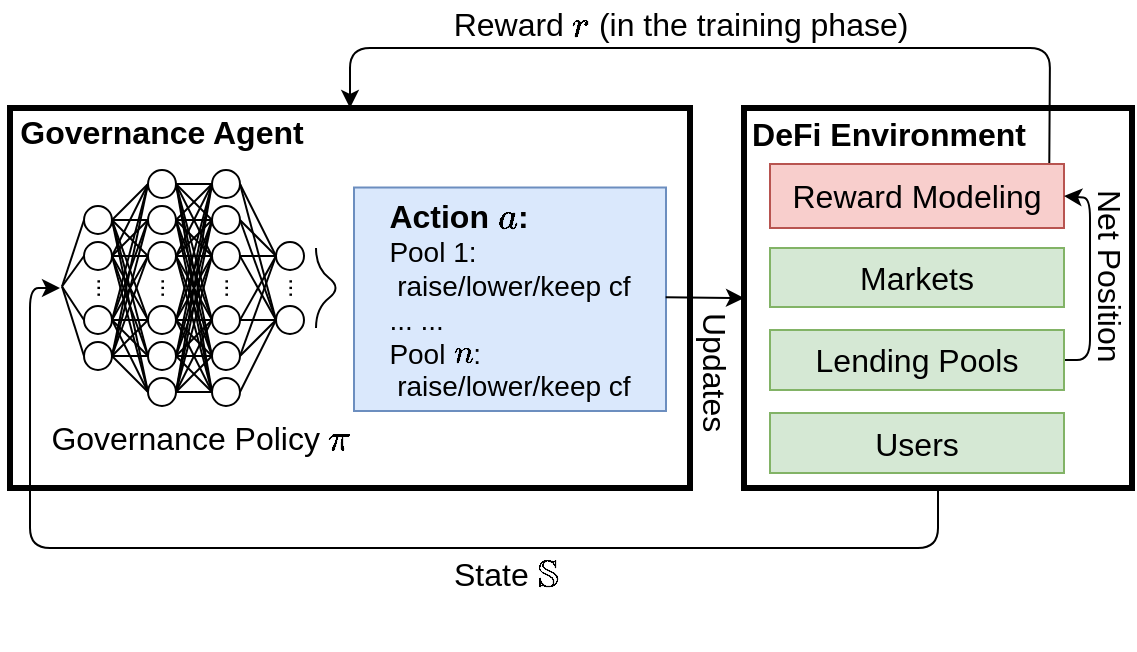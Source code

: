 <mxfile version="21.6.8" type="github" pages="5">
  <diagram id="4272RPaGkaUyrDDjrkst" name="rl-arc">
    <mxGraphModel dx="954" dy="652" grid="1" gridSize="10" guides="1" tooltips="1" connect="1" arrows="1" fold="1" page="1" pageScale="1" pageWidth="850" pageHeight="1100" math="1" shadow="0">
      <root>
        <mxCell id="0" />
        <mxCell id="1" parent="0" />
        <mxCell id="2o_N6vc0h0hXJFCRXrgt-1" value="" style="rounded=0;whiteSpace=wrap;html=1;strokeWidth=3;fillColor=none;" parent="1" vertex="1">
          <mxGeometry x="110" y="110" width="340" height="190" as="geometry" />
        </mxCell>
        <mxCell id="2o_N6vc0h0hXJFCRXrgt-158" value="&lt;font style=&quot;font-size: 16px;&quot;&gt;Governance Policy &lt;b&gt;&lt;i&gt;\(\pi\)&lt;/i&gt;&lt;/b&gt;&lt;br&gt;&lt;/font&gt;" style="text;html=1;resizable=0;points=[];autosize=1;align=center;verticalAlign=top;spacingTop=-4;" parent="1" vertex="1">
          <mxGeometry x="105" y="262.5" width="200" height="30" as="geometry" />
        </mxCell>
        <mxCell id="2o_N6vc0h0hXJFCRXrgt-3" value="&lt;b&gt;&lt;font style=&quot;font-size: 16px;&quot;&gt;Governance Agent&lt;/font&gt;&lt;/b&gt;" style="text;html=1;strokeColor=none;fillColor=none;align=center;verticalAlign=middle;whiteSpace=wrap;rounded=0;" parent="1" vertex="1">
          <mxGeometry x="106" y="112" width="160" height="20" as="geometry" />
        </mxCell>
        <mxCell id="2o_N6vc0h0hXJFCRXrgt-160" value="" style="endArrow=classic;html=1;fontSize=10;exitX=0.5;exitY=1;exitDx=0;exitDy=0;" parent="1" source="2o_N6vc0h0hXJFCRXrgt-2" edge="1">
          <mxGeometry width="50" height="50" relative="1" as="geometry">
            <mxPoint x="60" y="410" as="sourcePoint" />
            <mxPoint x="135" y="200" as="targetPoint" />
            <Array as="points">
              <mxPoint x="574" y="330" />
              <mxPoint x="120" y="330" />
              <mxPoint x="120" y="200" />
            </Array>
          </mxGeometry>
        </mxCell>
        <mxCell id="2o_N6vc0h0hXJFCRXrgt-167" value="&lt;font style=&quot;font-size: 16px;&quot;&gt;Reward \(r\)&amp;nbsp;(in the training phase)&lt;/font&gt;" style="text;html=1;resizable=0;points=[];autosize=1;align=center;verticalAlign=top;spacingTop=-4;fontSize=10;" parent="1" vertex="1">
          <mxGeometry x="310" y="56" width="270" height="30" as="geometry" />
        </mxCell>
        <mxCell id="2o_N6vc0h0hXJFCRXrgt-168" value="&lt;font style=&quot;font-size: 16px;&quot;&gt;State \(\mathbb{S}\)&lt;br&gt;&amp;nbsp;&lt;/font&gt;" style="text;html=1;resizable=0;points=[];autosize=1;align=left;verticalAlign=top;spacingTop=-4;" parent="1" vertex="1">
          <mxGeometry x="330" y="331" width="160" height="50" as="geometry" />
        </mxCell>
        <mxCell id="2o_N6vc0h0hXJFCRXrgt-2" value="" style="rounded=0;whiteSpace=wrap;html=1;strokeWidth=3;fillColor=none;" parent="1" vertex="1">
          <mxGeometry x="477" y="110" width="194" height="190" as="geometry" />
        </mxCell>
        <mxCell id="2o_N6vc0h0hXJFCRXrgt-4" value="&lt;font size=&quot;1&quot; style=&quot;&quot;&gt;&lt;b style=&quot;font-size: 16px;&quot;&gt;DeFi Environment&lt;/b&gt;&lt;/font&gt;" style="text;html=1;align=center;" parent="1" vertex="1">
          <mxGeometry x="474" y="107" width="150" height="30" as="geometry" />
        </mxCell>
        <mxCell id="2o_N6vc0h0hXJFCRXrgt-135" value="" style="curved=1;endArrow=none;html=1;fontSize=10;endFill=0;" parent="1" edge="1">
          <mxGeometry width="50" height="50" relative="1" as="geometry">
            <mxPoint x="263" y="220" as="sourcePoint" />
            <mxPoint x="263" y="180" as="targetPoint" />
            <Array as="points">
              <mxPoint x="263" y="210" />
              <mxPoint x="276" y="200" />
              <mxPoint x="263" y="190" />
            </Array>
          </mxGeometry>
        </mxCell>
        <mxCell id="2o_N6vc0h0hXJFCRXrgt-128" value="" style="endArrow=none;html=1;fontSize=10;entryX=1;entryY=0.5;entryDx=0;entryDy=0;exitX=0;exitY=0.5;exitDx=0;exitDy=0;" parent="1" source="2o_N6vc0h0hXJFCRXrgt-12" edge="1">
          <mxGeometry width="50" height="50" relative="1" as="geometry">
            <mxPoint x="56" y="338" as="sourcePoint" />
            <mxPoint x="136.0" y="199.25" as="targetPoint" />
          </mxGeometry>
        </mxCell>
        <mxCell id="2o_N6vc0h0hXJFCRXrgt-129" value="" style="endArrow=none;html=1;fontSize=10;entryX=1;entryY=0.5;entryDx=0;entryDy=0;exitX=0;exitY=0.5;exitDx=0;exitDy=0;" parent="1" source="2o_N6vc0h0hXJFCRXrgt-13" edge="1">
          <mxGeometry width="50" height="50" relative="1" as="geometry">
            <mxPoint x="157.0" y="183" as="sourcePoint" />
            <mxPoint x="136.0" y="199.25" as="targetPoint" />
          </mxGeometry>
        </mxCell>
        <mxCell id="2o_N6vc0h0hXJFCRXrgt-17" value="..." style="text;html=1;resizable=0;points=[];autosize=1;align=left;verticalAlign=top;spacingTop=-4;rotation=-90;" parent="1" vertex="1">
          <mxGeometry x="136" y="182" width="30" height="20" as="geometry" />
        </mxCell>
        <mxCell id="2o_N6vc0h0hXJFCRXrgt-12" value="" style="ellipse;whiteSpace=wrap;html=1;aspect=fixed;" parent="1" vertex="1">
          <mxGeometry x="147" y="159" width="14" height="14" as="geometry" />
        </mxCell>
        <mxCell id="2o_N6vc0h0hXJFCRXrgt-13" value="" style="ellipse;whiteSpace=wrap;html=1;aspect=fixed;" parent="1" vertex="1">
          <mxGeometry x="147" y="177" width="14" height="14" as="geometry" />
        </mxCell>
        <mxCell id="2o_N6vc0h0hXJFCRXrgt-19" value="" style="ellipse;whiteSpace=wrap;html=1;aspect=fixed;" parent="1" vertex="1">
          <mxGeometry x="179" y="159" width="14" height="14" as="geometry" />
        </mxCell>
        <mxCell id="2o_N6vc0h0hXJFCRXrgt-20" value="" style="ellipse;whiteSpace=wrap;html=1;aspect=fixed;" parent="1" vertex="1">
          <mxGeometry x="179" y="177" width="14" height="14" as="geometry" />
        </mxCell>
        <mxCell id="2o_N6vc0h0hXJFCRXrgt-22" value="" style="ellipse;whiteSpace=wrap;html=1;aspect=fixed;" parent="1" vertex="1">
          <mxGeometry x="179" y="209" width="14" height="14" as="geometry" />
        </mxCell>
        <mxCell id="2o_N6vc0h0hXJFCRXrgt-37" value="" style="endArrow=none;html=1;entryX=1;entryY=0.5;entryDx=0;entryDy=0;exitX=0;exitY=0.5;exitDx=0;exitDy=0;fontSize=10;" parent="1" source="2o_N6vc0h0hXJFCRXrgt-19" target="2o_N6vc0h0hXJFCRXrgt-12" edge="1">
          <mxGeometry width="50" height="50" relative="1" as="geometry">
            <mxPoint x="237.0" y="343" as="sourcePoint" />
            <mxPoint x="221.0" y="334" as="targetPoint" />
          </mxGeometry>
        </mxCell>
        <mxCell id="2o_N6vc0h0hXJFCRXrgt-38" value="" style="endArrow=none;html=1;entryX=1;entryY=0.5;entryDx=0;entryDy=0;exitX=0;exitY=0.5;exitDx=0;exitDy=0;fontSize=10;" parent="1" source="2o_N6vc0h0hXJFCRXrgt-20" target="2o_N6vc0h0hXJFCRXrgt-12" edge="1">
          <mxGeometry width="50" height="50" relative="1" as="geometry">
            <mxPoint x="261" y="256.5" as="sourcePoint" />
            <mxPoint x="231.0" y="344" as="targetPoint" />
          </mxGeometry>
        </mxCell>
        <mxCell id="2o_N6vc0h0hXJFCRXrgt-39" value="" style="endArrow=none;html=1;exitX=0;exitY=0.5;exitDx=0;exitDy=0;entryX=1;entryY=0.5;entryDx=0;entryDy=0;fontSize=10;" parent="1" source="2o_N6vc0h0hXJFCRXrgt-22" target="2o_N6vc0h0hXJFCRXrgt-12" edge="1">
          <mxGeometry width="50" height="50" relative="1" as="geometry">
            <mxPoint x="187.0" y="194" as="sourcePoint" />
            <mxPoint x="241" y="206.5" as="targetPoint" />
          </mxGeometry>
        </mxCell>
        <mxCell id="2o_N6vc0h0hXJFCRXrgt-40" value="" style="endArrow=none;html=1;exitX=0;exitY=0.5;exitDx=0;exitDy=0;entryX=1;entryY=0.5;entryDx=0;entryDy=0;fontSize=10;" parent="1" source="2o_N6vc0h0hXJFCRXrgt-19" target="2o_N6vc0h0hXJFCRXrgt-13" edge="1">
          <mxGeometry width="50" height="50" relative="1" as="geometry">
            <mxPoint x="197.0" y="204" as="sourcePoint" />
            <mxPoint x="221" y="193.5" as="targetPoint" />
          </mxGeometry>
        </mxCell>
        <mxCell id="2o_N6vc0h0hXJFCRXrgt-41" value="" style="endArrow=none;html=1;entryX=1;entryY=0.5;entryDx=0;entryDy=0;exitX=0;exitY=0.5;exitDx=0;exitDy=0;fontSize=10;" parent="1" source="2o_N6vc0h0hXJFCRXrgt-20" target="2o_N6vc0h0hXJFCRXrgt-13" edge="1">
          <mxGeometry width="50" height="50" relative="1" as="geometry">
            <mxPoint x="207.0" y="214" as="sourcePoint" />
            <mxPoint x="191.0" y="203" as="targetPoint" />
          </mxGeometry>
        </mxCell>
        <mxCell id="2o_N6vc0h0hXJFCRXrgt-42" value="" style="endArrow=none;html=1;entryX=1;entryY=0.5;entryDx=0;entryDy=0;exitX=0;exitY=0.5;exitDx=0;exitDy=0;fontSize=10;" parent="1" source="2o_N6vc0h0hXJFCRXrgt-22" target="2o_N6vc0h0hXJFCRXrgt-13" edge="1">
          <mxGeometry width="50" height="50" relative="1" as="geometry">
            <mxPoint x="217.0" y="224" as="sourcePoint" />
            <mxPoint x="201.0" y="213" as="targetPoint" />
          </mxGeometry>
        </mxCell>
        <mxCell id="2o_N6vc0h0hXJFCRXrgt-47" value="" style="ellipse;whiteSpace=wrap;html=1;aspect=fixed;" parent="1" vertex="1">
          <mxGeometry x="211" y="159" width="14" height="14" as="geometry" />
        </mxCell>
        <mxCell id="2o_N6vc0h0hXJFCRXrgt-48" value="" style="ellipse;whiteSpace=wrap;html=1;aspect=fixed;" parent="1" vertex="1">
          <mxGeometry x="211" y="177" width="14" height="14" as="geometry" />
        </mxCell>
        <mxCell id="2o_N6vc0h0hXJFCRXrgt-66" value="" style="endArrow=none;html=1;entryX=1;entryY=0.5;entryDx=0;entryDy=0;exitX=0;exitY=0.5;exitDx=0;exitDy=0;" parent="1" source="2o_N6vc0h0hXJFCRXrgt-48" target="2o_N6vc0h0hXJFCRXrgt-22" edge="1">
          <mxGeometry width="50" height="50" relative="1" as="geometry">
            <mxPoint x="327.0" y="321" as="sourcePoint" />
            <mxPoint x="311.0" y="278" as="targetPoint" />
          </mxGeometry>
        </mxCell>
        <mxCell id="2o_N6vc0h0hXJFCRXrgt-67" value="" style="endArrow=none;html=1;entryX=1;entryY=0.5;entryDx=0;entryDy=0;exitX=0;exitY=0.5;exitDx=0;exitDy=0;" parent="1" source="2o_N6vc0h0hXJFCRXrgt-47" target="2o_N6vc0h0hXJFCRXrgt-22" edge="1">
          <mxGeometry width="50" height="50" relative="1" as="geometry">
            <mxPoint x="337.0" y="331" as="sourcePoint" />
            <mxPoint x="321.0" y="288" as="targetPoint" />
          </mxGeometry>
        </mxCell>
        <mxCell id="2o_N6vc0h0hXJFCRXrgt-68" value="" style="endArrow=none;html=1;entryX=1;entryY=0.5;entryDx=0;entryDy=0;exitX=0;exitY=0.5;exitDx=0;exitDy=0;" parent="1" source="2o_N6vc0h0hXJFCRXrgt-47" target="2o_N6vc0h0hXJFCRXrgt-19" edge="1">
          <mxGeometry width="50" height="50" relative="1" as="geometry">
            <mxPoint x="347.0" y="341" as="sourcePoint" />
            <mxPoint x="331.0" y="298" as="targetPoint" />
          </mxGeometry>
        </mxCell>
        <mxCell id="2o_N6vc0h0hXJFCRXrgt-69" value="" style="endArrow=none;html=1;entryX=1;entryY=0.5;entryDx=0;entryDy=0;exitX=0;exitY=0.5;exitDx=0;exitDy=0;" parent="1" source="2o_N6vc0h0hXJFCRXrgt-48" target="2o_N6vc0h0hXJFCRXrgt-19" edge="1">
          <mxGeometry width="50" height="50" relative="1" as="geometry">
            <mxPoint x="357.0" y="351" as="sourcePoint" />
            <mxPoint x="341.0" y="308" as="targetPoint" />
          </mxGeometry>
        </mxCell>
        <mxCell id="2o_N6vc0h0hXJFCRXrgt-72" value="" style="endArrow=none;html=1;entryX=1;entryY=0.5;entryDx=0;entryDy=0;exitX=0;exitY=0.5;exitDx=0;exitDy=0;" parent="1" source="2o_N6vc0h0hXJFCRXrgt-47" target="2o_N6vc0h0hXJFCRXrgt-20" edge="1">
          <mxGeometry width="50" height="50" relative="1" as="geometry">
            <mxPoint x="237.0" y="214" as="sourcePoint" />
            <mxPoint x="221.0" y="196.0" as="targetPoint" />
          </mxGeometry>
        </mxCell>
        <mxCell id="2o_N6vc0h0hXJFCRXrgt-73" value="" style="endArrow=none;html=1;entryX=1;entryY=0.5;entryDx=0;entryDy=0;exitX=0;exitY=0.5;exitDx=0;exitDy=0;" parent="1" source="2o_N6vc0h0hXJFCRXrgt-48" target="2o_N6vc0h0hXJFCRXrgt-20" edge="1">
          <mxGeometry width="50" height="50" relative="1" as="geometry">
            <mxPoint x="247.0" y="224" as="sourcePoint" />
            <mxPoint x="231.0" y="206.0" as="targetPoint" />
          </mxGeometry>
        </mxCell>
        <mxCell id="2o_N6vc0h0hXJFCRXrgt-109" value="" style="endArrow=none;html=1;fontSize=10;entryX=1;entryY=0.5;entryDx=0;entryDy=0;exitX=0;exitY=0.5;exitDx=0;exitDy=0;" parent="1" edge="1">
          <mxGeometry width="50" height="50" relative="1" as="geometry">
            <mxPoint x="286.0" y="181.5" as="sourcePoint" />
            <mxPoint x="342" y="176.5" as="targetPoint" />
          </mxGeometry>
        </mxCell>
        <mxCell id="ho-afcCtaLFZiFDd-naJ-169" value="" style="ellipse;whiteSpace=wrap;html=1;aspect=fixed;" parent="1" vertex="1">
          <mxGeometry x="179" y="141" width="14" height="14" as="geometry" />
        </mxCell>
        <mxCell id="ho-afcCtaLFZiFDd-naJ-170" value="" style="ellipse;whiteSpace=wrap;html=1;aspect=fixed;" parent="1" vertex="1">
          <mxGeometry x="179" y="227" width="14" height="14" as="geometry" />
        </mxCell>
        <mxCell id="ho-afcCtaLFZiFDd-naJ-171" value="" style="ellipse;whiteSpace=wrap;html=1;aspect=fixed;" parent="1" vertex="1">
          <mxGeometry x="179" y="245" width="14" height="14" as="geometry" />
        </mxCell>
        <mxCell id="ho-afcCtaLFZiFDd-naJ-172" value="" style="ellipse;whiteSpace=wrap;html=1;aspect=fixed;" parent="1" vertex="1">
          <mxGeometry x="211" y="141" width="14" height="14" as="geometry" />
        </mxCell>
        <mxCell id="ho-afcCtaLFZiFDd-naJ-173" value="" style="ellipse;whiteSpace=wrap;html=1;aspect=fixed;" parent="1" vertex="1">
          <mxGeometry x="211" y="209" width="14" height="14" as="geometry" />
        </mxCell>
        <mxCell id="ho-afcCtaLFZiFDd-naJ-174" value="" style="ellipse;whiteSpace=wrap;html=1;aspect=fixed;" parent="1" vertex="1">
          <mxGeometry x="211" y="227" width="14" height="14" as="geometry" />
        </mxCell>
        <mxCell id="ho-afcCtaLFZiFDd-naJ-175" value="" style="ellipse;whiteSpace=wrap;html=1;aspect=fixed;" parent="1" vertex="1">
          <mxGeometry x="211" y="245" width="14" height="14" as="geometry" />
        </mxCell>
        <mxCell id="ho-afcCtaLFZiFDd-naJ-176" value="" style="ellipse;whiteSpace=wrap;html=1;aspect=fixed;" parent="1" vertex="1">
          <mxGeometry x="147" y="209" width="14" height="14" as="geometry" />
        </mxCell>
        <mxCell id="ho-afcCtaLFZiFDd-naJ-177" value="" style="ellipse;whiteSpace=wrap;html=1;aspect=fixed;" parent="1" vertex="1">
          <mxGeometry x="147" y="227" width="14" height="14" as="geometry" />
        </mxCell>
        <mxCell id="ho-afcCtaLFZiFDd-naJ-180" value="" style="endArrow=none;html=1;exitX=0;exitY=0.5;exitDx=0;exitDy=0;entryX=1;entryY=0.5;entryDx=0;entryDy=0;" parent="1" source="ho-afcCtaLFZiFDd-naJ-178" target="2o_N6vc0h0hXJFCRXrgt-48" edge="1">
          <mxGeometry width="50" height="50" relative="1" as="geometry">
            <mxPoint x="239" y="173" as="sourcePoint" />
            <mxPoint x="225" y="167" as="targetPoint" />
          </mxGeometry>
        </mxCell>
        <mxCell id="ho-afcCtaLFZiFDd-naJ-178" value="" style="ellipse;whiteSpace=wrap;html=1;aspect=fixed;" parent="1" vertex="1">
          <mxGeometry x="243" y="177" width="14" height="14" as="geometry" />
        </mxCell>
        <mxCell id="ho-afcCtaLFZiFDd-naJ-181" value="" style="ellipse;whiteSpace=wrap;html=1;aspect=fixed;" parent="1" vertex="1">
          <mxGeometry x="243" y="209" width="14" height="14" as="geometry" />
        </mxCell>
        <mxCell id="ho-afcCtaLFZiFDd-naJ-184" value="" style="endArrow=none;html=1;entryX=1;entryY=0.5;entryDx=0;entryDy=0;exitX=0;exitY=0.5;exitDx=0;exitDy=0;" parent="1" source="ho-afcCtaLFZiFDd-naJ-178" target="2o_N6vc0h0hXJFCRXrgt-47" edge="1">
          <mxGeometry width="50" height="50" relative="1" as="geometry">
            <mxPoint x="259" y="170" as="sourcePoint" />
            <mxPoint x="235.0" y="194.0" as="targetPoint" />
          </mxGeometry>
        </mxCell>
        <mxCell id="ho-afcCtaLFZiFDd-naJ-185" value="" style="endArrow=none;html=1;entryX=1;entryY=0.5;entryDx=0;entryDy=0;exitX=0;exitY=0.5;exitDx=0;exitDy=0;" parent="1" source="ho-afcCtaLFZiFDd-naJ-178" target="ho-afcCtaLFZiFDd-naJ-172" edge="1">
          <mxGeometry width="50" height="50" relative="1" as="geometry">
            <mxPoint x="253.0" y="194" as="sourcePoint" />
            <mxPoint x="235.0" y="176.0" as="targetPoint" />
          </mxGeometry>
        </mxCell>
        <mxCell id="ho-afcCtaLFZiFDd-naJ-186" value="" style="endArrow=none;html=1;entryX=0;entryY=0.5;entryDx=0;entryDy=0;exitX=1;exitY=0.5;exitDx=0;exitDy=0;" parent="1" source="ho-afcCtaLFZiFDd-naJ-173" target="ho-afcCtaLFZiFDd-naJ-178" edge="1">
          <mxGeometry width="50" height="50" relative="1" as="geometry">
            <mxPoint x="253.0" y="194" as="sourcePoint" />
            <mxPoint x="235.0" y="158" as="targetPoint" />
          </mxGeometry>
        </mxCell>
        <mxCell id="ho-afcCtaLFZiFDd-naJ-187" value="" style="endArrow=none;html=1;entryX=0;entryY=0.5;entryDx=0;entryDy=0;exitX=1;exitY=0.5;exitDx=0;exitDy=0;" parent="1" source="ho-afcCtaLFZiFDd-naJ-174" target="ho-afcCtaLFZiFDd-naJ-178" edge="1">
          <mxGeometry width="50" height="50" relative="1" as="geometry">
            <mxPoint x="235.0" y="227.0" as="sourcePoint" />
            <mxPoint x="253.0" y="194" as="targetPoint" />
          </mxGeometry>
        </mxCell>
        <mxCell id="ho-afcCtaLFZiFDd-naJ-188" value="" style="endArrow=none;html=1;entryX=1;entryY=0.5;entryDx=0;entryDy=0;exitX=0;exitY=0.5;exitDx=0;exitDy=0;" parent="1" source="ho-afcCtaLFZiFDd-naJ-181" target="ho-afcCtaLFZiFDd-naJ-172" edge="1">
          <mxGeometry width="50" height="50" relative="1" as="geometry">
            <mxPoint x="235.0" y="245" as="sourcePoint" />
            <mxPoint x="253.0" y="194" as="targetPoint" />
          </mxGeometry>
        </mxCell>
        <mxCell id="ho-afcCtaLFZiFDd-naJ-189" value="" style="endArrow=none;html=1;entryX=1;entryY=0.5;entryDx=0;entryDy=0;exitX=0;exitY=0.5;exitDx=0;exitDy=0;" parent="1" source="ho-afcCtaLFZiFDd-naJ-181" target="2o_N6vc0h0hXJFCRXrgt-47" edge="1">
          <mxGeometry width="50" height="50" relative="1" as="geometry">
            <mxPoint x="253.0" y="226" as="sourcePoint" />
            <mxPoint x="235.0" y="158" as="targetPoint" />
          </mxGeometry>
        </mxCell>
        <mxCell id="ho-afcCtaLFZiFDd-naJ-190" value="" style="endArrow=none;html=1;entryX=1;entryY=0.5;entryDx=0;entryDy=0;exitX=0;exitY=0.5;exitDx=0;exitDy=0;" parent="1" source="ho-afcCtaLFZiFDd-naJ-181" target="2o_N6vc0h0hXJFCRXrgt-48" edge="1">
          <mxGeometry width="50" height="50" relative="1" as="geometry">
            <mxPoint x="253.0" y="226" as="sourcePoint" />
            <mxPoint x="235.0" y="176" as="targetPoint" />
          </mxGeometry>
        </mxCell>
        <mxCell id="ho-afcCtaLFZiFDd-naJ-191" value="" style="endArrow=none;html=1;entryX=1;entryY=0.5;entryDx=0;entryDy=0;exitX=0;exitY=0.5;exitDx=0;exitDy=0;" parent="1" source="ho-afcCtaLFZiFDd-naJ-181" target="ho-afcCtaLFZiFDd-naJ-173" edge="1">
          <mxGeometry width="50" height="50" relative="1" as="geometry">
            <mxPoint x="263.0" y="236" as="sourcePoint" />
            <mxPoint x="245.0" y="186" as="targetPoint" />
          </mxGeometry>
        </mxCell>
        <mxCell id="ho-afcCtaLFZiFDd-naJ-192" value="" style="endArrow=none;html=1;entryX=1;entryY=0.5;entryDx=0;entryDy=0;exitX=0;exitY=0.5;exitDx=0;exitDy=0;" parent="1" source="ho-afcCtaLFZiFDd-naJ-181" target="ho-afcCtaLFZiFDd-naJ-174" edge="1">
          <mxGeometry width="50" height="50" relative="1" as="geometry">
            <mxPoint x="253.0" y="226" as="sourcePoint" />
            <mxPoint x="235.0" y="227.0" as="targetPoint" />
          </mxGeometry>
        </mxCell>
        <mxCell id="ho-afcCtaLFZiFDd-naJ-193" value="" style="endArrow=none;html=1;entryX=1;entryY=0.5;entryDx=0;entryDy=0;exitX=0;exitY=0.5;exitDx=0;exitDy=0;" parent="1" source="ho-afcCtaLFZiFDd-naJ-181" target="ho-afcCtaLFZiFDd-naJ-175" edge="1">
          <mxGeometry width="50" height="50" relative="1" as="geometry">
            <mxPoint x="253.0" y="226" as="sourcePoint" />
            <mxPoint x="235.0" y="245" as="targetPoint" />
          </mxGeometry>
        </mxCell>
        <mxCell id="ho-afcCtaLFZiFDd-naJ-194" value="" style="endArrow=none;html=1;entryX=1;entryY=0.5;entryDx=0;entryDy=0;exitX=0;exitY=0.5;exitDx=0;exitDy=0;" parent="1" source="ho-afcCtaLFZiFDd-naJ-172" target="ho-afcCtaLFZiFDd-naJ-169" edge="1">
          <mxGeometry width="50" height="50" relative="1" as="geometry">
            <mxPoint x="221.0" y="194" as="sourcePoint" />
            <mxPoint x="203.0" y="176.0" as="targetPoint" />
          </mxGeometry>
        </mxCell>
        <mxCell id="ho-afcCtaLFZiFDd-naJ-195" value="" style="endArrow=none;html=1;entryX=1;entryY=0.5;entryDx=0;entryDy=0;exitX=0;exitY=0.5;exitDx=0;exitDy=0;" parent="1" source="2o_N6vc0h0hXJFCRXrgt-47" target="ho-afcCtaLFZiFDd-naJ-169" edge="1">
          <mxGeometry width="50" height="50" relative="1" as="geometry">
            <mxPoint x="221.0" y="158" as="sourcePoint" />
            <mxPoint x="203.0" y="158" as="targetPoint" />
          </mxGeometry>
        </mxCell>
        <mxCell id="ho-afcCtaLFZiFDd-naJ-196" value="" style="endArrow=none;html=1;entryX=1;entryY=0.5;entryDx=0;entryDy=0;exitX=0;exitY=0.5;exitDx=0;exitDy=0;" parent="1" source="ho-afcCtaLFZiFDd-naJ-173" target="2o_N6vc0h0hXJFCRXrgt-19" edge="1">
          <mxGeometry width="50" height="50" relative="1" as="geometry">
            <mxPoint x="221.0" y="176.0" as="sourcePoint" />
            <mxPoint x="203.0" y="158" as="targetPoint" />
          </mxGeometry>
        </mxCell>
        <mxCell id="ho-afcCtaLFZiFDd-naJ-197" value="" style="endArrow=none;html=1;entryX=1;entryY=0.5;entryDx=0;entryDy=0;exitX=0;exitY=0.5;exitDx=0;exitDy=0;" parent="1" source="2o_N6vc0h0hXJFCRXrgt-48" target="ho-afcCtaLFZiFDd-naJ-169" edge="1">
          <mxGeometry width="50" height="50" relative="1" as="geometry">
            <mxPoint x="279" y="170" as="sourcePoint" />
            <mxPoint x="203.0" y="176.0" as="targetPoint" />
          </mxGeometry>
        </mxCell>
        <mxCell id="ho-afcCtaLFZiFDd-naJ-198" value="" style="endArrow=none;html=1;entryX=1;entryY=0.5;entryDx=0;entryDy=0;exitX=0;exitY=0.5;exitDx=0;exitDy=0;" parent="1" source="ho-afcCtaLFZiFDd-naJ-173" target="ho-afcCtaLFZiFDd-naJ-169" edge="1">
          <mxGeometry width="50" height="50" relative="1" as="geometry">
            <mxPoint x="221.0" y="194" as="sourcePoint" />
            <mxPoint x="203.0" y="158" as="targetPoint" />
          </mxGeometry>
        </mxCell>
        <mxCell id="ho-afcCtaLFZiFDd-naJ-199" value="" style="endArrow=none;html=1;entryX=1;entryY=0.5;entryDx=0;entryDy=0;exitX=0;exitY=0.5;exitDx=0;exitDy=0;" parent="1" source="ho-afcCtaLFZiFDd-naJ-174" target="ho-afcCtaLFZiFDd-naJ-169" edge="1">
          <mxGeometry width="50" height="50" relative="1" as="geometry">
            <mxPoint x="221.0" y="227" as="sourcePoint" />
            <mxPoint x="203.0" y="158" as="targetPoint" />
          </mxGeometry>
        </mxCell>
        <mxCell id="ho-afcCtaLFZiFDd-naJ-200" value="" style="endArrow=none;html=1;entryX=1;entryY=0.5;entryDx=0;entryDy=0;exitX=0;exitY=0.5;exitDx=0;exitDy=0;" parent="1" source="ho-afcCtaLFZiFDd-naJ-175" target="ho-afcCtaLFZiFDd-naJ-169" edge="1">
          <mxGeometry width="50" height="50" relative="1" as="geometry">
            <mxPoint x="221.0" y="245" as="sourcePoint" />
            <mxPoint x="203.0" y="158" as="targetPoint" />
          </mxGeometry>
        </mxCell>
        <mxCell id="ho-afcCtaLFZiFDd-naJ-201" value="" style="endArrow=none;html=1;entryX=1;entryY=0.5;entryDx=0;entryDy=0;exitX=0;exitY=0.5;exitDx=0;exitDy=0;" parent="1" source="ho-afcCtaLFZiFDd-naJ-172" target="2o_N6vc0h0hXJFCRXrgt-19" edge="1">
          <mxGeometry width="50" height="50" relative="1" as="geometry">
            <mxPoint x="221.0" y="176.0" as="sourcePoint" />
            <mxPoint x="203.0" y="176.0" as="targetPoint" />
          </mxGeometry>
        </mxCell>
        <mxCell id="ho-afcCtaLFZiFDd-naJ-202" value="" style="endArrow=none;html=1;entryX=1;entryY=0.5;entryDx=0;entryDy=0;exitX=0;exitY=0.5;exitDx=0;exitDy=0;" parent="1" source="ho-afcCtaLFZiFDd-naJ-174" target="2o_N6vc0h0hXJFCRXrgt-19" edge="1">
          <mxGeometry width="50" height="50" relative="1" as="geometry">
            <mxPoint x="219" y="200" as="sourcePoint" />
            <mxPoint x="203.0" y="176" as="targetPoint" />
          </mxGeometry>
        </mxCell>
        <mxCell id="ho-afcCtaLFZiFDd-naJ-203" value="" style="endArrow=none;html=1;entryX=1;entryY=0.5;entryDx=0;entryDy=0;exitX=0;exitY=0.5;exitDx=0;exitDy=0;" parent="1" source="ho-afcCtaLFZiFDd-naJ-175" target="2o_N6vc0h0hXJFCRXrgt-19" edge="1">
          <mxGeometry width="50" height="50" relative="1" as="geometry">
            <mxPoint x="221.0" y="158" as="sourcePoint" />
            <mxPoint x="203.0" y="158" as="targetPoint" />
          </mxGeometry>
        </mxCell>
        <mxCell id="ho-afcCtaLFZiFDd-naJ-204" value="" style="endArrow=none;html=1;entryX=1;entryY=0.5;entryDx=0;entryDy=0;exitX=0;exitY=0.5;exitDx=0;exitDy=0;" parent="1" source="ho-afcCtaLFZiFDd-naJ-172" target="2o_N6vc0h0hXJFCRXrgt-20" edge="1">
          <mxGeometry width="50" height="50" relative="1" as="geometry">
            <mxPoint x="221.0" y="158" as="sourcePoint" />
            <mxPoint x="203.0" y="158" as="targetPoint" />
          </mxGeometry>
        </mxCell>
        <mxCell id="ho-afcCtaLFZiFDd-naJ-205" value="" style="endArrow=none;html=1;entryX=1;entryY=0.5;entryDx=0;entryDy=0;exitX=0;exitY=0.5;exitDx=0;exitDy=0;" parent="1" source="ho-afcCtaLFZiFDd-naJ-173" target="2o_N6vc0h0hXJFCRXrgt-20" edge="1">
          <mxGeometry width="50" height="50" relative="1" as="geometry">
            <mxPoint x="221.0" y="158" as="sourcePoint" />
            <mxPoint x="203.0" y="194" as="targetPoint" />
          </mxGeometry>
        </mxCell>
        <mxCell id="ho-afcCtaLFZiFDd-naJ-206" value="" style="endArrow=none;html=1;entryX=1;entryY=0.5;entryDx=0;entryDy=0;exitX=0;exitY=0.5;exitDx=0;exitDy=0;" parent="1" source="ho-afcCtaLFZiFDd-naJ-174" target="2o_N6vc0h0hXJFCRXrgt-20" edge="1">
          <mxGeometry width="50" height="50" relative="1" as="geometry">
            <mxPoint x="221.0" y="227.0" as="sourcePoint" />
            <mxPoint x="203.0" y="194" as="targetPoint" />
          </mxGeometry>
        </mxCell>
        <mxCell id="ho-afcCtaLFZiFDd-naJ-207" value="" style="endArrow=none;html=1;entryX=1;entryY=0.5;entryDx=0;entryDy=0;exitX=0;exitY=0.5;exitDx=0;exitDy=0;" parent="1" source="ho-afcCtaLFZiFDd-naJ-175" target="2o_N6vc0h0hXJFCRXrgt-20" edge="1">
          <mxGeometry width="50" height="50" relative="1" as="geometry">
            <mxPoint x="221.0" y="245.0" as="sourcePoint" />
            <mxPoint x="203.0" y="194" as="targetPoint" />
          </mxGeometry>
        </mxCell>
        <mxCell id="ho-afcCtaLFZiFDd-naJ-208" value="" style="endArrow=none;html=1;entryX=1;entryY=0.5;entryDx=0;entryDy=0;exitX=0;exitY=0.5;exitDx=0;exitDy=0;" parent="1" source="ho-afcCtaLFZiFDd-naJ-172" target="2o_N6vc0h0hXJFCRXrgt-22" edge="1">
          <mxGeometry width="50" height="50" relative="1" as="geometry">
            <mxPoint x="221.0" y="176" as="sourcePoint" />
            <mxPoint x="203.0" y="226" as="targetPoint" />
          </mxGeometry>
        </mxCell>
        <mxCell id="ho-afcCtaLFZiFDd-naJ-209" value="" style="endArrow=none;html=1;entryX=1;entryY=0.5;entryDx=0;entryDy=0;exitX=0;exitY=0.5;exitDx=0;exitDy=0;" parent="1" source="ho-afcCtaLFZiFDd-naJ-173" target="2o_N6vc0h0hXJFCRXrgt-22" edge="1">
          <mxGeometry width="50" height="50" relative="1" as="geometry">
            <mxPoint x="231.0" y="186" as="sourcePoint" />
            <mxPoint x="213.0" y="236" as="targetPoint" />
          </mxGeometry>
        </mxCell>
        <mxCell id="ho-afcCtaLFZiFDd-naJ-210" value="" style="endArrow=none;html=1;entryX=1;entryY=0.5;entryDx=0;entryDy=0;exitX=0;exitY=0.5;exitDx=0;exitDy=0;" parent="1" source="ho-afcCtaLFZiFDd-naJ-174" target="2o_N6vc0h0hXJFCRXrgt-22" edge="1">
          <mxGeometry width="50" height="50" relative="1" as="geometry">
            <mxPoint x="221.0" y="226.0" as="sourcePoint" />
            <mxPoint x="203.0" y="226.0" as="targetPoint" />
          </mxGeometry>
        </mxCell>
        <mxCell id="ho-afcCtaLFZiFDd-naJ-211" value="" style="endArrow=none;html=1;entryX=1;entryY=0.5;entryDx=0;entryDy=0;exitX=0;exitY=0.5;exitDx=0;exitDy=0;" parent="1" source="ho-afcCtaLFZiFDd-naJ-175" target="2o_N6vc0h0hXJFCRXrgt-22" edge="1">
          <mxGeometry width="50" height="50" relative="1" as="geometry">
            <mxPoint x="221.0" y="245.0" as="sourcePoint" />
            <mxPoint x="203.0" y="226.0" as="targetPoint" />
          </mxGeometry>
        </mxCell>
        <mxCell id="ho-afcCtaLFZiFDd-naJ-212" value="" style="endArrow=none;html=1;entryX=1;entryY=0.5;entryDx=0;entryDy=0;exitX=0;exitY=0.5;exitDx=0;exitDy=0;" parent="1" source="ho-afcCtaLFZiFDd-naJ-175" target="ho-afcCtaLFZiFDd-naJ-170" edge="1">
          <mxGeometry width="50" height="50" relative="1" as="geometry">
            <mxPoint x="221.0" y="263" as="sourcePoint" />
            <mxPoint x="203.0" y="226.0" as="targetPoint" />
          </mxGeometry>
        </mxCell>
        <mxCell id="ho-afcCtaLFZiFDd-naJ-213" value="" style="endArrow=none;html=1;entryX=1;entryY=0.5;entryDx=0;entryDy=0;exitX=0;exitY=0.5;exitDx=0;exitDy=0;" parent="1" source="ho-afcCtaLFZiFDd-naJ-174" target="ho-afcCtaLFZiFDd-naJ-170" edge="1">
          <mxGeometry width="50" height="50" relative="1" as="geometry">
            <mxPoint x="221.0" y="263" as="sourcePoint" />
            <mxPoint x="203.0" y="244.0" as="targetPoint" />
          </mxGeometry>
        </mxCell>
        <mxCell id="ho-afcCtaLFZiFDd-naJ-214" value="" style="endArrow=none;html=1;entryX=1;entryY=0.5;entryDx=0;entryDy=0;exitX=0;exitY=0.5;exitDx=0;exitDy=0;" parent="1" source="ho-afcCtaLFZiFDd-naJ-173" target="ho-afcCtaLFZiFDd-naJ-170" edge="1">
          <mxGeometry width="50" height="50" relative="1" as="geometry">
            <mxPoint x="221.0" y="245.0" as="sourcePoint" />
            <mxPoint x="203.0" y="244.0" as="targetPoint" />
          </mxGeometry>
        </mxCell>
        <mxCell id="ho-afcCtaLFZiFDd-naJ-215" value="" style="endArrow=none;html=1;entryX=1;entryY=0.5;entryDx=0;entryDy=0;exitX=0;exitY=0.5;exitDx=0;exitDy=0;" parent="1" source="2o_N6vc0h0hXJFCRXrgt-48" target="ho-afcCtaLFZiFDd-naJ-170" edge="1">
          <mxGeometry width="50" height="50" relative="1" as="geometry">
            <mxPoint x="221.0" y="244.0" as="sourcePoint" />
            <mxPoint x="203.0" y="244.0" as="targetPoint" />
          </mxGeometry>
        </mxCell>
        <mxCell id="ho-afcCtaLFZiFDd-naJ-216" value="" style="endArrow=none;html=1;entryX=1;entryY=0.5;entryDx=0;entryDy=0;exitX=0;exitY=0.5;exitDx=0;exitDy=0;" parent="1" source="2o_N6vc0h0hXJFCRXrgt-47" target="ho-afcCtaLFZiFDd-naJ-170" edge="1">
          <mxGeometry width="50" height="50" relative="1" as="geometry">
            <mxPoint x="221.0" y="263" as="sourcePoint" />
            <mxPoint x="203.0" y="244.0" as="targetPoint" />
          </mxGeometry>
        </mxCell>
        <mxCell id="ho-afcCtaLFZiFDd-naJ-217" value="" style="endArrow=none;html=1;entryX=1;entryY=0.5;entryDx=0;entryDy=0;exitX=0;exitY=0.5;exitDx=0;exitDy=0;" parent="1" source="ho-afcCtaLFZiFDd-naJ-172" target="ho-afcCtaLFZiFDd-naJ-170" edge="1">
          <mxGeometry width="50" height="50" relative="1" as="geometry">
            <mxPoint x="221.0" y="176.0" as="sourcePoint" />
            <mxPoint x="203.0" y="244.0" as="targetPoint" />
          </mxGeometry>
        </mxCell>
        <mxCell id="ho-afcCtaLFZiFDd-naJ-218" value="" style="endArrow=none;html=1;entryX=1;entryY=0.5;entryDx=0;entryDy=0;exitX=0;exitY=0.5;exitDx=0;exitDy=0;" parent="1" source="ho-afcCtaLFZiFDd-naJ-175" target="ho-afcCtaLFZiFDd-naJ-171" edge="1">
          <mxGeometry width="50" height="50" relative="1" as="geometry">
            <mxPoint x="221.0" y="263" as="sourcePoint" />
            <mxPoint x="203.0" y="244.0" as="targetPoint" />
          </mxGeometry>
        </mxCell>
        <mxCell id="ho-afcCtaLFZiFDd-naJ-219" value="" style="endArrow=none;html=1;entryX=1;entryY=0.5;entryDx=0;entryDy=0;exitX=0;exitY=0.5;exitDx=0;exitDy=0;" parent="1" source="ho-afcCtaLFZiFDd-naJ-174" target="ho-afcCtaLFZiFDd-naJ-171" edge="1">
          <mxGeometry width="50" height="50" relative="1" as="geometry">
            <mxPoint x="221.0" y="263" as="sourcePoint" />
            <mxPoint x="203.0" y="262" as="targetPoint" />
          </mxGeometry>
        </mxCell>
        <mxCell id="ho-afcCtaLFZiFDd-naJ-220" value="" style="endArrow=none;html=1;entryX=1;entryY=0.5;entryDx=0;entryDy=0;exitX=0;exitY=0.5;exitDx=0;exitDy=0;" parent="1" source="ho-afcCtaLFZiFDd-naJ-173" target="ho-afcCtaLFZiFDd-naJ-171" edge="1">
          <mxGeometry width="50" height="50" relative="1" as="geometry">
            <mxPoint x="221.0" y="244.0" as="sourcePoint" />
            <mxPoint x="203.0" y="262" as="targetPoint" />
          </mxGeometry>
        </mxCell>
        <mxCell id="ho-afcCtaLFZiFDd-naJ-221" value="" style="endArrow=none;html=1;entryX=1;entryY=0.5;entryDx=0;entryDy=0;exitX=0;exitY=0.5;exitDx=0;exitDy=0;" parent="1" source="2o_N6vc0h0hXJFCRXrgt-48" target="ho-afcCtaLFZiFDd-naJ-171" edge="1">
          <mxGeometry width="50" height="50" relative="1" as="geometry">
            <mxPoint x="221.0" y="226.0" as="sourcePoint" />
            <mxPoint x="203.0" y="262" as="targetPoint" />
          </mxGeometry>
        </mxCell>
        <mxCell id="ho-afcCtaLFZiFDd-naJ-222" value="" style="endArrow=none;html=1;entryX=1;entryY=0.5;entryDx=0;entryDy=0;exitX=0;exitY=0.5;exitDx=0;exitDy=0;" parent="1" source="2o_N6vc0h0hXJFCRXrgt-47" target="ho-afcCtaLFZiFDd-naJ-171" edge="1">
          <mxGeometry width="50" height="50" relative="1" as="geometry">
            <mxPoint x="221.0" y="194.0" as="sourcePoint" />
            <mxPoint x="203.0" y="262" as="targetPoint" />
          </mxGeometry>
        </mxCell>
        <mxCell id="ho-afcCtaLFZiFDd-naJ-223" value="" style="endArrow=none;html=1;entryX=1;entryY=0.5;entryDx=0;entryDy=0;exitX=0;exitY=0.5;exitDx=0;exitDy=0;" parent="1" source="ho-afcCtaLFZiFDd-naJ-172" target="ho-afcCtaLFZiFDd-naJ-171" edge="1">
          <mxGeometry width="50" height="50" relative="1" as="geometry">
            <mxPoint x="221.0" y="176.0" as="sourcePoint" />
            <mxPoint x="203.0" y="262" as="targetPoint" />
          </mxGeometry>
        </mxCell>
        <mxCell id="ho-afcCtaLFZiFDd-naJ-224" value="" style="endArrow=none;html=1;entryX=1;entryY=0.5;entryDx=0;entryDy=0;exitX=0;exitY=0.5;exitDx=0;exitDy=0;fontSize=10;" parent="1" source="ho-afcCtaLFZiFDd-naJ-169" target="2o_N6vc0h0hXJFCRXrgt-12" edge="1">
          <mxGeometry width="50" height="50" relative="1" as="geometry">
            <mxPoint x="189.0" y="176" as="sourcePoint" />
            <mxPoint x="171" y="176" as="targetPoint" />
          </mxGeometry>
        </mxCell>
        <mxCell id="ho-afcCtaLFZiFDd-naJ-225" value="" style="endArrow=none;html=1;entryX=1;entryY=0.5;entryDx=0;entryDy=0;exitX=0;exitY=0.5;exitDx=0;exitDy=0;fontSize=10;" parent="1" source="ho-afcCtaLFZiFDd-naJ-170" target="2o_N6vc0h0hXJFCRXrgt-12" edge="1">
          <mxGeometry width="50" height="50" relative="1" as="geometry">
            <mxPoint x="189.0" y="158" as="sourcePoint" />
            <mxPoint x="171" y="176" as="targetPoint" />
          </mxGeometry>
        </mxCell>
        <mxCell id="ho-afcCtaLFZiFDd-naJ-226" value="" style="endArrow=none;html=1;entryX=1;entryY=0.5;entryDx=0;entryDy=0;exitX=0;exitY=0.5;exitDx=0;exitDy=0;fontSize=10;" parent="1" source="ho-afcCtaLFZiFDd-naJ-171" target="2o_N6vc0h0hXJFCRXrgt-12" edge="1">
          <mxGeometry width="50" height="50" relative="1" as="geometry">
            <mxPoint x="189.0" y="244.0" as="sourcePoint" />
            <mxPoint x="171.0" y="176.0" as="targetPoint" />
          </mxGeometry>
        </mxCell>
        <mxCell id="ho-afcCtaLFZiFDd-naJ-227" value="" style="endArrow=none;html=1;entryX=1;entryY=0.5;entryDx=0;entryDy=0;exitX=0;exitY=0.5;exitDx=0;exitDy=0;fontSize=10;" parent="1" source="ho-afcCtaLFZiFDd-naJ-170" target="2o_N6vc0h0hXJFCRXrgt-13" edge="1">
          <mxGeometry width="50" height="50" relative="1" as="geometry">
            <mxPoint x="189.0" y="158" as="sourcePoint" />
            <mxPoint x="171.0" y="176.0" as="targetPoint" />
          </mxGeometry>
        </mxCell>
        <mxCell id="ho-afcCtaLFZiFDd-naJ-228" value="" style="endArrow=none;html=1;entryX=1;entryY=0.5;entryDx=0;entryDy=0;exitX=0;exitY=0.5;exitDx=0;exitDy=0;fontSize=10;" parent="1" source="ho-afcCtaLFZiFDd-naJ-171" target="2o_N6vc0h0hXJFCRXrgt-13" edge="1">
          <mxGeometry width="50" height="50" relative="1" as="geometry">
            <mxPoint x="189.0" y="244.0" as="sourcePoint" />
            <mxPoint x="171.0" y="194.0" as="targetPoint" />
          </mxGeometry>
        </mxCell>
        <mxCell id="ho-afcCtaLFZiFDd-naJ-229" value="" style="endArrow=none;html=1;entryX=1;entryY=0.5;entryDx=0;entryDy=0;exitX=0;exitY=0.5;exitDx=0;exitDy=0;fontSize=10;" parent="1" source="2o_N6vc0h0hXJFCRXrgt-22" target="ho-afcCtaLFZiFDd-naJ-176" edge="1">
          <mxGeometry width="50" height="50" relative="1" as="geometry">
            <mxPoint x="189.0" y="262" as="sourcePoint" />
            <mxPoint x="171.0" y="194.0" as="targetPoint" />
          </mxGeometry>
        </mxCell>
        <mxCell id="ho-afcCtaLFZiFDd-naJ-230" value="" style="endArrow=none;html=1;entryX=1;entryY=0.5;entryDx=0;entryDy=0;exitX=0;exitY=0.5;exitDx=0;exitDy=0;fontSize=10;" parent="1" source="2o_N6vc0h0hXJFCRXrgt-20" target="ho-afcCtaLFZiFDd-naJ-176" edge="1">
          <mxGeometry width="50" height="50" relative="1" as="geometry">
            <mxPoint x="189.0" y="226.0" as="sourcePoint" />
            <mxPoint x="171.0" y="227" as="targetPoint" />
          </mxGeometry>
        </mxCell>
        <mxCell id="ho-afcCtaLFZiFDd-naJ-231" value="" style="endArrow=none;html=1;entryX=1;entryY=0.5;entryDx=0;entryDy=0;exitX=0;exitY=0.5;exitDx=0;exitDy=0;fontSize=10;" parent="1" source="2o_N6vc0h0hXJFCRXrgt-19" target="ho-afcCtaLFZiFDd-naJ-176" edge="1">
          <mxGeometry width="50" height="50" relative="1" as="geometry">
            <mxPoint x="189.0" y="194.0" as="sourcePoint" />
            <mxPoint x="171.0" y="227" as="targetPoint" />
          </mxGeometry>
        </mxCell>
        <mxCell id="ho-afcCtaLFZiFDd-naJ-232" value="" style="endArrow=none;html=1;entryX=1;entryY=0.5;entryDx=0;entryDy=0;exitX=0;exitY=0.5;exitDx=0;exitDy=0;fontSize=10;" parent="1" source="ho-afcCtaLFZiFDd-naJ-169" target="ho-afcCtaLFZiFDd-naJ-176" edge="1">
          <mxGeometry width="50" height="50" relative="1" as="geometry">
            <mxPoint x="189.0" y="176.0" as="sourcePoint" />
            <mxPoint x="171.0" y="227" as="targetPoint" />
          </mxGeometry>
        </mxCell>
        <mxCell id="ho-afcCtaLFZiFDd-naJ-233" value="" style="endArrow=none;html=1;entryX=1;entryY=0.5;entryDx=0;entryDy=0;exitX=0;exitY=0.5;exitDx=0;exitDy=0;fontSize=10;" parent="1" source="ho-afcCtaLFZiFDd-naJ-169" target="2o_N6vc0h0hXJFCRXrgt-13" edge="1">
          <mxGeometry width="50" height="50" relative="1" as="geometry">
            <mxPoint x="189.0" y="158" as="sourcePoint" />
            <mxPoint x="171.0" y="227" as="targetPoint" />
          </mxGeometry>
        </mxCell>
        <mxCell id="ho-afcCtaLFZiFDd-naJ-234" value="" style="endArrow=none;html=1;entryX=1;entryY=0.5;entryDx=0;entryDy=0;exitX=0;exitY=0.5;exitDx=0;exitDy=0;fontSize=10;" parent="1" source="ho-afcCtaLFZiFDd-naJ-170" target="ho-afcCtaLFZiFDd-naJ-176" edge="1">
          <mxGeometry width="50" height="50" relative="1" as="geometry">
            <mxPoint x="189.0" y="158" as="sourcePoint" />
            <mxPoint x="171.0" y="194.0" as="targetPoint" />
          </mxGeometry>
        </mxCell>
        <mxCell id="ho-afcCtaLFZiFDd-naJ-235" value="" style="endArrow=none;html=1;entryX=1;entryY=0.5;entryDx=0;entryDy=0;exitX=0;exitY=0.5;exitDx=0;exitDy=0;fontSize=10;" parent="1" source="ho-afcCtaLFZiFDd-naJ-171" target="ho-afcCtaLFZiFDd-naJ-176" edge="1">
          <mxGeometry width="50" height="50" relative="1" as="geometry">
            <mxPoint x="189.0" y="244.0" as="sourcePoint" />
            <mxPoint x="171.0" y="227" as="targetPoint" />
          </mxGeometry>
        </mxCell>
        <mxCell id="ho-afcCtaLFZiFDd-naJ-236" value="" style="endArrow=none;html=1;entryX=1;entryY=0.5;entryDx=0;entryDy=0;exitX=0;exitY=0.5;exitDx=0;exitDy=0;fontSize=10;" parent="1" source="ho-afcCtaLFZiFDd-naJ-169" target="ho-afcCtaLFZiFDd-naJ-177" edge="1">
          <mxGeometry width="50" height="50" relative="1" as="geometry">
            <mxPoint x="189.0" y="262" as="sourcePoint" />
            <mxPoint x="171.0" y="226" as="targetPoint" />
          </mxGeometry>
        </mxCell>
        <mxCell id="ho-afcCtaLFZiFDd-naJ-237" value="" style="endArrow=none;html=1;entryX=1;entryY=0.5;entryDx=0;entryDy=0;exitX=0;exitY=0.5;exitDx=0;exitDy=0;fontSize=10;" parent="1" source="2o_N6vc0h0hXJFCRXrgt-19" target="ho-afcCtaLFZiFDd-naJ-177" edge="1">
          <mxGeometry width="50" height="50" relative="1" as="geometry">
            <mxPoint x="189.0" y="158.0" as="sourcePoint" />
            <mxPoint x="171.0" y="245" as="targetPoint" />
          </mxGeometry>
        </mxCell>
        <mxCell id="ho-afcCtaLFZiFDd-naJ-238" value="" style="endArrow=none;html=1;entryX=1;entryY=0.5;entryDx=0;entryDy=0;exitX=0;exitY=0.5;exitDx=0;exitDy=0;fontSize=10;" parent="1" source="2o_N6vc0h0hXJFCRXrgt-20" target="ho-afcCtaLFZiFDd-naJ-177" edge="1">
          <mxGeometry width="50" height="50" relative="1" as="geometry">
            <mxPoint x="189.0" y="176" as="sourcePoint" />
            <mxPoint x="171.0" y="245" as="targetPoint" />
          </mxGeometry>
        </mxCell>
        <mxCell id="ho-afcCtaLFZiFDd-naJ-239" value="" style="endArrow=none;html=1;entryX=1;entryY=0.5;entryDx=0;entryDy=0;exitX=0;exitY=0.5;exitDx=0;exitDy=0;fontSize=10;" parent="1" source="2o_N6vc0h0hXJFCRXrgt-22" target="ho-afcCtaLFZiFDd-naJ-177" edge="1">
          <mxGeometry width="50" height="50" relative="1" as="geometry">
            <mxPoint x="189.0" y="194.0" as="sourcePoint" />
            <mxPoint x="171.0" y="245" as="targetPoint" />
          </mxGeometry>
        </mxCell>
        <mxCell id="ho-afcCtaLFZiFDd-naJ-240" value="" style="endArrow=none;html=1;entryX=1;entryY=0.5;entryDx=0;entryDy=0;exitX=0;exitY=0.5;exitDx=0;exitDy=0;fontSize=10;" parent="1" source="ho-afcCtaLFZiFDd-naJ-170" target="ho-afcCtaLFZiFDd-naJ-177" edge="1">
          <mxGeometry width="50" height="50" relative="1" as="geometry">
            <mxPoint x="189.0" y="226" as="sourcePoint" />
            <mxPoint x="171.0" y="245" as="targetPoint" />
          </mxGeometry>
        </mxCell>
        <mxCell id="ho-afcCtaLFZiFDd-naJ-241" value="" style="endArrow=none;html=1;entryX=1;entryY=0.5;entryDx=0;entryDy=0;exitX=0;exitY=0.5;exitDx=0;exitDy=0;fontSize=10;" parent="1" source="ho-afcCtaLFZiFDd-naJ-171" target="ho-afcCtaLFZiFDd-naJ-177" edge="1">
          <mxGeometry width="50" height="50" relative="1" as="geometry">
            <mxPoint x="189.0" y="244.0" as="sourcePoint" />
            <mxPoint x="171.0" y="245" as="targetPoint" />
          </mxGeometry>
        </mxCell>
        <mxCell id="ho-afcCtaLFZiFDd-naJ-245" value="" style="endArrow=none;html=1;fontSize=10;entryX=1;entryY=0.5;entryDx=0;entryDy=0;exitX=0;exitY=0.5;exitDx=0;exitDy=0;" parent="1" source="ho-afcCtaLFZiFDd-naJ-176" edge="1">
          <mxGeometry width="50" height="50" relative="1" as="geometry">
            <mxPoint x="157.0" y="284" as="sourcePoint" />
            <mxPoint x="136.0" y="199.25" as="targetPoint" />
          </mxGeometry>
        </mxCell>
        <mxCell id="ho-afcCtaLFZiFDd-naJ-246" value="" style="endArrow=none;html=1;fontSize=10;entryX=1;entryY=0.5;entryDx=0;entryDy=0;exitX=0;exitY=0.5;exitDx=0;exitDy=0;" parent="1" source="ho-afcCtaLFZiFDd-naJ-177" edge="1">
          <mxGeometry width="50" height="50" relative="1" as="geometry">
            <mxPoint x="157.0" y="226" as="sourcePoint" />
            <mxPoint x="136.0" y="199.25" as="targetPoint" />
          </mxGeometry>
        </mxCell>
        <mxCell id="ho-afcCtaLFZiFDd-naJ-247" value="..." style="text;html=1;resizable=0;points=[];autosize=1;align=left;verticalAlign=top;spacingTop=-4;rotation=-90;" parent="1" vertex="1">
          <mxGeometry x="168" y="182" width="30" height="20" as="geometry" />
        </mxCell>
        <mxCell id="ho-afcCtaLFZiFDd-naJ-248" value="..." style="text;html=1;resizable=0;points=[];autosize=1;align=left;verticalAlign=top;spacingTop=-4;rotation=-90;" parent="1" vertex="1">
          <mxGeometry x="200" y="182" width="30" height="20" as="geometry" />
        </mxCell>
        <mxCell id="ho-afcCtaLFZiFDd-naJ-249" value="..." style="text;html=1;resizable=0;points=[];autosize=1;align=left;verticalAlign=top;spacingTop=-4;rotation=-90;" parent="1" vertex="1">
          <mxGeometry x="232" y="182" width="30" height="20" as="geometry" />
        </mxCell>
        <mxCell id="ho-afcCtaLFZiFDd-naJ-250" value="&lt;div style=&quot;border-color: var(--border-color); text-align: left; font-size: 16px;&quot;&gt;&lt;b style=&quot;border-color: var(--border-color);&quot;&gt;Action \(a\):&lt;/b&gt;&lt;/div&gt;&lt;div style=&quot;border-color: var(--border-color); text-align: left;&quot;&gt;Pool 1:&lt;/div&gt;&lt;div style=&quot;border-color: var(--border-color); text-align: left;&quot;&gt;&lt;span style=&quot;white-space: pre;&quot;&gt; &lt;/span&gt;raise/lower/keep cf&lt;/div&gt;&lt;div style=&quot;border-color: var(--border-color); text-align: left;&quot;&gt;... ...&lt;/div&gt;&lt;div style=&quot;border-color: var(--border-color); text-align: left;&quot;&gt;Pool \(n\):&amp;nbsp;&lt;/div&gt;&lt;div style=&quot;border-color: var(--border-color); text-align: left;&quot;&gt;&lt;span style=&quot;background-color: initial;&quot;&gt;&lt;span style=&quot;white-space: pre;&quot;&gt; &lt;/span&gt;raise/lower/keep cf&lt;/span&gt;&lt;/div&gt;" style="rounded=0;whiteSpace=wrap;html=1;fontSize=14;fillColor=#dae8fc;strokeColor=#6c8ebf;" parent="1" vertex="1">
          <mxGeometry x="282" y="149.75" width="156" height="111.75" as="geometry" />
        </mxCell>
        <mxCell id="ho-afcCtaLFZiFDd-naJ-252" value="" style="endArrow=classic;html=1;fontSize=10;exitX=0.999;exitY=0.491;exitDx=0;exitDy=0;exitPerimeter=0;entryX=0;entryY=0.5;entryDx=0;entryDy=0;" parent="1" source="ho-afcCtaLFZiFDd-naJ-250" target="2o_N6vc0h0hXJFCRXrgt-2" edge="1">
          <mxGeometry width="50" height="50" relative="1" as="geometry">
            <mxPoint x="460" y="190" as="sourcePoint" />
            <mxPoint x="470" y="190" as="targetPoint" />
            <Array as="points" />
          </mxGeometry>
        </mxCell>
        <mxCell id="2o_N6vc0h0hXJFCRXrgt-138" value="" style="endArrow=classic;html=1;fontSize=10;entryX=0.5;entryY=0;entryDx=0;entryDy=0;exitX=0.95;exitY=-0.006;exitDx=0;exitDy=0;exitPerimeter=0;" parent="1" source="2o_N6vc0h0hXJFCRXrgt-151" target="2o_N6vc0h0hXJFCRXrgt-1" edge="1">
          <mxGeometry width="50" height="50" relative="1" as="geometry">
            <mxPoint x="660" y="80" as="sourcePoint" />
            <mxPoint x="110" y="360" as="targetPoint" />
            <Array as="points">
              <mxPoint x="630" y="80" />
              <mxPoint x="280" y="80" />
            </Array>
          </mxGeometry>
        </mxCell>
        <mxCell id="2o_N6vc0h0hXJFCRXrgt-154" value="" style="group;fillColor=default;strokeColor=#b85450;" parent="1" vertex="1" connectable="0">
          <mxGeometry x="490" y="138" width="147" height="32" as="geometry" />
        </mxCell>
        <mxCell id="2o_N6vc0h0hXJFCRXrgt-151" value="&lt;font style=&quot;font-size: 16px;&quot;&gt;Reward Modeling&lt;/font&gt;" style="rounded=0;whiteSpace=wrap;html=1;fontSize=10;fillColor=#f8cecc;strokeColor=#b85450;" parent="2o_N6vc0h0hXJFCRXrgt-154" vertex="1">
          <mxGeometry width="147.0" height="32" as="geometry" />
        </mxCell>
        <mxCell id="2o_N6vc0h0hXJFCRXrgt-155" value="" style="endArrow=classic;html=1;fontSize=10;exitX=1;exitY=0.5;exitDx=0;exitDy=0;entryX=1;entryY=0.5;entryDx=0;entryDy=0;" parent="1" source="ho-afcCtaLFZiFDd-naJ-256" target="2o_N6vc0h0hXJFCRXrgt-151" edge="1">
          <mxGeometry width="50" height="50" relative="1" as="geometry">
            <mxPoint x="675.5" y="289.5" as="sourcePoint" />
            <mxPoint x="640" y="170" as="targetPoint" />
            <Array as="points">
              <mxPoint x="650" y="236" />
              <mxPoint x="650" y="155" />
            </Array>
          </mxGeometry>
        </mxCell>
        <mxCell id="ho-afcCtaLFZiFDd-naJ-255" value="&lt;font style=&quot;font-size: 16px;&quot;&gt;Markets&lt;/font&gt;" style="rounded=0;whiteSpace=wrap;html=1;fontSize=14;fillColor=#d5e8d4;strokeColor=#82b366;" parent="1" vertex="1">
          <mxGeometry x="490" y="180" width="147" height="29.5" as="geometry" />
        </mxCell>
        <mxCell id="ho-afcCtaLFZiFDd-naJ-256" value="&lt;font style=&quot;font-size: 16px;&quot;&gt;Lending Pools&lt;/font&gt;" style="rounded=0;whiteSpace=wrap;html=1;fontSize=14;fillColor=#d5e8d4;strokeColor=#82b366;" parent="1" vertex="1">
          <mxGeometry x="490" y="221" width="147" height="30" as="geometry" />
        </mxCell>
        <mxCell id="ho-afcCtaLFZiFDd-naJ-257" value="&lt;font style=&quot;font-size: 16px;&quot;&gt;Users&lt;/font&gt;" style="rounded=0;whiteSpace=wrap;html=1;fontSize=14;fillColor=#d5e8d4;strokeColor=#82b366;" parent="1" vertex="1">
          <mxGeometry x="490" y="262.5" width="147" height="30" as="geometry" />
        </mxCell>
        <mxCell id="ZYEqRFSEtmms0qRinlsi-1" value="&lt;font style=&quot;font-size: 16px;&quot;&gt;Updates&lt;/font&gt;" style="text;html=1;resizable=0;points=[];autosize=1;align=left;verticalAlign=top;spacingTop=-4;rotation=90;" parent="1" vertex="1">
          <mxGeometry x="420" y="235.5" width="80" height="30" as="geometry" />
        </mxCell>
        <mxCell id="ZYEqRFSEtmms0qRinlsi-2" value="&lt;font style=&quot;font-size: 16px;&quot;&gt;Net Position&lt;/font&gt;" style="text;html=1;resizable=0;points=[];autosize=1;align=left;verticalAlign=top;spacingTop=-4;rotation=90;" parent="1" vertex="1">
          <mxGeometry x="602" y="189" width="110" height="30" as="geometry" />
        </mxCell>
      </root>
    </mxGraphModel>
  </diagram>
  <diagram id="AKU5mLLjQtxYJBriUJbg" name="protocol">
    <mxGraphModel dx="1122" dy="767" grid="1" gridSize="10" guides="1" tooltips="1" connect="1" arrows="1" fold="1" page="1" pageScale="1" pageWidth="850" pageHeight="1100" math="0" shadow="0">
      <root>
        <mxCell id="0" />
        <mxCell id="1" parent="0" />
        <mxCell id="vCILnfW43QbgVWq3aJDO-18" value="" style="rounded=0;whiteSpace=wrap;html=1;strokeColor=#000000;strokeWidth=3;fontSize=26;fillColor=default;" parent="1" vertex="1">
          <mxGeometry x="120" y="1080" width="530" height="310" as="geometry" />
        </mxCell>
        <mxCell id="QGoWNuJyqxulpLKJmEAq-4" value="&lt;i&gt;&lt;font size=&quot;1&quot; face=&quot;Helvetica&quot; style=&quot;&quot;&gt;&lt;b style=&quot;font-size: 26px;&quot;&gt;Cryptocurrency n&lt;/b&gt;&lt;/font&gt;&lt;/i&gt;" style="rounded=0;whiteSpace=wrap;html=1;glass=0;fontFamily=Georgia;dashed=1;verticalAlign=top;flipH=1;labelBackgroundColor=none;fillColor=#e1d5e7;strokeColor=#9673a6;strokeWidth=1;" parent="1" vertex="1">
          <mxGeometry x="177" y="1105" width="440" height="192" as="geometry" />
        </mxCell>
        <mxCell id="QGoWNuJyqxulpLKJmEAq-3" value="" style="rounded=0;whiteSpace=wrap;html=1;glass=0;fontFamily=Georgia;dashed=1;verticalAlign=top;flipH=1;labelBackgroundColor=none;fillColor=#e1d5e7;strokeColor=#9673a6;strokeWidth=1;" parent="1" vertex="1">
          <mxGeometry x="159" y="1144" width="440" height="192" as="geometry" />
        </mxCell>
        <mxCell id="QGoWNuJyqxulpLKJmEAq-2" value="&lt;i&gt;&lt;font size=&quot;1&quot; face=&quot;Helvetica&quot; style=&quot;&quot;&gt;&lt;b style=&quot;font-size: 26px;&quot;&gt;Cryptocurrency 1&lt;/b&gt;&lt;/font&gt;&lt;/i&gt;" style="rounded=0;whiteSpace=wrap;html=1;glass=0;fontFamily=Georgia;dashed=1;verticalAlign=top;flipH=1;labelBackgroundColor=none;fillColor=#e1d5e7;strokeColor=#9673a6;strokeWidth=1;" parent="1" vertex="1">
          <mxGeometry x="140" y="1183" width="440" height="192" as="geometry" />
        </mxCell>
        <mxCell id="vCILnfW43QbgVWq3aJDO-1" value="" style="rounded=0;whiteSpace=wrap;html=1;strokeColor=#000000;strokeWidth=3;fontSize=26;fillColor=default;" parent="1" vertex="1">
          <mxGeometry x="700" y="1080" width="580" height="310" as="geometry" />
        </mxCell>
        <mxCell id="ctCYosp0sCTKplGfTtsr-6" value="" style="rounded=0;whiteSpace=wrap;html=1;glass=0;fontFamily=Georgia;dashed=1;verticalAlign=top;flipH=1;labelBackgroundColor=none;fillColor=#dae8fc;strokeColor=#6c8ebf;" parent="1" vertex="1">
          <mxGeometry x="720" y="1110" width="540" height="260" as="geometry" />
        </mxCell>
        <mxCell id="V84i8MZ74ge2pJh1XHuv-1" value="" style="rounded=0;whiteSpace=wrap;html=1;strokeColor=#000000;strokeWidth=3;fontSize=26;fillColor=default;" parent="1" vertex="1">
          <mxGeometry x="700" y="120" width="580" height="930" as="geometry" />
        </mxCell>
        <mxCell id="-QXtYBZmHGCKLa9BCGiK-16" value="" style="rounded=0;whiteSpace=wrap;html=1;strokeColor=#000000;strokeWidth=3;fontSize=26;fillColor=default;" parent="1" vertex="1">
          <mxGeometry x="120" y="120" width="530" height="930" as="geometry" />
        </mxCell>
        <mxCell id="jf5s1wUn-RycJg9qTZxY-42" value="&lt;i style=&quot;border-color: var(--border-color);&quot;&gt;&lt;font style=&quot;border-color: var(--border-color);&quot; size=&quot;1&quot; face=&quot;Helvetica&quot;&gt;&lt;b style=&quot;border-color: var(--border-color); font-size: 26px;&quot;&gt;Pool n&lt;/b&gt;&lt;/font&gt;&lt;/i&gt;" style="rounded=0;whiteSpace=wrap;html=1;glass=0;fontFamily=Georgia;dashed=1;verticalAlign=top;flipH=1;labelBackgroundColor=none;fillColor=#d5e8d4;strokeColor=#336600;strokeWidth=1;" parent="1" vertex="1">
          <mxGeometry x="752" y="146" width="508" height="790" as="geometry" />
        </mxCell>
        <mxCell id="jf5s1wUn-RycJg9qTZxY-41" value="" style="rounded=0;whiteSpace=wrap;html=1;glass=0;fontFamily=Georgia;dashed=1;verticalAlign=top;flipH=1;labelBackgroundColor=none;fillColor=#d5e8d4;strokeColor=#336600;strokeWidth=1;" parent="1" vertex="1">
          <mxGeometry x="736" y="189" width="504" height="790" as="geometry" />
        </mxCell>
        <mxCell id="jf5s1wUn-RycJg9qTZxY-3" value="&lt;i&gt;&lt;font size=&quot;1&quot; face=&quot;Helvetica&quot; style=&quot;&quot;&gt;&lt;b style=&quot;font-size: 26px;&quot;&gt;User actions&lt;/b&gt;&lt;/font&gt;&lt;/i&gt;" style="rounded=0;whiteSpace=wrap;html=1;glass=0;fontFamily=Georgia;dashed=1;verticalAlign=top;flipH=1;labelBackgroundColor=none;fillColor=#ffe6cc;strokeColor=#d79b00;" parent="1" vertex="1">
          <mxGeometry x="410" y="140" width="220" height="890" as="geometry" />
        </mxCell>
        <mxCell id="jf5s1wUn-RycJg9qTZxY-4" value="&lt;i&gt;&lt;font size=&quot;1&quot; face=&quot;Helvetica&quot; style=&quot;&quot;&gt;&lt;b style=&quot;font-size: 26px;&quot;&gt;Pool 1&lt;/b&gt;&lt;/font&gt;&lt;/i&gt;" style="rounded=0;whiteSpace=wrap;html=1;glass=0;fontFamily=Georgia;dashed=1;verticalAlign=top;flipH=1;labelBackgroundColor=none;fillColor=#d5e8d4;strokeColor=#006600;strokeWidth=1;" parent="1" vertex="1">
          <mxGeometry x="720" y="230" width="500" height="790" as="geometry" />
        </mxCell>
        <mxCell id="jf5s1wUn-RycJg9qTZxY-5" value="&lt;font style=&quot;&quot;&gt;&lt;font style=&quot;font-size: 26px;&quot;&gt;Deposit&lt;/font&gt;&lt;br&gt;&lt;/font&gt;" style="rounded=1;whiteSpace=wrap;html=1;glass=0;fontFamily=Helvetica;fontSize=18;labelBackgroundColor=none;flipV=1;fontStyle=0;flipH=0;" parent="1" vertex="1">
          <mxGeometry x="418" y="230" width="196" height="60" as="geometry" />
        </mxCell>
        <mxCell id="jf5s1wUn-RycJg9qTZxY-7" value="&lt;font style=&quot;font-size: 26px;&quot;&gt;Liquidate&lt;/font&gt;" style="rounded=1;whiteSpace=wrap;html=1;glass=0;fontFamily=Helvetica;fontSize=20;fontStyle=0;labelBackgroundColor=none;flipV=1;flipH=0;" parent="1" vertex="1">
          <mxGeometry x="418" y="614" width="196" height="60" as="geometry" />
        </mxCell>
        <mxCell id="jf5s1wUn-RycJg9qTZxY-8" value="&lt;font style=&quot;font-size: 26px;&quot;&gt;Repay&lt;/font&gt;" style="rounded=1;whiteSpace=wrap;html=1;glass=0;fontFamily=Helvetica;fontSize=20;fontStyle=0;labelBackgroundColor=none;flipV=1;flipH=0;" parent="1" vertex="1">
          <mxGeometry x="418" y="742" width="196" height="60" as="geometry" />
        </mxCell>
        <mxCell id="jf5s1wUn-RycJg9qTZxY-9" value="&lt;font style=&quot;font-size: 26px;&quot;&gt;Borrow&lt;/font&gt;" style="rounded=1;whiteSpace=wrap;html=1;glass=0;fontFamily=Helvetica;fontSize=20;fontStyle=0;labelBackgroundColor=none;flipV=1;flipH=0;" parent="1" vertex="1">
          <mxGeometry x="418" y="870" width="196" height="60" as="geometry" />
        </mxCell>
        <mxCell id="jf5s1wUn-RycJg9qTZxY-10" value="&lt;span style=&quot;font-weight: 400;&quot;&gt;&lt;font style=&quot;font-size: 26px;&quot;&gt;Total available funds&lt;/font&gt;&lt;/span&gt;" style="rounded=0;whiteSpace=wrap;html=1;glass=0;fontFamily=Georgia;fontSize=20;fontStyle=1;labelBackgroundColor=none;" parent="1" vertex="1">
          <mxGeometry x="736" y="390" width="198" height="60" as="geometry" />
        </mxCell>
        <mxCell id="jf5s1wUn-RycJg9qTZxY-12" value="&lt;font style=&quot;font-weight: normal; font-size: 26px;&quot;&gt;Utilization ratio&lt;/font&gt;" style="rounded=0;whiteSpace=wrap;html=1;glass=0;fontFamily=Georgia;fontSize=20;fontStyle=1;labelBackgroundColor=none;" parent="1" vertex="1">
          <mxGeometry x="1000" y="550" width="198" height="60" as="geometry" />
        </mxCell>
        <mxCell id="jf5s1wUn-RycJg9qTZxY-15" value="" style="endArrow=classic;html=1;rounded=1;strokeWidth=4;exitX=1;exitY=0.25;exitDx=0;exitDy=0;strokeColor=#A50040;entryX=0.5;entryY=0;entryDx=0;entryDy=0;" parent="1" source="jf5s1wUn-RycJg9qTZxY-10" target="jf5s1wUn-RycJg9qTZxY-12" edge="1">
          <mxGeometry width="50" height="50" relative="1" as="geometry">
            <mxPoint x="839" y="580" as="sourcePoint" />
            <mxPoint x="1114" y="550" as="targetPoint" />
            <Array as="points">
              <mxPoint x="1099" y="405" />
              <mxPoint x="1099" y="470" />
            </Array>
          </mxGeometry>
        </mxCell>
        <mxCell id="jf5s1wUn-RycJg9qTZxY-16" value="" style="endArrow=classic;html=1;rounded=1;strokeWidth=4;entryX=1;entryY=0.5;entryDx=0;entryDy=0;exitX=0.5;exitY=1;exitDx=0;exitDy=0;strokeColor=#2D7600;" parent="1" source="jf5s1wUn-RycJg9qTZxY-12" target="jf5s1wUn-RycJg9qTZxY-13" edge="1">
          <mxGeometry width="50" height="50" relative="1" as="geometry">
            <mxPoint x="680" y="410" as="sourcePoint" />
            <mxPoint x="730" y="360" as="targetPoint" />
            <Array as="points">
              <mxPoint x="1099" y="680" />
              <mxPoint x="990" y="680" />
              <mxPoint x="990" y="742" />
            </Array>
          </mxGeometry>
        </mxCell>
        <mxCell id="jf5s1wUn-RycJg9qTZxY-23" value="" style="endArrow=classic;html=1;rounded=1;strokeWidth=4;exitX=1;exitY=0.5;exitDx=0;exitDy=0;strokeColor=#A50040;entryX=0.25;entryY=1;entryDx=0;entryDy=0;" parent="1" source="jf5s1wUn-RycJg9qTZxY-8" target="jf5s1wUn-RycJg9qTZxY-38" edge="1">
          <mxGeometry width="50" height="50" relative="1" as="geometry">
            <mxPoint x="436.0" y="485" as="sourcePoint" />
            <mxPoint x="780" y="670" as="targetPoint" />
            <Array as="points">
              <mxPoint x="710" y="772" />
              <mxPoint x="710" y="690" />
              <mxPoint x="786" y="690" />
            </Array>
          </mxGeometry>
        </mxCell>
        <mxCell id="jf5s1wUn-RycJg9qTZxY-24" value="" style="endArrow=classic;html=1;rounded=1;strokeWidth=4;exitX=1;exitY=0.5;exitDx=0;exitDy=0;strokeColor=#2D7600;entryX=0.372;entryY=0.981;entryDx=0;entryDy=0;entryPerimeter=0;" parent="1" source="jf5s1wUn-RycJg9qTZxY-9" target="jf5s1wUn-RycJg9qTZxY-38" edge="1">
          <mxGeometry width="50" height="50" relative="1" as="geometry">
            <mxPoint x="446.0" y="495" as="sourcePoint" />
            <mxPoint x="730" y="615" as="targetPoint" />
            <Array as="points">
              <mxPoint x="730" y="900" />
              <mxPoint x="730" y="700" />
              <mxPoint x="810" y="700" />
            </Array>
          </mxGeometry>
        </mxCell>
        <mxCell id="jf5s1wUn-RycJg9qTZxY-30" value="" style="endArrow=classic;html=1;rounded=1;strokeWidth=4;strokeColor=#A50040;entryX=0;entryY=0.75;entryDx=0;entryDy=0;exitX=1;exitY=0.403;exitDx=0;exitDy=0;exitPerimeter=0;" parent="1" edge="1">
          <mxGeometry width="50" height="50" relative="1" as="geometry">
            <mxPoint x="614" y="647.82" as="sourcePoint" />
            <mxPoint x="736" y="647" as="targetPoint" />
            <Array as="points" />
          </mxGeometry>
        </mxCell>
        <mxCell id="jf5s1wUn-RycJg9qTZxY-33" value="" style="endArrow=classic;html=1;rounded=1;strokeWidth=4;exitX=1;exitY=0.5;exitDx=0;exitDy=0;strokeColor=#2D7600;entryX=-0.002;entryY=0.126;entryDx=0;entryDy=0;entryPerimeter=0;" parent="1" source="jf5s1wUn-RycJg9qTZxY-5" edge="1">
          <mxGeometry width="50" height="50" relative="1" as="geometry">
            <mxPoint x="614" y="257" as="sourcePoint" />
            <mxPoint x="735.604" y="394.56" as="targetPoint" />
            <Array as="points">
              <mxPoint x="670" y="260" />
              <mxPoint x="670" y="394" />
            </Array>
          </mxGeometry>
        </mxCell>
        <mxCell id="jf5s1wUn-RycJg9qTZxY-38" value="&lt;font style=&quot;font-weight: normal;&quot;&gt;&lt;font style=&quot;font-size: 26px;&quot;&gt;Borrow token&lt;/font&gt;&lt;br&gt;&lt;/font&gt;" style="rounded=0;whiteSpace=wrap;html=1;glass=0;fontFamily=Georgia;fontSize=20;fontStyle=1;labelBackgroundColor=none;" parent="1" vertex="1">
          <mxGeometry x="736" y="604" width="198" height="60" as="geometry" />
        </mxCell>
        <mxCell id="jf5s1wUn-RycJg9qTZxY-43" value="&lt;b&gt;&lt;i&gt;&lt;font style=&quot;font-size: 26px;&quot;&gt;... ...&lt;/font&gt;&lt;/i&gt;&lt;/b&gt;" style="text;html=1;strokeColor=none;fillColor=none;align=center;verticalAlign=middle;whiteSpace=wrap;rounded=0;fontSize=14;" parent="1" vertex="1">
          <mxGeometry x="960" y="189" width="60" height="30" as="geometry" />
        </mxCell>
        <mxCell id="-QXtYBZmHGCKLa9BCGiK-2" value="" style="endArrow=classic;html=1;rounded=1;strokeWidth=4;entryX=0.5;entryY=0;entryDx=0;entryDy=0;exitX=0.5;exitY=1;exitDx=0;exitDy=0;strokeColor=#2D7600;" parent="1" source="jf5s1wUn-RycJg9qTZxY-12" target="-QXtYBZmHGCKLa9BCGiK-1" edge="1">
          <mxGeometry width="50" height="50" relative="1" as="geometry">
            <mxPoint x="1071" y="541" as="sourcePoint" />
            <mxPoint x="1071" y="567" as="targetPoint" />
            <Array as="points" />
          </mxGeometry>
        </mxCell>
        <mxCell id="-QXtYBZmHGCKLa9BCGiK-3" value="" style="endArrow=classic;html=1;rounded=1;strokeWidth=4;entryX=1;entryY=1;entryDx=0;entryDy=0;strokeColor=#2D7600;exitX=1;exitY=0;exitDx=0;exitDy=0;" parent="1" source="jf5s1wUn-RycJg9qTZxY-13" target="jf5s1wUn-RycJg9qTZxY-32" edge="1">
          <mxGeometry width="50" height="50" relative="1" as="geometry">
            <mxPoint x="930" y="712" as="sourcePoint" />
            <mxPoint x="972" y="526" as="targetPoint" />
            <Array as="points">
              <mxPoint x="960" y="712" />
              <mxPoint x="960" y="690" />
              <mxPoint x="960" y="556" />
            </Array>
          </mxGeometry>
        </mxCell>
        <mxCell id="-QXtYBZmHGCKLa9BCGiK-5" value="" style="endArrow=classic;html=1;rounded=1;strokeWidth=4;strokeColor=#2D7600;entryX=0.25;entryY=1;entryDx=0;entryDy=0;" parent="1" target="jf5s1wUn-RycJg9qTZxY-12" edge="1">
          <mxGeometry width="50" height="50" relative="1" as="geometry">
            <mxPoint x="934" y="633.81" as="sourcePoint" />
            <mxPoint x="990" y="634" as="targetPoint" />
            <Array as="points">
              <mxPoint x="1050" y="634" />
            </Array>
          </mxGeometry>
        </mxCell>
        <mxCell id="-QXtYBZmHGCKLa9BCGiK-6" value="" style="endArrow=classic;html=1;rounded=1;strokeWidth=4;exitX=1;exitY=0.25;exitDx=0;exitDy=0;entryX=0.25;entryY=0;entryDx=0;entryDy=0;strokeColor=#A50040;" parent="1" source="jf5s1wUn-RycJg9qTZxY-32" target="jf5s1wUn-RycJg9qTZxY-12" edge="1">
          <mxGeometry width="50" height="50" relative="1" as="geometry">
            <mxPoint x="839" y="432" as="sourcePoint" />
            <mxPoint x="972" y="496" as="targetPoint" />
            <Array as="points">
              <mxPoint x="1050" y="511" />
            </Array>
          </mxGeometry>
        </mxCell>
        <mxCell id="-QXtYBZmHGCKLa9BCGiK-8" value="&lt;font style=&quot;font-weight: normal;&quot;&gt;&lt;font style=&quot;font-size: 26px;&quot;&gt;Price&lt;/font&gt;&lt;br&gt;&lt;/font&gt;" style="rounded=0;whiteSpace=wrap;html=1;glass=0;fontFamily=Georgia;fontSize=20;fontStyle=1;labelBackgroundColor=none;" parent="1" vertex="1">
          <mxGeometry x="156" y="1229" width="198" height="60" as="geometry" />
        </mxCell>
        <mxCell id="-QXtYBZmHGCKLa9BCGiK-13" value="&lt;font style=&quot;font-weight: normal;&quot;&gt;&lt;font style=&quot;font-size: 26px;&quot; color=&quot;#808080&quot;&gt;Borrow confidence&lt;/font&gt;&lt;br&gt;&lt;/font&gt;" style="rounded=0;whiteSpace=wrap;html=1;glass=0;fontFamily=Georgia;fontSize=20;fontStyle=1;labelBackgroundColor=none;flipH=0;flipV=0;strokeColor=#333333;" parent="1" vertex="1">
          <mxGeometry x="150" y="870" width="198" height="60" as="geometry" />
        </mxCell>
        <mxCell id="-QXtYBZmHGCKLa9BCGiK-17" value="&lt;font style=&quot;font-weight: normal; font-size: 24px;&quot;&gt;Competing supply interest rate&lt;/font&gt;" style="rounded=0;whiteSpace=wrap;html=1;glass=0;fontFamily=Georgia;fontSize=20;fontStyle=1;labelBackgroundColor=none;" parent="1" vertex="1">
          <mxGeometry x="362" y="1305" width="198" height="60" as="geometry" />
        </mxCell>
        <mxCell id="-QXtYBZmHGCKLa9BCGiK-18" value="&lt;font style=&quot;font-weight: normal; font-size: 23px;&quot;&gt;Competing borrow interest rate&lt;/font&gt;" style="rounded=0;whiteSpace=wrap;html=1;glass=0;fontFamily=Georgia;fontSize=20;fontStyle=1;labelBackgroundColor=none;" parent="1" vertex="1">
          <mxGeometry x="156" y="1305" width="198" height="60" as="geometry" />
        </mxCell>
        <mxCell id="-QXtYBZmHGCKLa9BCGiK-23" value="&lt;font color=&quot;#808080&quot; style=&quot;font-weight: normal; font-size: 26px;&quot;&gt;Attractiveness for supply&lt;/font&gt;" style="rounded=0;whiteSpace=wrap;html=1;glass=0;fontFamily=Georgia;fontSize=20;fontStyle=1;labelBackgroundColor=none;strokeColor=#333333;" parent="1" vertex="1">
          <mxGeometry x="736" y="820" width="198" height="60" as="geometry" />
        </mxCell>
        <mxCell id="-QXtYBZmHGCKLa9BCGiK-24" value="&lt;font color=&quot;#808080&quot; style=&quot;font-weight: normal; font-size: 26px;&quot;&gt;Attractiveness for borrow&lt;/font&gt;" style="rounded=0;whiteSpace=wrap;html=1;glass=0;fontFamily=Georgia;fontSize=20;fontStyle=1;labelBackgroundColor=none;strokeColor=#333333;" parent="1" vertex="1">
          <mxGeometry x="1000" y="820" width="198" height="60" as="geometry" />
        </mxCell>
        <mxCell id="-QXtYBZmHGCKLa9BCGiK-27" value="" style="endArrow=classic;html=1;rounded=1;strokeWidth=4;entryX=0.5;entryY=0;entryDx=0;entryDy=0;exitX=0.5;exitY=1;exitDx=0;exitDy=0;strokeColor=#A50040;" parent="1" source="-QXtYBZmHGCKLa9BCGiK-1" target="-QXtYBZmHGCKLa9BCGiK-24" edge="1">
          <mxGeometry width="50" height="50" relative="1" as="geometry">
            <mxPoint x="624" y="597" as="sourcePoint" />
            <mxPoint x="740" y="610" as="targetPoint" />
            <Array as="points" />
          </mxGeometry>
        </mxCell>
        <mxCell id="-QXtYBZmHGCKLa9BCGiK-28" value="" style="endArrow=classic;html=1;rounded=1;strokeWidth=4;entryX=0.5;entryY=0;entryDx=0;entryDy=0;exitX=0.5;exitY=1;exitDx=0;exitDy=0;strokeColor=#2D7600;" parent="1" source="jf5s1wUn-RycJg9qTZxY-13" target="-QXtYBZmHGCKLa9BCGiK-23" edge="1">
          <mxGeometry width="50" height="50" relative="1" as="geometry">
            <mxPoint x="624" y="680" as="sourcePoint" />
            <mxPoint x="740" y="625" as="targetPoint" />
            <Array as="points" />
          </mxGeometry>
        </mxCell>
        <mxCell id="-QXtYBZmHGCKLa9BCGiK-29" value="" style="endArrow=classic;html=1;rounded=1;strokeWidth=4;entryX=0.25;entryY=1;entryDx=0;entryDy=0;exitX=1;exitY=0.5;exitDx=0;exitDy=0;strokeColor=#A50040;startArrow=none;" parent="1" source="-QXtYBZmHGCKLa9BCGiK-17" target="-QXtYBZmHGCKLa9BCGiK-23" edge="1">
          <mxGeometry width="50" height="50" relative="1" as="geometry">
            <mxPoint x="1059" y="760" as="sourcePoint" />
            <mxPoint x="1019" y="930" as="targetPoint" />
            <Array as="points">
              <mxPoint x="680" y="1335" />
              <mxPoint x="680" y="970" />
              <mxPoint x="786" y="970" />
            </Array>
          </mxGeometry>
        </mxCell>
        <mxCell id="-QXtYBZmHGCKLa9BCGiK-32" value="" style="endArrow=classic;html=1;rounded=1;strokeWidth=4;entryX=0.5;entryY=1;entryDx=0;entryDy=0;exitX=0;exitY=0.5;exitDx=0;exitDy=0;strokeColor=#2D7600;" parent="1" source="-QXtYBZmHGCKLa9BCGiK-23" target="-QXtYBZmHGCKLa9BCGiK-12" edge="1">
          <mxGeometry width="50" height="50" relative="1" as="geometry">
            <mxPoint x="1071" y="627" as="sourcePoint" />
            <mxPoint x="879" y="800" as="targetPoint" />
            <Array as="points">
              <mxPoint x="249" y="849" />
            </Array>
          </mxGeometry>
        </mxCell>
        <mxCell id="-QXtYBZmHGCKLa9BCGiK-33" value="" style="endArrow=classic;html=1;rounded=1;strokeWidth=4;exitX=1;exitY=0;exitDx=0;exitDy=0;strokeColor=#2D7600;entryX=0;entryY=0.5;entryDx=0;entryDy=0;" parent="1" source="-QXtYBZmHGCKLa9BCGiK-12" target="jf5s1wUn-RycJg9qTZxY-5" edge="1">
          <mxGeometry width="50" height="50" relative="1" as="geometry">
            <mxPoint x="780" y="920" as="sourcePoint" />
            <mxPoint x="370" y="242" as="targetPoint" />
            <Array as="points">
              <mxPoint x="370" y="710" />
              <mxPoint x="370" y="260" />
            </Array>
          </mxGeometry>
        </mxCell>
        <mxCell id="-QXtYBZmHGCKLa9BCGiK-34" value="" style="endArrow=classic;html=1;rounded=1;strokeWidth=4;exitX=0;exitY=0.75;exitDx=0;exitDy=0;strokeColor=#A50040;" parent="1" source="jf5s1wUn-RycJg9qTZxY-7" edge="1">
          <mxGeometry width="50" height="50" relative="1" as="geometry">
            <mxPoint x="1059" y="850" as="sourcePoint" />
            <mxPoint x="320" y="870" as="targetPoint" />
            <Array as="points">
              <mxPoint x="387" y="660" />
              <mxPoint x="387" y="780" />
              <mxPoint x="320" y="780" />
            </Array>
          </mxGeometry>
        </mxCell>
        <mxCell id="-QXtYBZmHGCKLa9BCGiK-35" value="" style="endArrow=classic;html=1;rounded=1;strokeWidth=4;entryX=0.5;entryY=1;entryDx=0;entryDy=0;exitX=0.75;exitY=1;exitDx=0;exitDy=0;strokeColor=#2D7600;" parent="1" source="-QXtYBZmHGCKLa9BCGiK-24" target="-QXtYBZmHGCKLa9BCGiK-13" edge="1">
          <mxGeometry width="50" height="50" relative="1" as="geometry">
            <mxPoint x="299" y="650" as="sourcePoint" />
            <mxPoint x="428.0" y="350" as="targetPoint" />
            <Array as="points">
              <mxPoint x="1149" y="1000" />
              <mxPoint x="249" y="1000" />
            </Array>
          </mxGeometry>
        </mxCell>
        <mxCell id="-QXtYBZmHGCKLa9BCGiK-36" value="" style="endArrow=classic;html=1;rounded=1;strokeWidth=4;entryX=0;entryY=0.5;entryDx=0;entryDy=0;exitX=1;exitY=0.5;exitDx=0;exitDy=0;strokeColor=#2D7600;" parent="1" source="-QXtYBZmHGCKLa9BCGiK-13" target="jf5s1wUn-RycJg9qTZxY-9" edge="1">
          <mxGeometry width="50" height="50" relative="1" as="geometry">
            <mxPoint x="920" y="1050" as="sourcePoint" />
            <mxPoint x="239" y="571" as="targetPoint" />
            <Array as="points" />
          </mxGeometry>
        </mxCell>
        <mxCell id="-QXtYBZmHGCKLa9BCGiK-37" value="" style="endArrow=classic;html=1;rounded=1;strokeWidth=4;entryX=0;entryY=0.2;entryDx=0;entryDy=0;strokeColor=#A50040;entryPerimeter=0;exitX=1;exitY=0;exitDx=0;exitDy=0;" parent="1" target="jf5s1wUn-RycJg9qTZxY-8" edge="1" source="-QXtYBZmHGCKLa9BCGiK-13">
          <mxGeometry width="50" height="50" relative="1" as="geometry">
            <mxPoint x="360" y="860" as="sourcePoint" />
            <mxPoint x="338.0" y="541" as="targetPoint" />
            <Array as="points">
              <mxPoint x="390" y="870" />
              <mxPoint x="390" y="790" />
            </Array>
          </mxGeometry>
        </mxCell>
        <mxCell id="-QXtYBZmHGCKLa9BCGiK-38" value="" style="endArrow=classic;html=1;rounded=1;strokeWidth=4;entryX=0;entryY=0.5;entryDx=0;entryDy=0;strokeColor=#A50040;exitX=1;exitY=0.5;exitDx=0;exitDy=0;" parent="1" source="-QXtYBZmHGCKLa9BCGiK-12" target="jf5s1wUn-RycJg9qTZxY-6" edge="1">
          <mxGeometry width="50" height="50" relative="1" as="geometry">
            <mxPoint x="350" y="720" as="sourcePoint" />
            <mxPoint x="348.0" y="551" as="targetPoint" />
            <Array as="points">
              <mxPoint x="380" y="740" />
              <mxPoint x="380" y="390" />
            </Array>
          </mxGeometry>
        </mxCell>
        <mxCell id="-QXtYBZmHGCKLa9BCGiK-39" value="" style="endArrow=classic;html=1;rounded=1;strokeWidth=4;exitX=0.899;exitY=0.017;exitDx=0;exitDy=0;strokeColor=#2D7600;exitPerimeter=0;" parent="1" source="-QXtYBZmHGCKLa9BCGiK-7" edge="1">
          <mxGeometry width="50" height="50" relative="1" as="geometry">
            <mxPoint x="780" y="830" as="sourcePoint" />
            <mxPoint x="1024" y="880" as="targetPoint" />
            <Array as="points" />
          </mxGeometry>
        </mxCell>
        <mxCell id="-QXtYBZmHGCKLa9BCGiK-40" value="" style="endArrow=classic;html=1;rounded=1;strokeWidth=4;entryX=0.646;entryY=1;entryDx=0;entryDy=0;exitX=0.091;exitY=-0.017;exitDx=0;exitDy=0;strokeColor=#A50040;exitPerimeter=0;entryPerimeter=0;" parent="1" source="-QXtYBZmHGCKLa9BCGiK-7" target="-QXtYBZmHGCKLa9BCGiK-23" edge="1">
          <mxGeometry width="50" height="50" relative="1" as="geometry">
            <mxPoint x="624" y="515" as="sourcePoint" />
            <mxPoint x="740" y="595" as="targetPoint" />
            <Array as="points">
              <mxPoint x="864" y="900" />
            </Array>
          </mxGeometry>
        </mxCell>
        <mxCell id="vCILnfW43QbgVWq3aJDO-2" value="&lt;font style=&quot;&quot;&gt;&lt;font style=&quot;font-size: 26px;&quot;&gt;Raise&lt;/font&gt;&lt;br&gt;&lt;/font&gt;" style="rounded=1;whiteSpace=wrap;html=1;glass=0;fontFamily=Helvetica;fontSize=18;labelBackgroundColor=none;flipV=1;fontStyle=0" parent="1" vertex="1">
          <mxGeometry x="980" y="1120.5" width="196" height="60" as="geometry" />
        </mxCell>
        <mxCell id="vCILnfW43QbgVWq3aJDO-3" value="&lt;font style=&quot;&quot;&gt;&lt;font style=&quot;font-size: 26px;&quot;&gt;Keep&lt;/font&gt;&lt;br&gt;&lt;/font&gt;" style="rounded=1;whiteSpace=wrap;html=1;glass=0;fontFamily=Helvetica;fontSize=18;labelBackgroundColor=none;flipV=1;fontStyle=0" parent="1" vertex="1">
          <mxGeometry x="980" y="1298.5" width="196" height="60" as="geometry" />
        </mxCell>
        <mxCell id="vCILnfW43QbgVWq3aJDO-4" value="&lt;font style=&quot;&quot;&gt;&lt;font style=&quot;font-size: 26px;&quot;&gt;Lower&lt;/font&gt;&lt;br&gt;&lt;/font&gt;" style="rounded=1;whiteSpace=wrap;html=1;glass=0;fontFamily=Helvetica;fontSize=18;labelBackgroundColor=none;flipV=1;fontStyle=0" parent="1" vertex="1">
          <mxGeometry x="980" y="1210" width="196" height="60" as="geometry" />
        </mxCell>
        <mxCell id="vCILnfW43QbgVWq3aJDO-6" value="&lt;font style=&quot;font-weight: normal;&quot;&gt;&lt;font style=&quot;font-size: 26px;&quot;&gt;Loan health&lt;/font&gt;&lt;br&gt;&lt;/font&gt;" style="rounded=0;whiteSpace=wrap;html=1;glass=0;fontFamily=Georgia;fontSize=20;fontStyle=1;labelBackgroundColor=none;flipH=0;flipV=0;" parent="1" vertex="1">
          <mxGeometry x="150" y="550" width="198" height="60" as="geometry" />
        </mxCell>
        <mxCell id="vCILnfW43QbgVWq3aJDO-7" value="&lt;font style=&quot;font-weight: normal;&quot;&gt;&lt;font style=&quot;font-size: 26px;&quot;&gt;Supply value&lt;/font&gt;&lt;br&gt;&lt;/font&gt;" style="rounded=0;whiteSpace=wrap;html=1;glass=0;fontFamily=Georgia;fontSize=20;fontStyle=1;labelBackgroundColor=none;flipH=0;flipV=0;" parent="1" vertex="1">
          <mxGeometry x="150" y="230" width="198" height="60" as="geometry" />
        </mxCell>
        <mxCell id="vCILnfW43QbgVWq3aJDO-8" value="" style="endArrow=classic;html=1;rounded=1;strokeWidth=4;exitX=0;exitY=0.5;exitDx=0;exitDy=0;strokeColor=#2D7600;entryX=0;entryY=0.25;entryDx=0;entryDy=0;" parent="1" source="-QXtYBZmHGCKLa9BCGiK-8" target="vCILnfW43QbgVWq3aJDO-7" edge="1">
          <mxGeometry width="50" height="50" relative="1" as="geometry">
            <mxPoint x="972" y="597" as="sourcePoint" />
            <mxPoint x="1380" y="460" as="targetPoint" />
            <Array as="points">
              <mxPoint x="110" y="1259" />
              <mxPoint x="110" y="245" />
            </Array>
          </mxGeometry>
        </mxCell>
        <mxCell id="vCILnfW43QbgVWq3aJDO-9" value="" style="endArrow=classic;html=1;rounded=1;strokeWidth=4;strokeColor=#2D7600;exitX=-0.002;exitY=0.367;exitDx=0;exitDy=0;entryX=1;entryY=1;entryDx=0;entryDy=0;exitPerimeter=0;" parent="1" source="jf5s1wUn-RycJg9qTZxY-32" target="vCILnfW43QbgVWq3aJDO-7" edge="1">
          <mxGeometry width="50" height="50" relative="1" as="geometry">
            <mxPoint x="750" y="490" as="sourcePoint" />
            <mxPoint x="350" y="290" as="targetPoint" />
            <Array as="points">
              <mxPoint x="620" y="518" />
              <mxPoint x="620" y="430" />
              <mxPoint x="390" y="430" />
              <mxPoint x="390" y="290" />
            </Array>
          </mxGeometry>
        </mxCell>
        <mxCell id="vCILnfW43QbgVWq3aJDO-10" value="" style="endArrow=classic;html=1;rounded=1;strokeWidth=4;exitX=0;exitY=0.5;exitDx=0;exitDy=0;strokeColor=#2D7600;entryX=0;entryY=0.5;entryDx=0;entryDy=0;" parent="1" source="vCILnfW43QbgVWq3aJDO-7" target="vCILnfW43QbgVWq3aJDO-6" edge="1">
          <mxGeometry width="50" height="50" relative="1" as="geometry">
            <mxPoint x="1018.0" y="410" as="sourcePoint" />
            <mxPoint x="1118" y="494" as="targetPoint" />
            <Array as="points">
              <mxPoint x="130" y="260" />
              <mxPoint x="130" y="580" />
            </Array>
          </mxGeometry>
        </mxCell>
        <mxCell id="vCILnfW43QbgVWq3aJDO-12" value="&lt;font style=&quot;font-weight: normal;&quot;&gt;&lt;font style=&quot;font-size: 26px;&quot;&gt;Borrow value&lt;/font&gt;&lt;br&gt;&lt;/font&gt;" style="rounded=0;whiteSpace=wrap;html=1;glass=0;fontFamily=Georgia;fontSize=20;fontStyle=1;labelBackgroundColor=none;flipH=0;flipV=0;" parent="1" vertex="1">
          <mxGeometry x="150" y="390" width="198" height="60" as="geometry" />
        </mxCell>
        <mxCell id="vCILnfW43QbgVWq3aJDO-13" value="" style="endArrow=classic;html=1;rounded=1;strokeWidth=4;strokeColor=#2D7600;entryX=0;entryY=0.5;entryDx=0;entryDy=0;" parent="1" target="vCILnfW43QbgVWq3aJDO-12" edge="1">
          <mxGeometry width="50" height="50" relative="1" as="geometry">
            <mxPoint x="110" y="1230" as="sourcePoint" />
            <mxPoint x="1208.5" y="380" as="targetPoint" />
            <Array as="points">
              <mxPoint x="110" y="420" />
            </Array>
          </mxGeometry>
        </mxCell>
        <mxCell id="vCILnfW43QbgVWq3aJDO-14" value="" style="endArrow=classic;html=1;rounded=1;strokeWidth=4;exitX=0.5;exitY=1;exitDx=0;exitDy=0;entryX=0.5;entryY=0;entryDx=0;entryDy=0;strokeColor=#A50040;" parent="1" source="vCILnfW43QbgVWq3aJDO-12" target="vCILnfW43QbgVWq3aJDO-6" edge="1">
          <mxGeometry width="50" height="50" relative="1" as="geometry">
            <mxPoint x="968.5" y="440" as="sourcePoint" />
            <mxPoint x="1021.5" y="571" as="targetPoint" />
            <Array as="points" />
          </mxGeometry>
        </mxCell>
        <mxCell id="vCILnfW43QbgVWq3aJDO-15" value="" style="endArrow=classic;html=1;rounded=1;strokeWidth=4;exitX=0.5;exitY=1;exitDx=0;exitDy=0;entryX=0;entryY=0.5;entryDx=0;entryDy=0;strokeColor=#A50040;" parent="1" source="vCILnfW43QbgVWq3aJDO-6" target="jf5s1wUn-RycJg9qTZxY-7" edge="1">
          <mxGeometry width="50" height="50" relative="1" as="geometry">
            <mxPoint x="202" y="300" as="sourcePoint" />
            <mxPoint x="358" y="415" as="targetPoint" />
            <Array as="points">
              <mxPoint x="249" y="644" />
              <mxPoint x="390" y="644" />
            </Array>
          </mxGeometry>
        </mxCell>
        <mxCell id="vCILnfW43QbgVWq3aJDO-16" value="" style="endArrow=classic;html=1;rounded=1;strokeWidth=4;entryX=1;entryY=0.75;entryDx=0;entryDy=0;strokeColor=#2D7600;exitX=0.121;exitY=0.998;exitDx=0;exitDy=0;exitPerimeter=0;" parent="1" source="jf5s1wUn-RycJg9qTZxY-38" target="vCILnfW43QbgVWq3aJDO-12" edge="1">
          <mxGeometry width="50" height="50" relative="1" as="geometry">
            <mxPoint x="780" y="670" as="sourcePoint" />
            <mxPoint x="740" y="625" as="targetPoint" />
            <Array as="points">
              <mxPoint x="760" y="680" />
              <mxPoint x="394" y="680" />
              <mxPoint x="395" y="435" />
            </Array>
          </mxGeometry>
        </mxCell>
        <mxCell id="FwXsFX6LTekc_KHHLrAV-1" value="&lt;span style=&quot;font-weight: 400;&quot;&gt;&lt;font style=&quot;font-size: 26px;&quot;&gt;Net position&lt;/font&gt;&lt;/span&gt;" style="rounded=0;whiteSpace=wrap;html=1;glass=0;fontFamily=Georgia;fontSize=20;fontStyle=1;labelBackgroundColor=none;strokeWidth=5;" parent="1" vertex="1">
          <mxGeometry x="736" y="280" width="198" height="60" as="geometry" />
        </mxCell>
        <mxCell id="FwXsFX6LTekc_KHHLrAV-2" value="" style="endArrow=classic;html=1;rounded=1;strokeWidth=4;exitX=0.5;exitY=0;exitDx=0;exitDy=0;strokeColor=#2D7600;entryX=0.5;entryY=1;entryDx=0;entryDy=0;" parent="1" source="jf5s1wUn-RycJg9qTZxY-10" target="FwXsFX6LTekc_KHHLrAV-1" edge="1">
          <mxGeometry width="50" height="50" relative="1" as="geometry">
            <mxPoint x="972" y="597" as="sourcePoint" />
            <mxPoint x="1280" y="420" as="targetPoint" />
            <Array as="points" />
          </mxGeometry>
        </mxCell>
        <mxCell id="FwXsFX6LTekc_KHHLrAV-3" value="" style="endArrow=classic;html=1;rounded=1;strokeWidth=4;exitX=1;exitY=0.5;exitDx=0;exitDy=0;entryX=0.5;entryY=0;entryDx=0;entryDy=0;strokeColor=#2D7600;" parent="1" source="jf5s1wUn-RycJg9qTZxY-5" target="jf5s1wUn-RycJg9qTZxY-32" edge="1">
          <mxGeometry width="50" height="50" relative="1" as="geometry">
            <mxPoint x="624" y="365" as="sourcePoint" />
            <mxPoint x="740" y="387" as="targetPoint" />
            <Array as="points">
              <mxPoint x="670" y="260" />
              <mxPoint x="670" y="480" />
              <mxPoint x="820" y="480" />
            </Array>
          </mxGeometry>
        </mxCell>
        <mxCell id="FwXsFX6LTekc_KHHLrAV-4" value="" style="endArrow=classic;html=1;rounded=1;strokeWidth=4;exitX=1;exitY=0.75;exitDx=0;exitDy=0;entryX=1;entryY=1;entryDx=0;entryDy=0;fontColor=#A50040;strokeColor=#A50040;" parent="1" source="jf5s1wUn-RycJg9qTZxY-9" target="jf5s1wUn-RycJg9qTZxY-10" edge="1">
          <mxGeometry width="50" height="50" relative="1" as="geometry">
            <mxPoint x="624" y="447" as="sourcePoint" />
            <mxPoint x="884.0" y="422" as="targetPoint" />
            <Array as="points">
              <mxPoint x="980" y="915" />
              <mxPoint x="980" y="450" />
            </Array>
          </mxGeometry>
        </mxCell>
        <mxCell id="FwXsFX6LTekc_KHHLrAV-5" value="" style="endArrow=classic;html=1;rounded=1;strokeWidth=4;exitX=0.994;exitY=0.957;exitDx=0;exitDy=0;entryX=0.223;entryY=0.985;entryDx=0;entryDy=0;strokeColor=#2D7600;entryPerimeter=0;exitPerimeter=0;" parent="1" source="jf5s1wUn-RycJg9qTZxY-8" target="jf5s1wUn-RycJg9qTZxY-10" edge="1">
          <mxGeometry width="50" height="50" relative="1" as="geometry">
            <mxPoint x="624" y="335" as="sourcePoint" />
            <mxPoint x="978" y="305" as="targetPoint" />
            <Array as="points">
              <mxPoint x="690" y="745" />
              <mxPoint x="690" y="470" />
              <mxPoint x="770" y="470" />
            </Array>
          </mxGeometry>
        </mxCell>
        <mxCell id="FwXsFX6LTekc_KHHLrAV-6" value="" style="endArrow=classic;html=1;rounded=1;strokeWidth=4;entryX=-0.001;entryY=0.8;entryDx=0;entryDy=0;strokeColor=#2D7600;exitX=0.997;exitY=0.678;exitDx=0;exitDy=0;exitPerimeter=0;entryPerimeter=0;" parent="1" source="jf5s1wUn-RycJg9qTZxY-7" target="jf5s1wUn-RycJg9qTZxY-10" edge="1">
          <mxGeometry width="50" height="50" relative="1" as="geometry">
            <mxPoint x="610" y="610" as="sourcePoint" />
            <mxPoint x="839" y="432" as="targetPoint" />
            <Array as="points">
              <mxPoint x="680" y="633" />
              <mxPoint x="680" y="438" />
            </Array>
          </mxGeometry>
        </mxCell>
        <mxCell id="FwXsFX6LTekc_KHHLrAV-7" value="" style="endArrow=classic;html=1;rounded=1;strokeWidth=4;entryX=-0.002;entryY=0.322;entryDx=0;entryDy=0;fontColor=#A50040;strokeColor=#A50040;entryPerimeter=0;" parent="1" edge="1">
          <mxGeometry width="50" height="50" relative="1" as="geometry">
            <mxPoint x="614" y="415" as="sourcePoint" />
            <mxPoint x="735.604" y="415.32" as="targetPoint" />
            <Array as="points" />
          </mxGeometry>
        </mxCell>
        <mxCell id="FwXsFX6LTekc_KHHLrAV-8" value="" style="endArrow=classic;html=1;rounded=1;strokeWidth=4;exitX=1;exitY=0;exitDx=0;exitDy=0;entryX=1;entryY=0.25;entryDx=0;entryDy=0;strokeColor=#2D7600;" parent="1" source="jf5s1wUn-RycJg9qTZxY-38" target="FwXsFX6LTekc_KHHLrAV-1" edge="1">
          <mxGeometry width="50" height="50" relative="1" as="geometry">
            <mxPoint x="575.0" y="567" as="sourcePoint" />
            <mxPoint x="839" y="432" as="targetPoint" />
            <Array as="points">
              <mxPoint x="967" y="604" />
              <mxPoint x="967" y="295" />
            </Array>
          </mxGeometry>
        </mxCell>
        <mxCell id="FwXsFX6LTekc_KHHLrAV-9" value="" style="endArrow=classic;html=1;rounded=1;strokeWidth=4;exitX=1;exitY=0;exitDx=0;exitDy=0;entryX=1;entryY=0.75;entryDx=0;entryDy=0;fontColor=#A50040;strokeColor=#A50040;" parent="1" source="jf5s1wUn-RycJg9qTZxY-32" target="FwXsFX6LTekc_KHHLrAV-1" edge="1">
          <mxGeometry width="50" height="50" relative="1" as="geometry">
            <mxPoint x="575.0" y="402" as="sourcePoint" />
            <mxPoint x="970" y="342" as="targetPoint" />
            <Array as="points">
              <mxPoint x="960" y="496" />
              <mxPoint x="960" y="325" />
            </Array>
          </mxGeometry>
        </mxCell>
        <mxCell id="-QXtYBZmHGCKLa9BCGiK-1" value="&lt;font style=&quot;font-weight: normal; font-size: 26px;&quot;&gt;Borrow interest rate&lt;/font&gt;" style="rounded=0;whiteSpace=wrap;html=1;glass=0;fontFamily=Georgia;fontSize=20;fontStyle=1;labelBackgroundColor=none;" parent="1" vertex="1">
          <mxGeometry x="1000" y="712" width="198" height="60" as="geometry" />
        </mxCell>
        <mxCell id="ZMgbuc1NFhiJjUUrCLei-6" value="" style="endArrow=classic;html=1;rounded=1;strokeWidth=4;entryX=1;entryY=0.5;entryDx=0;entryDy=0;exitX=0;exitY=0.5;exitDx=0;exitDy=0;strokeColor=#2D7600;" parent="1" source="-QXtYBZmHGCKLa9BCGiK-18" target="-QXtYBZmHGCKLa9BCGiK-24" edge="1">
          <mxGeometry width="50" height="50" relative="1" as="geometry">
            <mxPoint x="1400.5" y="890" as="sourcePoint" />
            <mxPoint x="1505" y="840" as="targetPoint" />
            <Array as="points">
              <mxPoint x="110" y="1335" />
              <mxPoint x="110" y="1400" />
              <mxPoint x="1290" y="1400" />
              <mxPoint x="1290" y="850" />
            </Array>
          </mxGeometry>
        </mxCell>
        <mxCell id="ctCYosp0sCTKplGfTtsr-1" value="&lt;b&gt;&lt;font style=&quot;background-color: rgb(255, 255, 255); font-size: 28px;&quot;&gt;USERS&lt;/font&gt;&lt;/b&gt;" style="text;html=1;strokeColor=none;fillColor=none;align=center;verticalAlign=middle;whiteSpace=wrap;rounded=0;fontSize=14;flipH=1;flipV=1;" parent="1" vertex="1">
          <mxGeometry x="152" y="106" width="60" height="30" as="geometry" />
        </mxCell>
        <mxCell id="ctCYosp0sCTKplGfTtsr-2" value="&lt;b&gt;&lt;font style=&quot;background-color: rgb(255, 255, 255); font-size: 28px;&quot;&gt;LENDING POOLS&lt;/font&gt;&lt;/b&gt;" style="text;html=1;strokeColor=none;fillColor=none;align=center;verticalAlign=middle;whiteSpace=wrap;rounded=0;fontSize=14;" parent="1" vertex="1">
          <mxGeometry x="710" y="106" width="246" height="30" as="geometry" />
        </mxCell>
        <mxCell id="ctCYosp0sCTKplGfTtsr-3" value="&lt;b&gt;&lt;font style=&quot;background-color: rgb(255, 255, 255); font-size: 28px;&quot;&gt;MARKETS&lt;/font&gt;&lt;/b&gt;" style="text;html=1;strokeColor=none;fillColor=none;align=center;verticalAlign=middle;whiteSpace=wrap;rounded=0;fontSize=14;flipH=1;flipV=1;" parent="1" vertex="1">
          <mxGeometry x="174" y="1066" width="60" height="30" as="geometry" />
        </mxCell>
        <mxCell id="ctCYosp0sCTKplGfTtsr-5" value="&lt;b&gt;&lt;font style=&quot;background-color: rgb(255, 255, 255); font-size: 28px;&quot;&gt;GOVERNANCE AGENT&lt;/font&gt;&lt;/b&gt;" style="text;html=1;strokeColor=none;fillColor=none;align=center;verticalAlign=middle;whiteSpace=wrap;rounded=0;fontSize=14;flipH=1;flipV=1;" parent="1" vertex="1">
          <mxGeometry x="694" y="1066" width="350" height="30" as="geometry" />
        </mxCell>
        <mxCell id="ZOvms_9HqLfs7or8Omiw-1" value="&lt;i style=&quot;border-color: var(--border-color); color: rgb(0, 0, 0); font-family: Georgia; font-size: 12px; font-variant-ligatures: normal; font-variant-caps: normal; font-weight: 400; letter-spacing: normal; orphans: 2; text-align: center; text-indent: 0px; text-transform: none; widows: 2; word-spacing: 0px; -webkit-text-stroke-width: 0px; text-decoration-thickness: initial; text-decoration-style: initial; text-decoration-color: initial;&quot;&gt;&lt;font style=&quot;border-color: var(--border-color);&quot; size=&quot;1&quot; face=&quot;Helvetica&quot;&gt;&lt;b style=&quot;border-color: var(--border-color); font-size: 26px;&quot;&gt;Agent actions&lt;/b&gt;&lt;/font&gt;&lt;/i&gt;" style="text;whiteSpace=wrap;html=1;fontSize=28;" parent="1" vertex="1">
          <mxGeometry x="741" y="1110" width="190" height="60" as="geometry" />
        </mxCell>
        <mxCell id="ZOvms_9HqLfs7or8Omiw-3" value="" style="endArrow=classic;html=1;rounded=1;strokeWidth=4;exitX=1;exitY=0.5;exitDx=0;exitDy=0;strokeColor=#2D7600;entryX=0.999;entryY=0.668;entryDx=0;entryDy=0;entryPerimeter=0;" parent="1" source="vCILnfW43QbgVWq3aJDO-2" target="-QXtYBZmHGCKLa9BCGiK-7" edge="1">
          <mxGeometry width="50" height="50" relative="1" as="geometry">
            <mxPoint x="1004.5" y="940" as="sourcePoint" />
            <mxPoint x="1050" y="970" as="targetPoint" />
            <Array as="points">
              <mxPoint x="1200" y="1150" />
              <mxPoint x="1200" y="970" />
            </Array>
          </mxGeometry>
        </mxCell>
        <mxCell id="ZOvms_9HqLfs7or8Omiw-6" value="" style="endArrow=classic;html=1;rounded=1;strokeWidth=4;entryX=1;entryY=0.75;entryDx=0;entryDy=0;exitX=1;exitY=0.5;exitDx=0;exitDy=0;strokeColor=#A50040;" parent="1" source="vCILnfW43QbgVWq3aJDO-4" edge="1">
          <mxGeometry width="50" height="50" relative="1" as="geometry">
            <mxPoint x="1176.0" y="1210.5" as="sourcePoint" />
            <mxPoint x="1044" y="945.0" as="targetPoint" />
            <Array as="points">
              <mxPoint x="1220" y="1240" />
              <mxPoint x="1220" y="1100" />
              <mxPoint x="1220" y="945" />
            </Array>
          </mxGeometry>
        </mxCell>
        <mxCell id="ZOvms_9HqLfs7or8Omiw-7" value="" style="endArrow=classic;html=1;rounded=1;strokeWidth=4;strokeColor=#2D7600;align=center;" parent="1" edge="1">
          <mxGeometry width="50" height="50" relative="1" as="geometry">
            <mxPoint x="797" y="1499" as="sourcePoint" />
            <mxPoint x="1017" y="1499" as="targetPoint" />
            <Array as="points" />
          </mxGeometry>
        </mxCell>
        <mxCell id="ZOvms_9HqLfs7or8Omiw-8" value="&lt;span style=&quot;color: rgb(0, 0, 0); font-family: Georgia; font-style: normal; font-variant-ligatures: normal; font-variant-caps: normal; font-weight: 400; letter-spacing: normal; orphans: 2; text-indent: 0px; text-transform: none; widows: 2; word-spacing: 0px; -webkit-text-stroke-width: 0px; background-color: rgb(251, 251, 251); text-decoration-thickness: initial; text-decoration-style: initial; text-decoration-color: initial; float: none; display: inline !important;&quot;&gt;&lt;font style=&quot;font-size: 26px;&quot;&gt;Positive effect&lt;/font&gt;&lt;/span&gt;" style="text;whiteSpace=wrap;html=1;fontSize=28;align=center;" parent="1" vertex="1">
          <mxGeometry x="770" y="1450" width="260" height="60" as="geometry" />
        </mxCell>
        <mxCell id="ZOvms_9HqLfs7or8Omiw-9" value="" style="endArrow=classic;html=1;rounded=1;strokeWidth=4;strokeColor=#A50040;align=center;" parent="1" edge="1">
          <mxGeometry width="50" height="50" relative="1" as="geometry">
            <mxPoint x="1048" y="1498" as="sourcePoint" />
            <mxPoint x="1268" y="1498" as="targetPoint" />
            <Array as="points" />
          </mxGeometry>
        </mxCell>
        <mxCell id="ZOvms_9HqLfs7or8Omiw-10" value="&lt;span style=&quot;color: rgb(0, 0, 0); font-family: Georgia; font-style: normal; font-variant-ligatures: normal; font-variant-caps: normal; font-weight: 400; letter-spacing: normal; orphans: 2; text-indent: 0px; text-transform: none; widows: 2; word-spacing: 0px; -webkit-text-stroke-width: 0px; background-color: rgb(251, 251, 251); text-decoration-thickness: initial; text-decoration-style: initial; text-decoration-color: initial; float: none; display: inline !important;&quot;&gt;&lt;font style=&quot;font-size: 26px;&quot;&gt;Negative effect&lt;/font&gt;&lt;/span&gt;" style="text;whiteSpace=wrap;html=1;fontSize=28;align=center;" parent="1" vertex="1">
          <mxGeometry x="1000" y="1450" width="294" height="60" as="geometry" />
        </mxCell>
        <mxCell id="QGoWNuJyqxulpLKJmEAq-1" value="" style="endArrow=classic;html=1;rounded=1;strokeWidth=4;entryX=-0.001;entryY=0.146;entryDx=0;entryDy=0;fontColor=#A50040;strokeColor=#A50040;entryPerimeter=0;" parent="1" target="jf5s1wUn-RycJg9qTZxY-32" edge="1">
          <mxGeometry width="50" height="50" relative="1" as="geometry">
            <mxPoint x="606" y="415" as="sourcePoint" />
            <mxPoint x="736.198" y="508.84" as="targetPoint" />
            <Array as="points">
              <mxPoint x="640" y="415" />
              <mxPoint x="639" y="505" />
            </Array>
          </mxGeometry>
        </mxCell>
        <mxCell id="-8Erk-al8EBpHWDhuZkg-1" value="&lt;b&gt;&lt;i&gt;&lt;font style=&quot;font-size: 26px;&quot;&gt;... ...&lt;/font&gt;&lt;/i&gt;&lt;/b&gt;" style="text;html=1;strokeColor=none;fillColor=none;align=center;verticalAlign=middle;whiteSpace=wrap;rounded=0;fontSize=14;" parent="1" vertex="1">
          <mxGeometry x="341" y="1149" width="60" height="30" as="geometry" />
        </mxCell>
        <mxCell id="XqBTOMdp_4V3yexoGaqV-1" value="&lt;font style=&quot;&quot;&gt;&lt;font style=&quot;font-size: 26px;&quot;&gt;Action&lt;/font&gt;&lt;br&gt;&lt;/font&gt;" style="rounded=1;whiteSpace=wrap;html=1;glass=0;fontFamily=Helvetica;fontSize=18;labelBackgroundColor=none;flipV=1;fontStyle=0;align=center;" parent="1" vertex="1">
          <mxGeometry x="570" y="1450" width="196" height="60" as="geometry" />
        </mxCell>
        <mxCell id="XqBTOMdp_4V3yexoGaqV-2" value="&lt;font style=&quot;font-weight: normal; font-size: 26px;&quot;&gt;State&lt;/font&gt;" style="rounded=0;whiteSpace=wrap;html=1;glass=0;fontFamily=Georgia;fontSize=20;fontStyle=1;labelBackgroundColor=none;align=center;" parent="1" vertex="1">
          <mxGeometry x="130" y="1450" width="198" height="60" as="geometry" />
        </mxCell>
        <mxCell id="XqBTOMdp_4V3yexoGaqV-4" value="&lt;font color=&quot;#808080&quot; style=&quot;font-weight: normal; font-size: 26px;&quot;&gt;Derived state&lt;/font&gt;" style="rounded=0;whiteSpace=wrap;html=1;glass=0;fontFamily=Georgia;fontSize=20;fontStyle=1;labelBackgroundColor=none;strokeColor=#333333;align=center;" parent="1" vertex="1">
          <mxGeometry x="350" y="1450" width="198" height="60" as="geometry" />
        </mxCell>
        <mxCell id="PNXK1F_a7gp4bBTyiuyp-3" value="" style="endArrow=classic;html=1;rounded=1;strokeWidth=4;strokeColor=#2D7600;exitX=-0.01;exitY=0.083;exitDx=0;exitDy=0;exitPerimeter=0;" parent="1" source="jf5s1wUn-RycJg9qTZxY-38" edge="1">
          <mxGeometry width="50" height="50" relative="1" as="geometry">
            <mxPoint x="731" y="580" as="sourcePoint" />
            <mxPoint x="301" y="450" as="targetPoint" />
            <Array as="points">
              <mxPoint x="360" y="610" />
              <mxPoint x="360" y="510" />
              <mxPoint x="300" y="510" />
            </Array>
          </mxGeometry>
        </mxCell>
        <mxCell id="LUqMS6holG8xu8e2dCEb-1" value="&lt;font style=&quot;font-size: 26px;&quot;&gt;Offset&lt;/font&gt;" style="rounded=1;whiteSpace=wrap;html=1;glass=0;fontFamily=Helvetica;fontSize=20;fontStyle=0;labelBackgroundColor=none;flipV=1;flipH=0;" parent="1" vertex="1">
          <mxGeometry x="418" y="486" width="196" height="60" as="geometry" />
        </mxCell>
        <mxCell id="LUqMS6holG8xu8e2dCEb-2" value="" style="endArrow=classic;html=1;rounded=1;strokeWidth=4;strokeColor=#A50040;exitX=1;exitY=0.75;exitDx=0;exitDy=0;entryX=0.002;entryY=0.591;entryDx=0;entryDy=0;entryPerimeter=0;" parent="1" source="LUqMS6holG8xu8e2dCEb-1" target="jf5s1wUn-RycJg9qTZxY-32" edge="1">
          <mxGeometry width="50" height="50" relative="1" as="geometry">
            <mxPoint x="620" y="501" as="sourcePoint" />
            <mxPoint x="730" y="531" as="targetPoint" />
            <Array as="points" />
          </mxGeometry>
        </mxCell>
        <mxCell id="4ReLxdrgx8-ft7qQTKcp-1" value="" style="endArrow=classic;html=1;rounded=1;strokeWidth=4;entryX=0;entryY=0;entryDx=0;entryDy=0;exitX=1;exitY=0.75;exitDx=0;exitDy=0;strokeColor=#A50040;" parent="1" source="LUqMS6holG8xu8e2dCEb-1" target="jf5s1wUn-RycJg9qTZxY-38" edge="1">
          <mxGeometry width="50" height="50" relative="1" as="geometry">
            <mxPoint x="1456" y="310" as="sourcePoint" />
            <mxPoint x="944" y="551" as="targetPoint" />
            <Array as="points">
              <mxPoint x="710" y="531" />
              <mxPoint x="710" y="590" />
            </Array>
          </mxGeometry>
        </mxCell>
        <mxCell id="jf5s1wUn-RycJg9qTZxY-6" value="&lt;span style=&quot;&quot;&gt;&lt;font style=&quot;font-size: 26px;&quot;&gt;Withdraw&lt;/font&gt;&lt;/span&gt;" style="rounded=1;whiteSpace=wrap;html=1;glass=0;fontFamily=Helvetica;fontSize=18;fontStyle=0;labelBackgroundColor=none;flipV=1;flipH=0;" parent="1" vertex="1">
          <mxGeometry x="418" y="358" width="196" height="60" as="geometry" />
        </mxCell>
        <mxCell id="jf5s1wUn-RycJg9qTZxY-32" value="&lt;font style=&quot;font-weight: normal;&quot;&gt;&lt;font style=&quot;font-size: 26px;&quot;&gt;Supply token&lt;/font&gt;&lt;br&gt;&lt;/font&gt;" style="rounded=0;whiteSpace=wrap;html=1;glass=0;fontFamily=Georgia;fontSize=20;fontStyle=1;labelBackgroundColor=none;" parent="1" vertex="1">
          <mxGeometry x="736" y="496" width="198" height="60" as="geometry" />
        </mxCell>
        <mxCell id="-QXtYBZmHGCKLa9BCGiK-7" value="&lt;font style=&quot;font-weight: normal;&quot;&gt;&lt;font style=&quot;font-size: 26px;&quot;&gt;Collateral factor&lt;/font&gt;&lt;br&gt;&lt;/font&gt;" style="rounded=0;whiteSpace=wrap;html=1;glass=0;fontFamily=Georgia;fontSize=20;fontStyle=1;labelBackgroundColor=none;strokeWidth=5;" parent="1" vertex="1">
          <mxGeometry x="846" y="930" width="198" height="60" as="geometry" />
        </mxCell>
        <mxCell id="jf5s1wUn-RycJg9qTZxY-13" value="&lt;font style=&quot;font-weight: normal; font-size: 26px;&quot;&gt;Supply interest rate&lt;/font&gt;" style="rounded=0;whiteSpace=wrap;html=1;glass=0;fontFamily=Georgia;fontSize=20;fontStyle=1;labelBackgroundColor=none;" parent="1" vertex="1">
          <mxGeometry x="736" y="712" width="198" height="60" as="geometry" />
        </mxCell>
        <mxCell id="cmv2HJtJwronWIcXGijn-3" value="" style="endArrow=classic;html=1;rounded=1;strokeWidth=4;strokeColor=#2D7600;entryX=1;entryY=1;entryDx=0;entryDy=0;exitX=0.25;exitY=0;exitDx=0;exitDy=0;" edge="1" parent="1" source="-QXtYBZmHGCKLa9BCGiK-1" target="jf5s1wUn-RycJg9qTZxY-38">
          <mxGeometry width="50" height="50" relative="1" as="geometry">
            <mxPoint x="1040" y="710" as="sourcePoint" />
            <mxPoint x="940" y="660" as="targetPoint" />
            <Array as="points">
              <mxPoint x="1050" y="664" />
            </Array>
          </mxGeometry>
        </mxCell>
        <mxCell id="-QXtYBZmHGCKLa9BCGiK-12" value="&lt;font style=&quot;font-weight: normal;&quot;&gt;&lt;font style=&quot;font-size: 26px;&quot; color=&quot;#808080&quot;&gt;Supply confidence&lt;/font&gt;&lt;br&gt;&lt;/font&gt;" style="rounded=0;whiteSpace=wrap;html=1;glass=0;fontFamily=Georgia;fontSize=20;fontStyle=1;labelBackgroundColor=none;flipH=0;flipV=0;strokeColor=#333333;" parent="1" vertex="1">
          <mxGeometry x="150" y="710" width="198" height="60" as="geometry" />
        </mxCell>
      </root>
    </mxGraphModel>
  </diagram>
  <diagram id="5FkDFm-gR27lIeJ50qi9" name="training">
    <mxGraphModel dx="1908" dy="1304" grid="1" gridSize="10" guides="1" tooltips="1" connect="1" arrows="1" fold="1" page="1" pageScale="1" pageWidth="850" pageHeight="1100" math="0" shadow="0">
      <root>
        <mxCell id="0" />
        <mxCell id="1" parent="0" />
        <mxCell id="i-KVh5bigS_ALAbiqOzi-1" value="&lt;font style=&quot;font-size: 25px;&quot; color=&quot;#ffffff&quot;&gt;Replay Memory&lt;/font&gt;" style="shape=cylinder3;whiteSpace=wrap;html=1;boundedLbl=1;backgroundOutline=1;size=15;labelBackgroundColor=none;strokeColor=#000000;strokeWidth=1;fontSize=28;fillColor=#808080;" parent="1" vertex="1">
          <mxGeometry x="355" y="100" width="220" height="110" as="geometry" />
        </mxCell>
        <mxCell id="i-KVh5bigS_ALAbiqOzi-2" value="&lt;font color=&quot;#000000&quot;&gt;Policy Net&lt;/font&gt;" style="rounded=0;whiteSpace=wrap;html=1;labelBackgroundColor=none;strokeColor=#000000;strokeWidth=1;fontSize=25;fontColor=#FFFFFF;fillColor=#FFFFFF;" parent="1" vertex="1">
          <mxGeometry x="355" y="250" width="220" height="100" as="geometry" />
        </mxCell>
        <mxCell id="i-KVh5bigS_ALAbiqOzi-3" value="&lt;font color=&quot;#000000&quot;&gt;Target Net&lt;/font&gt;" style="rounded=0;whiteSpace=wrap;html=1;labelBackgroundColor=none;strokeColor=#000000;strokeWidth=1;fontSize=25;fontColor=#FFFFFF;fillColor=#FFFFFF;" parent="1" vertex="1">
          <mxGeometry x="355" y="390" width="220" height="100" as="geometry" />
        </mxCell>
        <mxCell id="i-KVh5bigS_ALAbiqOzi-4" value="Adam Optimization" style="ellipse;whiteSpace=wrap;html=1;labelBackgroundColor=none;strokeColor=#000000;strokeWidth=1;fontSize=25;fontColor=#000000;fillColor=#FFFFFF;" parent="1" vertex="1">
          <mxGeometry x="672" y="249" width="255" height="110" as="geometry" />
        </mxCell>
        <mxCell id="i-KVh5bigS_ALAbiqOzi-5" value="Update" style="ellipse;whiteSpace=wrap;html=1;labelBackgroundColor=none;strokeColor=#000000;strokeWidth=1;fontSize=25;fontColor=#000000;fillColor=#FFFFFF;" parent="1" vertex="1">
          <mxGeometry x="105" y="319" width="180" height="110" as="geometry" />
        </mxCell>
        <mxCell id="i-KVh5bigS_ALAbiqOzi-6" value="" style="endArrow=classic;html=1;rounded=1;strokeColor=#000000;strokeWidth=1;fontSize=25;fontColor=#000000;entryX=0.5;entryY=0;entryDx=0;entryDy=0;exitX=1;exitY=0.5;exitDx=0;exitDy=0;exitPerimeter=0;" parent="1" source="i-KVh5bigS_ALAbiqOzi-1" target="i-KVh5bigS_ALAbiqOzi-4" edge="1">
          <mxGeometry width="50" height="50" relative="1" as="geometry">
            <mxPoint x="545" y="160" as="sourcePoint" />
            <mxPoint x="785" y="110" as="targetPoint" />
            <Array as="points">
              <mxPoint x="800" y="155" />
            </Array>
          </mxGeometry>
        </mxCell>
        <mxCell id="i-KVh5bigS_ALAbiqOzi-7" value="Batches" style="edgeLabel;html=1;align=center;verticalAlign=middle;resizable=0;points=[];fontSize=25;fontColor=#000000;" parent="i-KVh5bigS_ALAbiqOzi-6" vertex="1" connectable="0">
          <mxGeometry x="-0.316" y="-1" relative="1" as="geometry">
            <mxPoint x="-1" as="offset" />
          </mxGeometry>
        </mxCell>
        <mxCell id="i-KVh5bigS_ALAbiqOzi-9" value="" style="endArrow=classic;html=1;rounded=1;strokeColor=#000000;strokeWidth=1;fontSize=25;fontColor=#000000;exitX=1;exitY=0.5;exitDx=0;exitDy=0;entryX=0.5;entryY=1;entryDx=0;entryDy=0;" parent="1" source="i-KVh5bigS_ALAbiqOzi-3" target="i-KVh5bigS_ALAbiqOzi-4" edge="1">
          <mxGeometry width="50" height="50" relative="1" as="geometry">
            <mxPoint x="545" y="160" as="sourcePoint" />
            <mxPoint x="595" y="110" as="targetPoint" />
            <Array as="points">
              <mxPoint x="800" y="440" />
            </Array>
          </mxGeometry>
        </mxCell>
        <mxCell id="i-KVh5bigS_ALAbiqOzi-10" value="" style="endArrow=classic;html=1;rounded=1;strokeColor=#000000;strokeWidth=1;fontSize=25;fontColor=#000000;exitX=0;exitY=0.5;exitDx=0;exitDy=0;entryX=0.5;entryY=0;entryDx=0;entryDy=0;" parent="1" source="i-KVh5bigS_ALAbiqOzi-2" target="i-KVh5bigS_ALAbiqOzi-5" edge="1">
          <mxGeometry width="50" height="50" relative="1" as="geometry">
            <mxPoint x="465" y="160" as="sourcePoint" />
            <mxPoint x="515" y="110" as="targetPoint" />
            <Array as="points">
              <mxPoint x="195" y="300" />
            </Array>
          </mxGeometry>
        </mxCell>
        <mxCell id="i-KVh5bigS_ALAbiqOzi-11" value="" style="endArrow=classic;html=1;rounded=1;strokeColor=#000000;strokeWidth=1;fontSize=25;fontColor=#000000;exitX=0.5;exitY=1;exitDx=0;exitDy=0;entryX=0;entryY=0.5;entryDx=0;entryDy=0;" parent="1" source="i-KVh5bigS_ALAbiqOzi-5" target="i-KVh5bigS_ALAbiqOzi-3" edge="1">
          <mxGeometry width="50" height="50" relative="1" as="geometry">
            <mxPoint x="345" y="520" as="sourcePoint" />
            <mxPoint x="395" y="470" as="targetPoint" />
            <Array as="points">
              <mxPoint x="195" y="440" />
            </Array>
          </mxGeometry>
        </mxCell>
        <mxCell id="i-KVh5bigS_ALAbiqOzi-13" value="" style="curved=1;endArrow=classic;html=1;rounded=1;strokeColor=#000000;strokeWidth=1;fontSize=25;fontColor=#000000;exitX=1;exitY=0.5;exitDx=0;exitDy=0;entryX=0;entryY=0.5;entryDx=0;entryDy=0;" parent="1" source="i-KVh5bigS_ALAbiqOzi-2" target="i-KVh5bigS_ALAbiqOzi-4" edge="1">
          <mxGeometry width="50" height="50" relative="1" as="geometry">
            <mxPoint x="655" y="280" as="sourcePoint" />
            <mxPoint x="705" y="230" as="targetPoint" />
            <Array as="points">
              <mxPoint x="625" y="240" />
            </Array>
          </mxGeometry>
        </mxCell>
        <mxCell id="i-KVh5bigS_ALAbiqOzi-14" value="" style="curved=1;endArrow=classic;html=1;rounded=1;strokeColor=#000000;strokeWidth=1;fontSize=25;fontColor=#000000;exitX=0;exitY=0.5;exitDx=0;exitDy=0;" parent="1" source="i-KVh5bigS_ALAbiqOzi-4" edge="1">
          <mxGeometry width="50" height="50" relative="1" as="geometry">
            <mxPoint x="595" y="370" as="sourcePoint" />
            <mxPoint x="575" y="300" as="targetPoint" />
            <Array as="points">
              <mxPoint x="625" y="360" />
            </Array>
          </mxGeometry>
        </mxCell>
        <mxCell id="i-KVh5bigS_ALAbiqOzi-15" value="Environment" style="rounded=0;whiteSpace=wrap;html=1;labelBackgroundColor=none;strokeColor=#000000;strokeWidth=1;fontSize=25;fontColor=#000000;fillColor=#FFFFFF;" parent="1" vertex="1">
          <mxGeometry x="5" y="125" width="180" height="60" as="geometry" />
        </mxCell>
        <mxCell id="i-KVh5bigS_ALAbiqOzi-16" value="" style="endArrow=classic;html=1;rounded=1;strokeColor=#000000;strokeWidth=1;fontSize=25;fontColor=#000000;exitX=0;exitY=0.25;exitDx=0;exitDy=0;entryX=0.5;entryY=1;entryDx=0;entryDy=0;" parent="1" source="i-KVh5bigS_ALAbiqOzi-2" target="i-KVh5bigS_ALAbiqOzi-15" edge="1">
          <mxGeometry width="50" height="50" relative="1" as="geometry">
            <mxPoint x="455" y="200" as="sourcePoint" />
            <mxPoint x="505" y="150" as="targetPoint" />
            <Array as="points">
              <mxPoint x="95" y="274" />
            </Array>
          </mxGeometry>
        </mxCell>
        <mxCell id="i-KVh5bigS_ALAbiqOzi-18" value="Actions" style="edgeLabel;html=1;align=center;verticalAlign=middle;resizable=0;points=[];fontSize=25;fontColor=#000000;" parent="i-KVh5bigS_ALAbiqOzi-16" vertex="1" connectable="0">
          <mxGeometry x="-0.311" y="-1" relative="1" as="geometry">
            <mxPoint as="offset" />
          </mxGeometry>
        </mxCell>
        <mxCell id="i-KVh5bigS_ALAbiqOzi-17" value="" style="endArrow=classic;html=1;rounded=1;strokeColor=#000000;strokeWidth=1;fontSize=25;fontColor=#000000;exitX=1;exitY=0.5;exitDx=0;exitDy=0;entryX=0;entryY=0.5;entryDx=0;entryDy=0;entryPerimeter=0;" parent="1" source="i-KVh5bigS_ALAbiqOzi-15" target="i-KVh5bigS_ALAbiqOzi-1" edge="1">
          <mxGeometry width="50" height="50" relative="1" as="geometry">
            <mxPoint x="375" y="230" as="sourcePoint" />
            <mxPoint x="425" y="180" as="targetPoint" />
          </mxGeometry>
        </mxCell>
        <mxCell id="i-KVh5bigS_ALAbiqOzi-19" value="Actions&lt;br&gt;States&lt;br&gt;Rewards&lt;br&gt;Status" style="edgeLabel;html=1;align=center;verticalAlign=middle;resizable=0;points=[];fontSize=25;fontColor=#000000;" parent="i-KVh5bigS_ALAbiqOzi-17" vertex="1" connectable="0">
          <mxGeometry x="-0.168" y="-2" relative="1" as="geometry">
            <mxPoint x="9" y="-2" as="offset" />
          </mxGeometry>
        </mxCell>
      </root>
    </mxGraphModel>
  </diagram>
  <diagram id="X3ha71niN7k5oTmfNbEm" name="user-action">
    <mxGraphModel dx="2318" dy="1003" grid="1" gridSize="10" guides="1" tooltips="1" connect="1" arrows="1" fold="1" page="1" pageScale="1" pageWidth="850" pageHeight="1100" math="0" shadow="0">
      <root>
        <mxCell id="0" />
        <mxCell id="1" parent="0" />
        <mxCell id="UyXa0pxqAg3U7yjw_yNf-1" value="" style="rounded=0;whiteSpace=wrap;html=1;fillColor=#f8cecc;strokeColor=#b85450;" parent="1" vertex="1">
          <mxGeometry x="-730" y="155" width="201" height="770" as="geometry" />
        </mxCell>
        <mxCell id="UyXa0pxqAg3U7yjw_yNf-2" value="" style="rounded=0;whiteSpace=wrap;html=1;fontSize=14;fillColor=#eeeeee;strokeColor=#36393d;" parent="1" vertex="1">
          <mxGeometry x="-529" y="155" width="480" height="770" as="geometry" />
        </mxCell>
        <mxCell id="UyXa0pxqAg3U7yjw_yNf-3" value="" style="rounded=0;whiteSpace=wrap;html=1;fillColor=#fff2cc;strokeColor=#d6b656;" parent="1" vertex="1">
          <mxGeometry x="-549" y="265" width="170" height="180" as="geometry" />
        </mxCell>
        <mxCell id="UyXa0pxqAg3U7yjw_yNf-4" style="edgeStyle=orthogonalEdgeStyle;rounded=1;orthogonalLoop=1;jettySize=auto;html=1;exitX=0;exitY=0.5;exitDx=0;exitDy=0;entryX=0.5;entryY=0;entryDx=0;entryDy=0;strokeWidth=2;" parent="1" source="UyXa0pxqAg3U7yjw_yNf-8" target="UyXa0pxqAg3U7yjw_yNf-12" edge="1">
          <mxGeometry relative="1" as="geometry">
            <mxPoint x="-519" y="390.25" as="targetPoint" />
            <Array as="points">
              <mxPoint x="-627" y="173" />
            </Array>
          </mxGeometry>
        </mxCell>
        <mxCell id="UyXa0pxqAg3U7yjw_yNf-5" value="Yes" style="edgeLabel;html=1;align=center;verticalAlign=middle;resizable=0;points=[];fontSize=14;labelBackgroundColor=#F8CECC;" parent="UyXa0pxqAg3U7yjw_yNf-4" vertex="1" connectable="0">
          <mxGeometry x="-0.183" relative="1" as="geometry">
            <mxPoint x="-3" y="19" as="offset" />
          </mxGeometry>
        </mxCell>
        <mxCell id="UyXa0pxqAg3U7yjw_yNf-6" style="edgeStyle=orthogonalEdgeStyle;rounded=1;orthogonalLoop=1;jettySize=auto;html=1;entryX=0.5;entryY=0;entryDx=0;entryDy=0;strokeColor=#001DBC;strokeWidth=2;fontSize=14;exitX=1;exitY=0.5;exitDx=0;exitDy=0;fillColor=#0050ef;" parent="1" source="UyXa0pxqAg3U7yjw_yNf-8" target="UyXa0pxqAg3U7yjw_yNf-27" edge="1">
          <mxGeometry relative="1" as="geometry">
            <mxPoint x="-398" y="227.25" as="sourcePoint" />
          </mxGeometry>
        </mxCell>
        <mxCell id="UyXa0pxqAg3U7yjw_yNf-7" value="No" style="edgeLabel;html=1;align=center;verticalAlign=middle;resizable=0;points=[];fontSize=14;labelBackgroundColor=#EEEEEE;" parent="UyXa0pxqAg3U7yjw_yNf-6" vertex="1" connectable="0">
          <mxGeometry x="-0.14" y="-1" relative="1" as="geometry">
            <mxPoint x="-5" y="-1" as="offset" />
          </mxGeometry>
        </mxCell>
        <mxCell id="UyXa0pxqAg3U7yjw_yNf-8" value="&lt;font style=&quot;font-size: 14px;&quot;&gt;Perform&lt;br&gt;price oracle&lt;br&gt;attack?&lt;/font&gt;" style="rhombus;whiteSpace=wrap;html=1;fillColor=#e1d5e7;strokeColor=#9673a6;strokeWidth=2;" parent="1" vertex="1">
          <mxGeometry x="-587" y="130.5" width="115" height="84.5" as="geometry" />
        </mxCell>
        <mxCell id="_o-U7WiV3apNdhmrcYDN-1" value="" style="edgeStyle=orthogonalEdgeStyle;rounded=0;orthogonalLoop=1;jettySize=auto;html=1;strokeWidth=2;" parent="1" source="UyXa0pxqAg3U7yjw_yNf-11" target="UyXa0pxqAg3U7yjw_yNf-15" edge="1">
          <mxGeometry relative="1" as="geometry" />
        </mxCell>
        <mxCell id="UyXa0pxqAg3U7yjw_yNf-11" value="&lt;font style=&quot;font-size: 14px;&quot;&gt;Deposit TKN&lt;/font&gt;" style="rounded=1;whiteSpace=wrap;html=1;fillColor=#FFFFFF;strokeColor=#6c8ebf;strokeWidth=2;flipH=1;" parent="1" vertex="1">
          <mxGeometry x="-687" y="330" width="120" height="50" as="geometry" />
        </mxCell>
        <mxCell id="UyXa0pxqAg3U7yjw_yNf-12" value="&lt;font style=&quot;font-size: 14px;&quot;&gt;Distort TKN price by 200x&lt;/font&gt;" style="rounded=1;whiteSpace=wrap;html=1;fillColor=#FFFFFF;strokeColor=#6c8ebf;strokeWidth=2;flipH=1;" parent="1" vertex="1">
          <mxGeometry x="-687" y="222.25" width="120" height="50" as="geometry" />
        </mxCell>
        <mxCell id="_o-U7WiV3apNdhmrcYDN-2" value="" style="edgeStyle=orthogonalEdgeStyle;rounded=0;orthogonalLoop=1;jettySize=auto;html=1;strokeWidth=2;" parent="1" source="UyXa0pxqAg3U7yjw_yNf-15" target="UyXa0pxqAg3U7yjw_yNf-24" edge="1">
          <mxGeometry relative="1" as="geometry" />
        </mxCell>
        <mxCell id="UyXa0pxqAg3U7yjw_yNf-15" value="&lt;font style=&quot;font-size: 14px;&quot;&gt;Offset TKN loan&lt;/font&gt;" style="rounded=1;whiteSpace=wrap;html=1;fillColor=#FFFFFF;strokeColor=#6c8ebf;strokeWidth=2;flipH=1;" parent="1" vertex="1">
          <mxGeometry x="-687" y="448" width="120" height="30" as="geometry" />
        </mxCell>
        <mxCell id="_o-U7WiV3apNdhmrcYDN-4" value="" style="edgeStyle=orthogonalEdgeStyle;rounded=0;orthogonalLoop=1;jettySize=auto;html=1;strokeWidth=2;" parent="1" source="UyXa0pxqAg3U7yjw_yNf-18" target="UyXa0pxqAg3U7yjw_yNf-21" edge="1">
          <mxGeometry relative="1" as="geometry" />
        </mxCell>
        <mxCell id="UyXa0pxqAg3U7yjw_yNf-18" value="&lt;font style=&quot;font-size: 14px;&quot;&gt;Borrow WETH&lt;br&gt;and USDC&lt;/font&gt;" style="rounded=1;whiteSpace=wrap;html=1;fillColor=#FFFFFF;strokeColor=#6c8ebf;strokeWidth=2;flipH=1;" parent="1" vertex="1">
          <mxGeometry x="-687" y="654" width="120" height="50" as="geometry" />
        </mxCell>
        <mxCell id="_o-U7WiV3apNdhmrcYDN-5" value="" style="edgeStyle=orthogonalEdgeStyle;rounded=0;orthogonalLoop=1;jettySize=auto;html=1;strokeWidth=2;" parent="1" source="UyXa0pxqAg3U7yjw_yNf-21" target="UyXa0pxqAg3U7yjw_yNf-69" edge="1">
          <mxGeometry relative="1" as="geometry" />
        </mxCell>
        <mxCell id="UyXa0pxqAg3U7yjw_yNf-21" value="&lt;font style=&quot;font-size: 14px;&quot;&gt;Withdraw TKN&lt;/font&gt;" style="rounded=1;whiteSpace=wrap;html=1;fillColor=#FFFFFF;strokeColor=#6c8ebf;strokeWidth=2;flipH=1;" parent="1" vertex="1">
          <mxGeometry x="-687" y="772" width="120" height="30" as="geometry" />
        </mxCell>
        <mxCell id="_o-U7WiV3apNdhmrcYDN-3" value="" style="edgeStyle=orthogonalEdgeStyle;rounded=0;orthogonalLoop=1;jettySize=auto;html=1;strokeWidth=2;" parent="1" source="UyXa0pxqAg3U7yjw_yNf-24" target="UyXa0pxqAg3U7yjw_yNf-18" edge="1">
          <mxGeometry relative="1" as="geometry" />
        </mxCell>
        <mxCell id="UyXa0pxqAg3U7yjw_yNf-24" value="&lt;font style=&quot;font-size: 14px;&quot;&gt;Offset WETH and USDC loan&lt;/font&gt;" style="rounded=1;whiteSpace=wrap;html=1;fillColor=#FFFFFF;strokeColor=#6c8ebf;strokeWidth=2;flipH=1;" parent="1" vertex="1">
          <mxGeometry x="-687" y="546" width="120" height="50" as="geometry" />
        </mxCell>
        <mxCell id="UyXa0pxqAg3U7yjw_yNf-25" value="" style="edgeStyle=orthogonalEdgeStyle;rounded=1;orthogonalLoop=1;jettySize=auto;html=1;strokeColor=#3700CC;strokeWidth=2;fontSize=14;fillColor=#6a00ff;entryX=0.5;entryY=0;entryDx=0;entryDy=0;" parent="1" source="UyXa0pxqAg3U7yjw_yNf-27" target="UyXa0pxqAg3U7yjw_yNf-31" edge="1">
          <mxGeometry relative="1" as="geometry">
            <Array as="points">
              <mxPoint x="-390" y="325" />
              <mxPoint x="-464" y="325" />
            </Array>
          </mxGeometry>
        </mxCell>
        <mxCell id="UyXa0pxqAg3U7yjw_yNf-26" value="Yes" style="edgeLabel;html=1;align=center;verticalAlign=middle;resizable=0;points=[];fontSize=14;labelBackgroundColor=#FFF2CC;" parent="UyXa0pxqAg3U7yjw_yNf-25" vertex="1" connectable="0">
          <mxGeometry x="0.133" y="-1" relative="1" as="geometry">
            <mxPoint x="7" y="1" as="offset" />
          </mxGeometry>
        </mxCell>
        <mxCell id="UyXa0pxqAg3U7yjw_yNf-27" value="&lt;font style=&quot;font-size: 14px;&quot;&gt;Undercollateralized&lt;br&gt;value&amp;nbsp;&amp;gt; 0?&lt;/font&gt;" style="rhombus;whiteSpace=wrap;html=1;fillColor=#e1d5e7;strokeColor=#9673a6;strokeWidth=2;" parent="1" vertex="1">
          <mxGeometry x="-472" y="192.25" width="164" height="110" as="geometry" />
        </mxCell>
        <mxCell id="UyXa0pxqAg3U7yjw_yNf-28" style="edgeStyle=orthogonalEdgeStyle;rounded=1;orthogonalLoop=1;jettySize=auto;html=1;exitX=1;exitY=0.5;exitDx=0;exitDy=0;entryX=0;entryY=0.5;entryDx=0;entryDy=0;strokeWidth=2;fillColor=#d80073;strokeColor=#A50040;" parent="1" source="UyXa0pxqAg3U7yjw_yNf-27" target="UyXa0pxqAg3U7yjw_yNf-83" edge="1">
          <mxGeometry relative="1" as="geometry">
            <mxPoint x="-109" y="335" as="targetPoint" />
            <mxPoint x="-383" y="640.25" as="sourcePoint" />
            <Array as="points" />
          </mxGeometry>
        </mxCell>
        <mxCell id="UyXa0pxqAg3U7yjw_yNf-29" value="No" style="edgeLabel;html=1;align=center;verticalAlign=middle;resizable=0;points=[];fontSize=14;labelBackgroundColor=#EEEEEE;" parent="UyXa0pxqAg3U7yjw_yNf-28" vertex="1" connectable="0">
          <mxGeometry x="-0.584" y="1" relative="1" as="geometry">
            <mxPoint x="6" y="1" as="offset" />
          </mxGeometry>
        </mxCell>
        <mxCell id="UyXa0pxqAg3U7yjw_yNf-30" style="edgeStyle=orthogonalEdgeStyle;rounded=1;orthogonalLoop=1;jettySize=auto;html=1;entryX=0.5;entryY=0;entryDx=0;entryDy=0;strokeWidth=2;fontSize=14;strokeColor=#001DBC;" parent="1" source="UyXa0pxqAg3U7yjw_yNf-31" target="UyXa0pxqAg3U7yjw_yNf-33" edge="1">
          <mxGeometry relative="1" as="geometry" />
        </mxCell>
        <mxCell id="UyXa0pxqAg3U7yjw_yNf-31" value="&lt;font style=&quot;font-size: 14px;&quot;&gt;Default on loan&lt;/font&gt;" style="rounded=1;whiteSpace=wrap;html=1;fillColor=#FFFFFF;strokeColor=#6c8ebf;strokeWidth=2;" parent="1" vertex="1">
          <mxGeometry x="-524" y="352.25" width="120" height="30" as="geometry" />
        </mxCell>
        <mxCell id="UyXa0pxqAg3U7yjw_yNf-32" style="edgeStyle=orthogonalEdgeStyle;rounded=1;orthogonalLoop=1;jettySize=auto;html=1;entryX=0;entryY=0.5;entryDx=0;entryDy=0;strokeColor=#001DBC;strokeWidth=2;fontSize=14;exitX=0.5;exitY=1;exitDx=0;exitDy=0;" parent="1" source="UyXa0pxqAg3U7yjw_yNf-33" target="UyXa0pxqAg3U7yjw_yNf-58" edge="1">
          <mxGeometry relative="1" as="geometry">
            <Array as="points">
              <mxPoint x="-464" y="465" />
              <mxPoint x="-509" y="465" />
              <mxPoint x="-509" y="915" />
            </Array>
          </mxGeometry>
        </mxCell>
        <mxCell id="UyXa0pxqAg3U7yjw_yNf-33" value="&lt;font style=&quot;font-size: 14px;&quot;&gt;Bad loan inccured&lt;/font&gt;" style="rounded=0;whiteSpace=wrap;html=1;fillColor=#FFFFFF;strokeColor=#82b366;strokeWidth=2;" parent="1" vertex="1">
          <mxGeometry x="-524" y="405" width="120" height="30" as="geometry" />
        </mxCell>
        <mxCell id="UyXa0pxqAg3U7yjw_yNf-34" style="edgeStyle=orthogonalEdgeStyle;rounded=1;orthogonalLoop=1;jettySize=auto;html=1;exitX=0.5;exitY=1;exitDx=0;exitDy=0;entryX=0.5;entryY=0;entryDx=0;entryDy=0;strokeWidth=2;fillColor=#a0522d;strokeColor=#6D1F00;" parent="1" source="UyXa0pxqAg3U7yjw_yNf-84" target="UyXa0pxqAg3U7yjw_yNf-39" edge="1">
          <mxGeometry relative="1" as="geometry">
            <mxPoint x="-109" y="395" as="sourcePoint" />
            <Array as="points">
              <mxPoint x="-129" y="340" />
              <mxPoint x="-129" y="365" />
            </Array>
          </mxGeometry>
        </mxCell>
        <mxCell id="UyXa0pxqAg3U7yjw_yNf-35" style="edgeStyle=orthogonalEdgeStyle;rounded=1;orthogonalLoop=1;jettySize=auto;html=1;strokeColor=#999900;strokeWidth=2;fontSize=14;fillColor=#1ba1e2;exitX=0;exitY=0.5;exitDx=0;exitDy=0;entryX=0.5;entryY=0;entryDx=0;entryDy=0;" parent="1" source="UyXa0pxqAg3U7yjw_yNf-39" target="UyXa0pxqAg3U7yjw_yNf-46" edge="1">
          <mxGeometry relative="1" as="geometry">
            <Array as="points">
              <mxPoint x="-221" y="397" />
            </Array>
          </mxGeometry>
        </mxCell>
        <mxCell id="UyXa0pxqAg3U7yjw_yNf-36" value="No" style="edgeLabel;html=1;align=center;verticalAlign=middle;resizable=0;points=[];fontSize=14;labelBackgroundColor=#EEEEEE;" parent="UyXa0pxqAg3U7yjw_yNf-35" vertex="1" connectable="0">
          <mxGeometry x="0.246" relative="1" as="geometry">
            <mxPoint x="-11" y="-16" as="offset" />
          </mxGeometry>
        </mxCell>
        <mxCell id="UyXa0pxqAg3U7yjw_yNf-37" style="edgeStyle=orthogonalEdgeStyle;rounded=1;orthogonalLoop=1;jettySize=auto;html=1;entryX=1;entryY=0.5;entryDx=0;entryDy=0;strokeWidth=2;fontSize=14;exitX=0.5;exitY=1;exitDx=0;exitDy=0;fillColor=#fa6800;strokeColor=#C73500;" parent="1" source="UyXa0pxqAg3U7yjw_yNf-39" target="UyXa0pxqAg3U7yjw_yNf-74" edge="1">
          <mxGeometry relative="1" as="geometry">
            <Array as="points">
              <mxPoint x="-129" y="615" />
            </Array>
          </mxGeometry>
        </mxCell>
        <mxCell id="UyXa0pxqAg3U7yjw_yNf-38" value="Yes" style="edgeLabel;html=1;align=center;verticalAlign=middle;resizable=0;points=[];fontSize=14;labelBackgroundColor=#EEEEEE;" parent="UyXa0pxqAg3U7yjw_yNf-37" vertex="1" connectable="0">
          <mxGeometry x="-0.06" y="-1" relative="1" as="geometry">
            <mxPoint x="1" y="-25" as="offset" />
          </mxGeometry>
        </mxCell>
        <mxCell id="UyXa0pxqAg3U7yjw_yNf-39" value="&lt;font style=&quot;font-size: 14px;&quot;&gt;Able to&lt;br&gt;withdraw at will&lt;br&gt;within limit?&lt;/font&gt;" style="rhombus;whiteSpace=wrap;html=1;fillColor=#e1d5e7;strokeColor=#9673a6;strokeWidth=2;" parent="1" vertex="1">
          <mxGeometry x="-204" y="357" width="150" height="80" as="geometry" />
        </mxCell>
        <mxCell id="UyXa0pxqAg3U7yjw_yNf-40" style="edgeStyle=orthogonalEdgeStyle;rounded=1;orthogonalLoop=1;jettySize=auto;html=1;entryX=0.5;entryY=0;entryDx=0;entryDy=0;strokeColor=#FF00FF;strokeWidth=2;fontSize=14;exitX=0.5;exitY=1;exitDx=0;exitDy=0;" parent="1" source="UyXa0pxqAg3U7yjw_yNf-44" target="UyXa0pxqAg3U7yjw_yNf-74" edge="1">
          <mxGeometry relative="1" as="geometry">
            <mxPoint x="-330.5" y="690.25" as="targetPoint" />
            <Array as="points">
              <mxPoint x="-312" y="545" />
              <mxPoint x="-221" y="545" />
            </Array>
          </mxGeometry>
        </mxCell>
        <mxCell id="UyXa0pxqAg3U7yjw_yNf-41" value="Yes" style="edgeLabel;html=1;align=center;verticalAlign=middle;resizable=0;points=[];fontSize=14;labelBackgroundColor=#EEEEEE;" parent="UyXa0pxqAg3U7yjw_yNf-40" vertex="1" connectable="0">
          <mxGeometry x="0.507" y="-1" relative="1" as="geometry">
            <mxPoint x="-43" y="-1" as="offset" />
          </mxGeometry>
        </mxCell>
        <mxCell id="UyXa0pxqAg3U7yjw_yNf-42" style="edgeStyle=orthogonalEdgeStyle;rounded=1;orthogonalLoop=1;jettySize=auto;html=1;entryX=0.5;entryY=0;entryDx=0;entryDy=0;strokeWidth=2;fontSize=14;fillColor=#008a00;strokeColor=#005700;exitX=0;exitY=0.5;exitDx=0;exitDy=0;" parent="1" source="UyXa0pxqAg3U7yjw_yNf-44" target="UyXa0pxqAg3U7yjw_yNf-48" edge="1">
          <mxGeometry relative="1" as="geometry">
            <Array as="points">
              <mxPoint x="-424" y="503" />
            </Array>
          </mxGeometry>
        </mxCell>
        <mxCell id="UyXa0pxqAg3U7yjw_yNf-43" value="No" style="edgeLabel;html=1;align=center;verticalAlign=middle;resizable=0;points=[];fontSize=14;labelBackgroundColor=#EEEEEE;" parent="UyXa0pxqAg3U7yjw_yNf-42" vertex="1" connectable="0">
          <mxGeometry x="-0.655" y="1" relative="1" as="geometry">
            <mxPoint x="-9" y="-2" as="offset" />
          </mxGeometry>
        </mxCell>
        <mxCell id="UyXa0pxqAg3U7yjw_yNf-44" value="&lt;font style=&quot;font-size: 14px;&quot;&gt;Healthy loan?&lt;/font&gt;" style="rhombus;whiteSpace=wrap;html=1;fillColor=#e1d5e7;strokeColor=#9673a6;strokeWidth=2;" parent="1" vertex="1">
          <mxGeometry x="-372" y="475" width="120" height="55" as="geometry" />
        </mxCell>
        <mxCell id="UyXa0pxqAg3U7yjw_yNf-45" style="edgeStyle=orthogonalEdgeStyle;rounded=1;orthogonalLoop=1;jettySize=auto;html=1;entryX=1;entryY=0.5;entryDx=0;entryDy=0;labelBackgroundColor=#EEEEEE;strokeColor=#999900;strokeWidth=2;fontSize=14;" parent="1" source="UyXa0pxqAg3U7yjw_yNf-46" target="UyXa0pxqAg3U7yjw_yNf-44" edge="1">
          <mxGeometry relative="1" as="geometry" />
        </mxCell>
        <mxCell id="UyXa0pxqAg3U7yjw_yNf-46" value="&lt;font style=&quot;font-size: 14px;&quot;&gt;Increase supply buffer&lt;/font&gt;" style="rounded=1;whiteSpace=wrap;html=1;fillColor=#FFFFFF;strokeColor=#6c8ebf;strokeWidth=2;" parent="1" vertex="1">
          <mxGeometry x="-280.5" y="429" width="120" height="50" as="geometry" />
        </mxCell>
        <mxCell id="UyXa0pxqAg3U7yjw_yNf-47" style="edgeStyle=orthogonalEdgeStyle;rounded=1;orthogonalLoop=1;jettySize=auto;html=1;strokeColor=#005700;strokeWidth=2;fontSize=14;fillColor=#008a00;exitX=0.5;exitY=1;exitDx=0;exitDy=0;entryX=0.5;entryY=0;entryDx=0;entryDy=0;" parent="1" source="UyXa0pxqAg3U7yjw_yNf-48" target="UyXa0pxqAg3U7yjw_yNf-53" edge="1">
          <mxGeometry relative="1" as="geometry">
            <Array as="points">
              <mxPoint x="-424" y="565" />
              <mxPoint x="-424" y="565" />
            </Array>
          </mxGeometry>
        </mxCell>
        <mxCell id="UyXa0pxqAg3U7yjw_yNf-48" value="&lt;font style=&quot;font-size: 14px;&quot;&gt;Repay&lt;/font&gt;" style="rounded=1;whiteSpace=wrap;html=1;fillColor=#FFFFFF;strokeColor=#6c8ebf;strokeWidth=2;flipV=1;" parent="1" vertex="1">
          <mxGeometry x="-484.5" y="545" width="120" height="30" as="geometry" />
        </mxCell>
        <mxCell id="UyXa0pxqAg3U7yjw_yNf-49" style="edgeStyle=orthogonalEdgeStyle;rounded=1;orthogonalLoop=1;jettySize=auto;html=1;entryX=0.5;entryY=0;entryDx=0;entryDy=0;strokeColor=#B09500;strokeWidth=2;fontSize=14;exitX=1;exitY=0.5;exitDx=0;exitDy=0;fillColor=#e3c800;" parent="1" source="UyXa0pxqAg3U7yjw_yNf-53" target="UyXa0pxqAg3U7yjw_yNf-58" edge="1">
          <mxGeometry relative="1" as="geometry">
            <Array as="points">
              <mxPoint x="-329" y="645" />
              <mxPoint x="-329" y="805" />
              <mxPoint x="-312" y="805" />
            </Array>
          </mxGeometry>
        </mxCell>
        <mxCell id="UyXa0pxqAg3U7yjw_yNf-50" value="No" style="edgeLabel;html=1;align=center;verticalAlign=middle;resizable=0;points=[];fontSize=14;labelBackgroundColor=#EEEEEE;" parent="UyXa0pxqAg3U7yjw_yNf-49" vertex="1" connectable="0">
          <mxGeometry x="-0.415" relative="1" as="geometry">
            <mxPoint y="27" as="offset" />
          </mxGeometry>
        </mxCell>
        <mxCell id="UyXa0pxqAg3U7yjw_yNf-51" style="edgeStyle=orthogonalEdgeStyle;rounded=1;orthogonalLoop=1;jettySize=auto;html=1;entryX=0.5;entryY=0;entryDx=0;entryDy=0;labelBackgroundColor=#EEEEEE;strokeColor=#B85450;strokeWidth=2;fontSize=14;" parent="1" source="UyXa0pxqAg3U7yjw_yNf-53" target="UyXa0pxqAg3U7yjw_yNf-55" edge="1">
          <mxGeometry relative="1" as="geometry" />
        </mxCell>
        <mxCell id="UyXa0pxqAg3U7yjw_yNf-52" value="Yes" style="edgeLabel;html=1;align=center;verticalAlign=middle;resizable=0;points=[];fontSize=14;labelBackgroundColor=#EEEEEE;" parent="UyXa0pxqAg3U7yjw_yNf-51" vertex="1" connectable="0">
          <mxGeometry x="-0.067" y="2" relative="1" as="geometry">
            <mxPoint x="-3" y="-4" as="offset" />
          </mxGeometry>
        </mxCell>
        <mxCell id="UyXa0pxqAg3U7yjw_yNf-53" value="&lt;font style=&quot;font-size: 14px;&quot;&gt;Loan still&lt;br&gt;unhealthy?&lt;/font&gt;" style="rhombus;whiteSpace=wrap;html=1;strokeWidth=2;fillColor=#e1d5e7;strokeColor=#9673a6;flipV=1;" parent="1" vertex="1">
          <mxGeometry x="-497" y="615" width="145" height="60" as="geometry" />
        </mxCell>
        <mxCell id="UyXa0pxqAg3U7yjw_yNf-54" style="edgeStyle=orthogonalEdgeStyle;rounded=1;orthogonalLoop=1;jettySize=auto;html=1;entryX=0.5;entryY=0;entryDx=0;entryDy=0;strokeColor=#B85450;strokeWidth=2;fontSize=14;" parent="1" source="UyXa0pxqAg3U7yjw_yNf-55" target="UyXa0pxqAg3U7yjw_yNf-57" edge="1">
          <mxGeometry relative="1" as="geometry" />
        </mxCell>
        <mxCell id="UyXa0pxqAg3U7yjw_yNf-55" value="&lt;font style=&quot;font-size: 14px;&quot;&gt;Repay with additional external funds&lt;/font&gt;" style="rounded=1;whiteSpace=wrap;html=1;strokeWidth=2;fillColor=#FFFFFF;strokeColor=#6c8ebf;flipV=1;" parent="1" vertex="1">
          <mxGeometry x="-484.5" y="715" width="120" height="50" as="geometry" />
        </mxCell>
        <mxCell id="UyXa0pxqAg3U7yjw_yNf-56" style="edgeStyle=orthogonalEdgeStyle;rounded=1;orthogonalLoop=1;jettySize=auto;html=1;entryX=0;entryY=0;entryDx=0;entryDy=0;strokeColor=#B85450;strokeWidth=2;fontSize=14;exitX=0.5;exitY=1;exitDx=0;exitDy=0;" parent="1" source="UyXa0pxqAg3U7yjw_yNf-57" target="UyXa0pxqAg3U7yjw_yNf-58" edge="1">
          <mxGeometry relative="1" as="geometry">
            <Array as="points">
              <mxPoint x="-424" y="865" />
              <mxPoint x="-340" y="865" />
            </Array>
          </mxGeometry>
        </mxCell>
        <mxCell id="UyXa0pxqAg3U7yjw_yNf-57" value="&lt;font style=&quot;font-size: 14px;&quot;&gt;Increase borrow buffer&lt;/font&gt;" style="rounded=1;whiteSpace=wrap;html=1;strokeWidth=2;fillColor=#FFFFFF;strokeColor=#6c8ebf;flipV=1;" parent="1" vertex="1">
          <mxGeometry x="-484.5" y="805" width="120" height="50" as="geometry" />
        </mxCell>
        <mxCell id="UyXa0pxqAg3U7yjw_yNf-58" value="&lt;font style=&quot;font-size: 14px;&quot;&gt;&lt;b&gt;End&lt;/b&gt;&lt;/font&gt;" style="ellipse;whiteSpace=wrap;html=1;fillColor=#647687;strokeColor=#314354;strokeWidth=2;fontColor=#ffffff;" parent="1" vertex="1">
          <mxGeometry x="-352" y="875" width="80" height="80" as="geometry" />
        </mxCell>
        <mxCell id="UyXa0pxqAg3U7yjw_yNf-63" value="" style="endArrow=classic;html=1;rounded=0;fontSize=14;exitX=0.5;exitY=1;exitDx=0;exitDy=0;entryX=0.5;entryY=0;entryDx=0;entryDy=0;strokeWidth=2;" parent="1" source="UyXa0pxqAg3U7yjw_yNf-12" target="UyXa0pxqAg3U7yjw_yNf-11" edge="1">
          <mxGeometry width="50" height="50" relative="1" as="geometry">
            <mxPoint x="-449" y="422.25" as="sourcePoint" />
            <mxPoint x="-627" y="283" as="targetPoint" />
          </mxGeometry>
        </mxCell>
        <mxCell id="UyXa0pxqAg3U7yjw_yNf-68" style="edgeStyle=orthogonalEdgeStyle;rounded=1;orthogonalLoop=1;jettySize=auto;html=1;entryX=0;entryY=0.5;entryDx=0;entryDy=0;exitX=1;exitY=0.5;exitDx=0;exitDy=0;strokeWidth=2;" parent="1" source="UyXa0pxqAg3U7yjw_yNf-69" target="UyXa0pxqAg3U7yjw_yNf-27" edge="1">
          <mxGeometry relative="1" as="geometry">
            <mxPoint x="-424" y="320" as="targetPoint" />
            <mxPoint x="-571.5" y="902.75" as="sourcePoint" />
            <Array as="points">
              <mxPoint x="-559" y="895" />
              <mxPoint x="-559" y="247" />
            </Array>
          </mxGeometry>
        </mxCell>
        <mxCell id="UyXa0pxqAg3U7yjw_yNf-69" value="&lt;font style=&quot;font-size: 14px;&quot;&gt;TKN price restored&lt;/font&gt;" style="rounded=0;whiteSpace=wrap;html=1;fillColor=#FFFFFF;strokeColor=#82b366;strokeWidth=2;flipH=1;" parent="1" vertex="1">
          <mxGeometry x="-687" y="880.25" width="120" height="30" as="geometry" />
        </mxCell>
        <mxCell id="UyXa0pxqAg3U7yjw_yNf-70" style="edgeStyle=orthogonalEdgeStyle;rounded=1;orthogonalLoop=1;jettySize=auto;html=1;strokeColor=#d79b00;strokeWidth=2;fontSize=14;exitX=0;exitY=0.5;exitDx=0;exitDy=0;fillColor=#ffe6cc;" parent="1" source="UyXa0pxqAg3U7yjw_yNf-74" target="UyXa0pxqAg3U7yjw_yNf-78" edge="1">
          <mxGeometry relative="1" as="geometry" />
        </mxCell>
        <mxCell id="UyXa0pxqAg3U7yjw_yNf-71" value="Yes" style="edgeLabel;html=1;align=center;verticalAlign=middle;resizable=0;points=[];fontSize=14;labelBackgroundColor=#EEEEEE;" parent="UyXa0pxqAg3U7yjw_yNf-70" vertex="1" connectable="0">
          <mxGeometry x="-0.22" y="1" relative="1" as="geometry">
            <mxPoint x="-1" y="-21" as="offset" />
          </mxGeometry>
        </mxCell>
        <mxCell id="UyXa0pxqAg3U7yjw_yNf-72" style="edgeStyle=orthogonalEdgeStyle;rounded=1;orthogonalLoop=1;jettySize=auto;html=1;entryX=0.5;entryY=0;entryDx=0;entryDy=0;strokeColor=#9673a6;strokeWidth=2;fontSize=14;fillColor=#e1d5e7;exitX=0.5;exitY=1;exitDx=0;exitDy=0;" parent="1" source="UyXa0pxqAg3U7yjw_yNf-74" target="UyXa0pxqAg3U7yjw_yNf-76" edge="1">
          <mxGeometry relative="1" as="geometry">
            <Array as="points">
              <mxPoint x="-220" y="685" />
              <mxPoint x="-129" y="685" />
            </Array>
          </mxGeometry>
        </mxCell>
        <mxCell id="UyXa0pxqAg3U7yjw_yNf-73" value="No" style="edgeLabel;html=1;align=center;verticalAlign=middle;resizable=0;points=[];fontSize=14;labelBackgroundColor=#EEEEEE;" parent="UyXa0pxqAg3U7yjw_yNf-72" vertex="1" connectable="0">
          <mxGeometry x="-0.433" y="1" relative="1" as="geometry">
            <mxPoint x="26" y="2" as="offset" />
          </mxGeometry>
        </mxCell>
        <mxCell id="UyXa0pxqAg3U7yjw_yNf-74" value="&lt;span style=&quot;font-size: 14px;&quot;&gt;Pool attractive&lt;br&gt;for borrow?&lt;/span&gt;" style="rhombus;whiteSpace=wrap;html=1;fillColor=#e1d5e7;strokeColor=#9673a6;strokeWidth=2;" parent="1" vertex="1">
          <mxGeometry x="-280.5" y="577.63" width="120" height="74.75" as="geometry" />
        </mxCell>
        <mxCell id="UyXa0pxqAg3U7yjw_yNf-75" style="edgeStyle=orthogonalEdgeStyle;rounded=1;orthogonalLoop=1;jettySize=auto;html=1;entryX=1;entryY=0.5;entryDx=0;entryDy=0;strokeColor=#9673a6;strokeWidth=2;fontSize=14;fillColor=#e1d5e7;exitX=0.5;exitY=1;exitDx=0;exitDy=0;" parent="1" source="UyXa0pxqAg3U7yjw_yNf-76" target="UyXa0pxqAg3U7yjw_yNf-58" edge="1">
          <mxGeometry relative="1" as="geometry">
            <Array as="points">
              <mxPoint x="-129" y="915" />
            </Array>
          </mxGeometry>
        </mxCell>
        <mxCell id="UyXa0pxqAg3U7yjw_yNf-76" value="&lt;font style=&quot;font-size: 14px;&quot;&gt;Repay&lt;/font&gt;" style="rounded=1;whiteSpace=wrap;html=1;fillColor=#FFFFFF;strokeColor=#6c8ebf;strokeWidth=2;" parent="1" vertex="1">
          <mxGeometry x="-189" y="755" width="120" height="30" as="geometry" />
        </mxCell>
        <mxCell id="UyXa0pxqAg3U7yjw_yNf-77" style="edgeStyle=orthogonalEdgeStyle;rounded=1;orthogonalLoop=1;jettySize=auto;html=1;entryX=1;entryY=0;entryDx=0;entryDy=0;strokeColor=#d79b00;strokeWidth=2;fontSize=14;exitX=0.5;exitY=1;exitDx=0;exitDy=0;fillColor=#ffe6cc;" parent="1" source="UyXa0pxqAg3U7yjw_yNf-78" target="UyXa0pxqAg3U7yjw_yNf-58" edge="1">
          <mxGeometry relative="1" as="geometry">
            <Array as="points">
              <mxPoint x="-254" y="887" />
            </Array>
          </mxGeometry>
        </mxCell>
        <mxCell id="UyXa0pxqAg3U7yjw_yNf-78" value="&lt;font style=&quot;font-size: 14px;&quot;&gt;Borrow&lt;/font&gt;" style="rounded=1;whiteSpace=wrap;html=1;fillColor=#FFFFFF;strokeColor=#6c8ebf;strokeWidth=2;" parent="1" vertex="1">
          <mxGeometry x="-314" y="755" width="120" height="30" as="geometry" />
        </mxCell>
        <mxCell id="UyXa0pxqAg3U7yjw_yNf-79" style="edgeStyle=orthogonalEdgeStyle;rounded=1;orthogonalLoop=1;jettySize=auto;html=1;entryX=0.5;entryY=0;entryDx=0;entryDy=0;strokeWidth=2;exitX=0.5;exitY=1;exitDx=0;exitDy=0;" parent="1" source="UyXa0pxqAg3U7yjw_yNf-83" target="UyXa0pxqAg3U7yjw_yNf-86" edge="1">
          <mxGeometry relative="1" as="geometry">
            <Array as="points">
              <mxPoint x="-205" y="295" />
              <mxPoint x="-312" y="295" />
            </Array>
          </mxGeometry>
        </mxCell>
        <mxCell id="UyXa0pxqAg3U7yjw_yNf-80" value="&lt;font style=&quot;font-size: 14px;&quot;&gt;Yes&lt;/font&gt;" style="edgeLabel;html=1;align=center;verticalAlign=middle;resizable=0;points=[];labelBackgroundColor=#EEEEEE;" parent="UyXa0pxqAg3U7yjw_yNf-79" vertex="1" connectable="0">
          <mxGeometry x="-0.077" y="-4" relative="1" as="geometry">
            <mxPoint x="1" y="3" as="offset" />
          </mxGeometry>
        </mxCell>
        <mxCell id="UyXa0pxqAg3U7yjw_yNf-81" style="edgeStyle=orthogonalEdgeStyle;rounded=1;orthogonalLoop=1;jettySize=auto;html=1;entryX=0.5;entryY=0;entryDx=0;entryDy=0;strokeWidth=2;fillColor=#a0522d;strokeColor=#6D1F00;" parent="1" source="UyXa0pxqAg3U7yjw_yNf-83" target="UyXa0pxqAg3U7yjw_yNf-84" edge="1">
          <mxGeometry relative="1" as="geometry">
            <Array as="points">
              <mxPoint x="-129" y="247" />
            </Array>
          </mxGeometry>
        </mxCell>
        <mxCell id="UyXa0pxqAg3U7yjw_yNf-82" value="No" style="edgeLabel;html=1;align=center;verticalAlign=middle;resizable=0;points=[];fontSize=14;labelBackgroundColor=#EEEEEE;" parent="UyXa0pxqAg3U7yjw_yNf-81" vertex="1" connectable="0">
          <mxGeometry x="-0.066" y="-2" relative="1" as="geometry">
            <mxPoint x="1" y="9" as="offset" />
          </mxGeometry>
        </mxCell>
        <mxCell id="UyXa0pxqAg3U7yjw_yNf-83" value="&lt;span style=&quot;font-size: 14px;&quot;&gt;Pool attractive&lt;br&gt;for deposit?&lt;/span&gt;" style="rhombus;whiteSpace=wrap;html=1;fillColor=#e1d5e7;strokeColor=#9673a6;strokeWidth=2;" parent="1" vertex="1">
          <mxGeometry x="-270.5" y="205" width="130" height="84" as="geometry" />
        </mxCell>
        <mxCell id="UyXa0pxqAg3U7yjw_yNf-84" value="&lt;font style=&quot;font-size: 14px;&quot;&gt;Withdraw&lt;/font&gt;" style="rounded=1;whiteSpace=wrap;html=1;fillColor=#FFFFFF;strokeColor=#6c8ebf;strokeWidth=2;" parent="1" vertex="1">
          <mxGeometry x="-189" y="310.25" width="120" height="30" as="geometry" />
        </mxCell>
        <mxCell id="UyXa0pxqAg3U7yjw_yNf-85" style="edgeStyle=orthogonalEdgeStyle;rounded=1;orthogonalLoop=1;jettySize=auto;html=1;entryX=0.5;entryY=0;entryDx=0;entryDy=0;strokeColor=#000000;strokeWidth=2;fontSize=14;" parent="1" source="UyXa0pxqAg3U7yjw_yNf-86" target="UyXa0pxqAg3U7yjw_yNf-44" edge="1">
          <mxGeometry relative="1" as="geometry" />
        </mxCell>
        <mxCell id="UyXa0pxqAg3U7yjw_yNf-86" value="&lt;font style=&quot;font-size: 14px;&quot;&gt;Deposit&lt;/font&gt;" style="rounded=1;whiteSpace=wrap;html=1;fillColor=#FFFFFF;strokeColor=#6c8ebf;strokeWidth=2;" parent="1" vertex="1">
          <mxGeometry x="-372" y="312.25" width="120" height="30" as="geometry" />
        </mxCell>
        <mxCell id="UyXa0pxqAg3U7yjw_yNf-88" style="edgeStyle=orthogonalEdgeStyle;rounded=1;orthogonalLoop=1;jettySize=auto;html=1;entryX=0.5;entryY=0;entryDx=0;entryDy=0;strokeWidth=2;exitX=0;exitY=0.5;exitDx=0;exitDy=0;strokeColor=#006600;" parent="1" source="UyXa0pxqAg3U7yjw_yNf-89" target="UyXa0pxqAg3U7yjw_yNf-8" edge="1">
          <mxGeometry relative="1" as="geometry" />
        </mxCell>
        <mxCell id="UyXa0pxqAg3U7yjw_yNf-89" value="&lt;font style=&quot;font-size: 14px;&quot;&gt;&lt;b&gt;Start&lt;/b&gt;&lt;/font&gt;" style="ellipse;whiteSpace=wrap;html=1;fillColor=#647687;fontColor=#ffffff;strokeColor=#314354;strokeWidth=2;" parent="1" vertex="1">
          <mxGeometry x="-440.5" y="70" width="80" height="80" as="geometry" />
        </mxCell>
        <mxCell id="UyXa0pxqAg3U7yjw_yNf-90" value="&lt;b&gt;&lt;i&gt;&lt;font style=&quot;font-size: 14px;&quot;&gt;ATTACK&lt;br&gt;SCENARIO&lt;/font&gt;&lt;/i&gt;&lt;/b&gt;" style="text;html=1;align=left;verticalAlign=middle;resizable=0;points=[];autosize=1;strokeColor=none;fillColor=none;" parent="1" vertex="1">
          <mxGeometry x="-729" y="150" width="100" height="50" as="geometry" />
        </mxCell>
        <mxCell id="UyXa0pxqAg3U7yjw_yNf-91" value="&lt;b style=&quot;font-size: 14px;&quot;&gt;&lt;i&gt;LOAN&lt;br&gt;DEFAULT&lt;br&gt;SCENARIO&lt;/i&gt;&lt;/b&gt;" style="text;html=1;align=left;verticalAlign=middle;resizable=0;points=[];autosize=1;strokeColor=none;fillColor=none;" parent="1" vertex="1">
          <mxGeometry x="-548" y="261" width="100" height="60" as="geometry" />
        </mxCell>
        <mxCell id="UyXa0pxqAg3U7yjw_yNf-92" value="&lt;b&gt;&lt;i&gt;&lt;font style=&quot;font-size: 14px;&quot;&gt;ORDINARY SCENARIO&lt;/font&gt;&lt;/i&gt;&lt;/b&gt;" style="text;html=1;align=center;verticalAlign=middle;resizable=0;points=[];autosize=1;strokeColor=none;fillColor=none;" parent="1" vertex="1">
          <mxGeometry x="-220" y="153" width="180" height="30" as="geometry" />
        </mxCell>
      </root>
    </mxGraphModel>
  </diagram>
  <diagram id="9izg8ATr--r3zM7CJzM2" name="user-action-old">
    <mxGraphModel dx="1561" dy="502" grid="1" gridSize="10" guides="1" tooltips="1" connect="1" arrows="1" fold="1" page="1" pageScale="1" pageWidth="827" pageHeight="1169" math="0" shadow="0">
      <root>
        <mxCell id="0" />
        <mxCell id="1" parent="0" />
        <mxCell id="-RMAxxMXZQJIM3I5BieC-2" style="edgeStyle=orthogonalEdgeStyle;rounded=0;orthogonalLoop=1;jettySize=auto;html=1;exitX=0;exitY=0.5;exitDx=0;exitDy=0;entryX=1;entryY=0.5;entryDx=0;entryDy=0;strokeWidth=2;" parent="1" source="-RMAxxMXZQJIM3I5BieC-1" target="0SaglAeKyIqhTA6bTU4_-1" edge="1">
          <mxGeometry relative="1" as="geometry">
            <mxPoint x="-540" y="390.25" as="targetPoint" />
            <Array as="points">
              <mxPoint x="-510" y="227.25" />
              <mxPoint x="-510" y="227.25" />
            </Array>
          </mxGeometry>
        </mxCell>
        <mxCell id="nXAP4e9W5iFihf_3nPXe-3" value="Yes" style="edgeLabel;html=1;align=center;verticalAlign=middle;resizable=0;points=[];fontSize=14;" parent="-RMAxxMXZQJIM3I5BieC-2" vertex="1" connectable="0">
          <mxGeometry x="-0.183" relative="1" as="geometry">
            <mxPoint x="-16" as="offset" />
          </mxGeometry>
        </mxCell>
        <mxCell id="nXAP4e9W5iFihf_3nPXe-16" style="edgeStyle=orthogonalEdgeStyle;rounded=1;orthogonalLoop=1;jettySize=auto;html=1;entryX=0.5;entryY=0;entryDx=0;entryDy=0;strokeColor=#001DBC;strokeWidth=2;fontSize=14;exitX=1;exitY=0.5;exitDx=0;exitDy=0;fillColor=#0050ef;" parent="1" source="-RMAxxMXZQJIM3I5BieC-1" target="0SaglAeKyIqhTA6bTU4_-16" edge="1">
          <mxGeometry relative="1" as="geometry">
            <mxPoint x="-419" y="227.25" as="sourcePoint" />
          </mxGeometry>
        </mxCell>
        <mxCell id="nXAP4e9W5iFihf_3nPXe-17" value="No" style="edgeLabel;html=1;align=center;verticalAlign=middle;resizable=0;points=[];fontSize=14;" parent="nXAP4e9W5iFihf_3nPXe-16" vertex="1" connectable="0">
          <mxGeometry x="-0.14" y="-1" relative="1" as="geometry">
            <mxPoint x="-11" y="-1" as="offset" />
          </mxGeometry>
        </mxCell>
        <mxCell id="-RMAxxMXZQJIM3I5BieC-1" value="&lt;font style=&quot;font-size: 14px;&quot;&gt;Perform&lt;br&gt;price oracle&lt;br&gt;attack?&lt;/font&gt;" style="rhombus;whiteSpace=wrap;html=1;fillColor=#e1d5e7;strokeColor=#9673a6;strokeWidth=2;" parent="1" vertex="1">
          <mxGeometry x="-525" y="185" width="115" height="84.5" as="geometry" />
        </mxCell>
        <mxCell id="0SaglAeKyIqhTA6bTU4_-3" style="edgeStyle=orthogonalEdgeStyle;rounded=1;orthogonalLoop=1;jettySize=auto;html=1;exitX=0.5;exitY=1;exitDx=0;exitDy=0;entryX=0.75;entryY=0;entryDx=0;entryDy=0;fillColor=#f8cecc;strokeColor=#b85450;strokeWidth=2;" parent="1" source="-RMAxxMXZQJIM3I5BieC-6" target="0SaglAeKyIqhTA6bTU4_-4" edge="1">
          <mxGeometry relative="1" as="geometry">
            <mxPoint x="-540" y="590.25" as="targetPoint" />
            <Array as="points">
              <mxPoint x="-550" y="450.25" />
              <mxPoint x="-622" y="450.25" />
              <mxPoint x="-622" y="470.25" />
            </Array>
          </mxGeometry>
        </mxCell>
        <mxCell id="0SaglAeKyIqhTA6bTU4_-73" style="edgeStyle=orthogonalEdgeStyle;rounded=1;orthogonalLoop=1;jettySize=auto;html=1;exitX=0.25;exitY=1;exitDx=0;exitDy=0;entryX=0.25;entryY=0;entryDx=0;entryDy=0;fillColor=#ffe6cc;strokeColor=#d79b00;strokeWidth=2;" parent="1" source="-RMAxxMXZQJIM3I5BieC-6" target="0SaglAeKyIqhTA6bTU4_-4" edge="1">
          <mxGeometry relative="1" as="geometry">
            <Array as="points">
              <mxPoint x="-580" y="440.25" />
              <mxPoint x="-683" y="440.25" />
            </Array>
          </mxGeometry>
        </mxCell>
        <mxCell id="-RMAxxMXZQJIM3I5BieC-6" value="&lt;font style=&quot;font-size: 14px;&quot;&gt;Deposit TKN&lt;/font&gt;" style="rounded=1;whiteSpace=wrap;html=1;fillColor=#dae8fc;strokeColor=#6c8ebf;strokeWidth=2;" parent="1" vertex="1">
          <mxGeometry x="-610" y="380.25" width="120" height="50" as="geometry" />
        </mxCell>
        <mxCell id="0SaglAeKyIqhTA6bTU4_-1" value="&lt;font style=&quot;font-size: 14px;&quot;&gt;Distort TKN price by 200x&lt;/font&gt;" style="rounded=1;whiteSpace=wrap;html=1;fillColor=#dae8fc;strokeColor=#6c8ebf;strokeWidth=2;" parent="1" vertex="1">
          <mxGeometry x="-710" y="202.25" width="120" height="50" as="geometry" />
        </mxCell>
        <mxCell id="0SaglAeKyIqhTA6bTU4_-74" style="edgeStyle=orthogonalEdgeStyle;rounded=0;orthogonalLoop=1;jettySize=auto;html=1;exitX=0.25;exitY=1;exitDx=0;exitDy=0;entryX=0.25;entryY=0;entryDx=0;entryDy=0;fillColor=#ffe6cc;strokeColor=#d79b00;strokeWidth=2;" parent="1" source="0SaglAeKyIqhTA6bTU4_-4" target="0SaglAeKyIqhTA6bTU4_-11" edge="1">
          <mxGeometry relative="1" as="geometry" />
        </mxCell>
        <mxCell id="1IF5XsUphUNEr2N3ULPg-6" value="" style="edgeStyle=orthogonalEdgeStyle;rounded=1;orthogonalLoop=1;jettySize=auto;html=1;strokeColor=#b85450;strokeWidth=2;fontSize=14;exitX=0.75;exitY=1;exitDx=0;exitDy=0;entryX=0.75;entryY=0;entryDx=0;entryDy=0;fillColor=#f8cecc;" parent="1" source="0SaglAeKyIqhTA6bTU4_-4" target="0SaglAeKyIqhTA6bTU4_-11" edge="1">
          <mxGeometry relative="1" as="geometry" />
        </mxCell>
        <mxCell id="0SaglAeKyIqhTA6bTU4_-4" value="&lt;font style=&quot;font-size: 14px;&quot;&gt;Offset TKN loan&lt;/font&gt;" style="rounded=1;whiteSpace=wrap;html=1;fillColor=#dae8fc;strokeColor=#6c8ebf;strokeWidth=2;" parent="1" vertex="1">
          <mxGeometry x="-712.5" y="470.25" width="120" height="30" as="geometry" />
        </mxCell>
        <mxCell id="1IF5XsUphUNEr2N3ULPg-9" value="" style="edgeStyle=orthogonalEdgeStyle;rounded=1;orthogonalLoop=1;jettySize=auto;html=1;strokeColor=#d79b00;strokeWidth=2;fontSize=14;exitX=0.25;exitY=1;exitDx=0;exitDy=0;entryX=0.25;entryY=0;entryDx=0;entryDy=0;fillColor=#ffe6cc;" parent="1" source="0SaglAeKyIqhTA6bTU4_-6" target="0SaglAeKyIqhTA6bTU4_-10" edge="1">
          <mxGeometry relative="1" as="geometry">
            <mxPoint x="-682.5" y="660.25" as="targetPoint" />
          </mxGeometry>
        </mxCell>
        <mxCell id="1IF5XsUphUNEr2N3ULPg-10" value="" style="edgeStyle=orthogonalEdgeStyle;rounded=1;orthogonalLoop=1;jettySize=auto;html=1;strokeColor=#b85450;strokeWidth=2;fontSize=14;exitX=0.75;exitY=1;exitDx=0;exitDy=0;entryX=0.75;entryY=0;entryDx=0;entryDy=0;fillColor=#f8cecc;" parent="1" source="0SaglAeKyIqhTA6bTU4_-6" target="0SaglAeKyIqhTA6bTU4_-10" edge="1">
          <mxGeometry relative="1" as="geometry">
            <mxPoint x="-622.5" y="660.25" as="targetPoint" />
          </mxGeometry>
        </mxCell>
        <mxCell id="0SaglAeKyIqhTA6bTU4_-6" value="&lt;font style=&quot;font-size: 14px;&quot;&gt;Borrow WETH&lt;br&gt;and USDC&lt;/font&gt;" style="rounded=1;whiteSpace=wrap;html=1;fillColor=#dae8fc;strokeColor=#6c8ebf;strokeWidth=2;" parent="1" vertex="1">
          <mxGeometry x="-712.5" y="624" width="120" height="50" as="geometry" />
        </mxCell>
        <mxCell id="nXAP4e9W5iFihf_3nPXe-4" value="" style="edgeStyle=orthogonalEdgeStyle;rounded=1;orthogonalLoop=1;jettySize=auto;html=1;strokeColor=#d79b00;strokeWidth=2;fontSize=14;fillColor=#ffe6cc;entryX=0.25;entryY=0;entryDx=0;entryDy=0;exitX=0.25;exitY=1;exitDx=0;exitDy=0;" parent="1" source="0SaglAeKyIqhTA6bTU4_-10" target="0SaglAeKyIqhTA6bTU4_-79" edge="1">
          <mxGeometry relative="1" as="geometry" />
        </mxCell>
        <mxCell id="nXAP4e9W5iFihf_3nPXe-27" value="" style="edgeStyle=orthogonalEdgeStyle;rounded=1;orthogonalLoop=1;jettySize=auto;html=1;strokeColor=#B85450;strokeWidth=2;fontSize=14;exitX=0.75;exitY=1;exitDx=0;exitDy=0;entryX=0.75;entryY=0;entryDx=0;entryDy=0;" parent="1" source="0SaglAeKyIqhTA6bTU4_-10" target="0SaglAeKyIqhTA6bTU4_-18" edge="1">
          <mxGeometry relative="1" as="geometry">
            <Array as="points">
              <mxPoint x="-622" y="775" />
              <mxPoint x="-580" y="775" />
              <mxPoint x="-580" y="855" />
              <mxPoint x="-622" y="855" />
            </Array>
          </mxGeometry>
        </mxCell>
        <mxCell id="0SaglAeKyIqhTA6bTU4_-10" value="&lt;font style=&quot;font-size: 14px;&quot;&gt;Withdraw deposited TKN&lt;/font&gt;" style="rounded=1;whiteSpace=wrap;html=1;fillColor=#dae8fc;strokeColor=#6c8ebf;strokeWidth=2;" parent="1" vertex="1">
          <mxGeometry x="-712.5" y="706" width="120" height="50" as="geometry" />
        </mxCell>
        <mxCell id="1IF5XsUphUNEr2N3ULPg-7" value="" style="edgeStyle=orthogonalEdgeStyle;rounded=1;orthogonalLoop=1;jettySize=auto;html=1;strokeColor=#d79b00;strokeWidth=2;fontSize=14;exitX=0.25;exitY=1;exitDx=0;exitDy=0;entryX=0.25;entryY=0;entryDx=0;entryDy=0;fillColor=#ffe6cc;" parent="1" source="0SaglAeKyIqhTA6bTU4_-11" target="0SaglAeKyIqhTA6bTU4_-6" edge="1">
          <mxGeometry relative="1" as="geometry" />
        </mxCell>
        <mxCell id="1IF5XsUphUNEr2N3ULPg-8" value="" style="edgeStyle=orthogonalEdgeStyle;rounded=1;orthogonalLoop=1;jettySize=auto;html=1;strokeColor=#b85450;strokeWidth=2;fontSize=14;entryX=0.75;entryY=0;entryDx=0;entryDy=0;exitX=0.75;exitY=1;exitDx=0;exitDy=0;fillColor=#f8cecc;" parent="1" source="0SaglAeKyIqhTA6bTU4_-11" target="0SaglAeKyIqhTA6bTU4_-6" edge="1">
          <mxGeometry relative="1" as="geometry" />
        </mxCell>
        <mxCell id="0SaglAeKyIqhTA6bTU4_-11" value="&lt;font style=&quot;font-size: 14px;&quot;&gt;Offset WETH and USDC loan&lt;/font&gt;" style="rounded=1;whiteSpace=wrap;html=1;fillColor=#dae8fc;strokeColor=#6c8ebf;strokeWidth=2;" parent="1" vertex="1">
          <mxGeometry x="-712.5" y="542" width="120" height="50" as="geometry" />
        </mxCell>
        <mxCell id="nXAP4e9W5iFihf_3nPXe-9" value="" style="edgeStyle=orthogonalEdgeStyle;rounded=1;orthogonalLoop=1;jettySize=auto;html=1;strokeColor=#3700CC;strokeWidth=2;fontSize=14;fillColor=#6a00ff;" parent="1" source="0SaglAeKyIqhTA6bTU4_-16" target="0SaglAeKyIqhTA6bTU4_-26" edge="1">
          <mxGeometry relative="1" as="geometry" />
        </mxCell>
        <mxCell id="nXAP4e9W5iFihf_3nPXe-10" value="Yes" style="edgeLabel;html=1;align=center;verticalAlign=middle;resizable=0;points=[];fontSize=14;" parent="nXAP4e9W5iFihf_3nPXe-9" vertex="1" connectable="0">
          <mxGeometry x="0.133" y="-1" relative="1" as="geometry">
            <mxPoint y="-8" as="offset" />
          </mxGeometry>
        </mxCell>
        <mxCell id="0SaglAeKyIqhTA6bTU4_-16" value="&lt;font style=&quot;font-size: 14px;&quot;&gt;Undercollateralized&lt;br&gt;value := borrow value -&lt;br&gt;supply value &amp;gt; 0?&lt;/font&gt;" style="rhombus;whiteSpace=wrap;html=1;fillColor=#e1d5e7;strokeColor=#9673a6;strokeWidth=2;" parent="1" vertex="1">
          <mxGeometry x="-454" y="265" width="205" height="110" as="geometry" />
        </mxCell>
        <mxCell id="0SaglAeKyIqhTA6bTU4_-20" style="edgeStyle=orthogonalEdgeStyle;rounded=1;orthogonalLoop=1;jettySize=auto;html=1;exitX=1;exitY=0.5;exitDx=0;exitDy=0;entryX=0;entryY=0.5;entryDx=0;entryDy=0;strokeWidth=2;fillColor=#d80073;strokeColor=#A50040;" parent="1" source="0SaglAeKyIqhTA6bTU4_-16" target="RwSxLgZ5HTIiJVWa0OuE-16" edge="1">
          <mxGeometry relative="1" as="geometry">
            <mxPoint x="-130" y="335" as="targetPoint" />
            <mxPoint x="-404" y="640.25" as="sourcePoint" />
            <Array as="points" />
          </mxGeometry>
        </mxCell>
        <mxCell id="nXAP4e9W5iFihf_3nPXe-11" value="No" style="edgeLabel;html=1;align=center;verticalAlign=middle;resizable=0;points=[];fontSize=14;" parent="0SaglAeKyIqhTA6bTU4_-20" vertex="1" connectable="0">
          <mxGeometry x="-0.584" y="1" relative="1" as="geometry">
            <mxPoint x="13" y="1" as="offset" />
          </mxGeometry>
        </mxCell>
        <mxCell id="0SaglAeKyIqhTA6bTU4_-26" value="&lt;font style=&quot;font-size: 14px;&quot;&gt;Default on loan&lt;/font&gt;" style="rounded=1;whiteSpace=wrap;html=1;fillColor=#dae8fc;strokeColor=#6c8ebf;strokeWidth=2;" parent="1" vertex="1">
          <mxGeometry x="-411.5" y="416.25" width="120" height="30" as="geometry" />
        </mxCell>
        <mxCell id="nXAP4e9W5iFihf_3nPXe-34" style="edgeStyle=orthogonalEdgeStyle;rounded=1;orthogonalLoop=1;jettySize=auto;html=1;entryX=0;entryY=0.5;entryDx=0;entryDy=0;strokeColor=#001DBC;strokeWidth=2;fontSize=14;exitX=0.5;exitY=1;exitDx=0;exitDy=0;" parent="1" source="0SaglAeKyIqhTA6bTU4_-27" target="0SaglAeKyIqhTA6bTU4_-62" edge="1">
          <mxGeometry relative="1" as="geometry">
            <Array as="points">
              <mxPoint x="-490" y="555" />
              <mxPoint x="-550" y="555" />
              <mxPoint x="-550" y="945" />
            </Array>
          </mxGeometry>
        </mxCell>
        <mxCell id="0SaglAeKyIqhTA6bTU4_-27" value="&lt;font style=&quot;font-size: 14px;&quot;&gt;Bad loan inccured&lt;/font&gt;" style="rounded=0;whiteSpace=wrap;html=1;fillColor=#d5e8d4;strokeColor=#82b366;strokeWidth=2;" parent="1" vertex="1">
          <mxGeometry x="-550" y="490.25" width="120" height="30" as="geometry" />
        </mxCell>
        <mxCell id="0SaglAeKyIqhTA6bTU4_-29" style="edgeStyle=orthogonalEdgeStyle;rounded=1;orthogonalLoop=1;jettySize=auto;html=1;exitX=0;exitY=0.5;exitDx=0;exitDy=0;entryX=0.5;entryY=0;entryDx=0;entryDy=0;fillColor=#0050ef;strokeColor=#001DBC;strokeWidth=2;" parent="1" source="0SaglAeKyIqhTA6bTU4_-26" target="0SaglAeKyIqhTA6bTU4_-27" edge="1">
          <mxGeometry relative="1" as="geometry">
            <mxPoint x="-404" y="750.25" as="targetPoint" />
            <mxPoint x="-404" y="640.25" as="sourcePoint" />
            <Array as="points">
              <mxPoint x="-450" y="431" />
              <mxPoint x="-450" y="469" />
              <mxPoint x="-490" y="469" />
            </Array>
          </mxGeometry>
        </mxCell>
        <mxCell id="0SaglAeKyIqhTA6bTU4_-35" style="edgeStyle=orthogonalEdgeStyle;rounded=1;orthogonalLoop=1;jettySize=auto;html=1;exitX=0.5;exitY=1;exitDx=0;exitDy=0;entryX=1;entryY=0.5;entryDx=0;entryDy=0;strokeWidth=2;fillColor=#a0522d;strokeColor=#6D1F00;" parent="1" source="RwSxLgZ5HTIiJVWa0OuE-17" target="0SaglAeKyIqhTA6bTU4_-34" edge="1">
          <mxGeometry relative="1" as="geometry">
            <mxPoint x="-130" y="395" as="sourcePoint" />
            <Array as="points">
              <mxPoint x="-50" y="505" />
              <mxPoint x="-70" y="505" />
            </Array>
          </mxGeometry>
        </mxCell>
        <mxCell id="nXAP4e9W5iFihf_3nPXe-20" style="edgeStyle=orthogonalEdgeStyle;rounded=1;orthogonalLoop=1;jettySize=auto;html=1;entryX=0.5;entryY=0;entryDx=0;entryDy=0;strokeColor=#999900;strokeWidth=2;fontSize=14;fillColor=#1ba1e2;exitX=0.5;exitY=1;exitDx=0;exitDy=0;" parent="1" source="0SaglAeKyIqhTA6bTU4_-34" target="0SaglAeKyIqhTA6bTU4_-42" edge="1">
          <mxGeometry relative="1" as="geometry" />
        </mxCell>
        <mxCell id="nXAP4e9W5iFihf_3nPXe-21" value="No" style="edgeLabel;html=1;align=center;verticalAlign=middle;resizable=0;points=[];fontSize=14;" parent="nXAP4e9W5iFihf_3nPXe-20" vertex="1" connectable="0">
          <mxGeometry x="0.246" relative="1" as="geometry">
            <mxPoint y="-10" as="offset" />
          </mxGeometry>
        </mxCell>
        <mxCell id="A1rpEz_x8BbtwQ5hEllW-6" style="edgeStyle=orthogonalEdgeStyle;rounded=1;orthogonalLoop=1;jettySize=auto;html=1;entryX=1;entryY=0.5;entryDx=0;entryDy=0;strokeWidth=2;fontSize=14;exitX=0;exitY=0.5;exitDx=0;exitDy=0;fillColor=#fa6800;strokeColor=#C73500;" parent="1" source="0SaglAeKyIqhTA6bTU4_-34" target="RwSxLgZ5HTIiJVWa0OuE-1" edge="1">
          <mxGeometry relative="1" as="geometry">
            <Array as="points">
              <mxPoint x="-250" y="505" />
              <mxPoint x="-250" y="585" />
              <mxPoint x="-274" y="585" />
              <mxPoint x="-274" y="628" />
            </Array>
          </mxGeometry>
        </mxCell>
        <mxCell id="A1rpEz_x8BbtwQ5hEllW-7" value="Yes" style="edgeLabel;html=1;align=center;verticalAlign=middle;resizable=0;points=[];fontSize=14;" parent="A1rpEz_x8BbtwQ5hEllW-6" vertex="1" connectable="0">
          <mxGeometry x="-0.06" y="-1" relative="1" as="geometry">
            <mxPoint x="8" y="-28" as="offset" />
          </mxGeometry>
        </mxCell>
        <mxCell id="0SaglAeKyIqhTA6bTU4_-34" value="&lt;font style=&quot;font-size: 14px;&quot;&gt;Able to&lt;br&gt;withdraw at will&lt;br&gt;within limit?&lt;/font&gt;" style="rhombus;whiteSpace=wrap;html=1;fillColor=#e1d5e7;strokeColor=#9673a6;strokeWidth=2;" parent="1" vertex="1">
          <mxGeometry x="-232.75" y="465.25" width="150" height="80" as="geometry" />
        </mxCell>
        <mxCell id="nXAP4e9W5iFihf_3nPXe-23" style="edgeStyle=orthogonalEdgeStyle;rounded=1;orthogonalLoop=1;jettySize=auto;html=1;entryX=0.5;entryY=0;entryDx=0;entryDy=0;strokeColor=#FF00FF;strokeWidth=2;fontSize=14;" parent="1" source="0SaglAeKyIqhTA6bTU4_-38" target="RwSxLgZ5HTIiJVWa0OuE-1" edge="1">
          <mxGeometry relative="1" as="geometry">
            <mxPoint x="-351.5" y="690.25" as="targetPoint" />
          </mxGeometry>
        </mxCell>
        <mxCell id="nXAP4e9W5iFihf_3nPXe-25" value="Yes" style="edgeLabel;html=1;align=center;verticalAlign=middle;resizable=0;points=[];fontSize=14;" parent="nXAP4e9W5iFihf_3nPXe-23" vertex="1" connectable="0">
          <mxGeometry x="0.507" y="-1" relative="1" as="geometry">
            <mxPoint x="1" y="-11" as="offset" />
          </mxGeometry>
        </mxCell>
        <mxCell id="A1rpEz_x8BbtwQ5hEllW-8" style="edgeStyle=orthogonalEdgeStyle;rounded=1;orthogonalLoop=1;jettySize=auto;html=1;entryX=0.5;entryY=0;entryDx=0;entryDy=0;strokeWidth=2;fontSize=14;fillColor=#008a00;strokeColor=#005700;" parent="1" source="0SaglAeKyIqhTA6bTU4_-38" target="0SaglAeKyIqhTA6bTU4_-47" edge="1">
          <mxGeometry relative="1" as="geometry">
            <Array as="points">
              <mxPoint x="-351" y="545" />
              <mxPoint x="-266" y="545" />
              <mxPoint x="-266" y="665" />
              <mxPoint x="-189" y="665" />
            </Array>
          </mxGeometry>
        </mxCell>
        <mxCell id="A1rpEz_x8BbtwQ5hEllW-17" value="No" style="edgeLabel;html=1;align=center;verticalAlign=middle;resizable=0;points=[];fontSize=14;" parent="A1rpEz_x8BbtwQ5hEllW-8" vertex="1" connectable="0">
          <mxGeometry x="-0.655" y="1" relative="1" as="geometry">
            <mxPoint as="offset" />
          </mxGeometry>
        </mxCell>
        <mxCell id="0SaglAeKyIqhTA6bTU4_-38" value="&lt;font style=&quot;font-size: 14px;&quot;&gt;Healthy loan?&lt;/font&gt;" style="rhombus;whiteSpace=wrap;html=1;fillColor=#e1d5e7;strokeColor=#9673a6;strokeWidth=2;" parent="1" vertex="1">
          <mxGeometry x="-411.5" y="477.75" width="120" height="55" as="geometry" />
        </mxCell>
        <mxCell id="nXAP4e9W5iFihf_3nPXe-22" style="edgeStyle=orthogonalEdgeStyle;rounded=1;orthogonalLoop=1;jettySize=auto;html=1;entryX=1;entryY=0.5;entryDx=0;entryDy=0;strokeColor=#999900;strokeWidth=2;fontSize=14;exitX=0;exitY=0.5;exitDx=0;exitDy=0;" parent="1" source="0SaglAeKyIqhTA6bTU4_-42" target="0SaglAeKyIqhTA6bTU4_-38" edge="1">
          <mxGeometry relative="1" as="geometry">
            <Array as="points">
              <mxPoint x="-260" y="628" />
              <mxPoint x="-260" y="505" />
            </Array>
          </mxGeometry>
        </mxCell>
        <mxCell id="0SaglAeKyIqhTA6bTU4_-42" value="&lt;font style=&quot;font-size: 14px;&quot;&gt;Increase supply buffer&lt;/font&gt;" style="rounded=1;whiteSpace=wrap;html=1;fillColor=#dae8fc;strokeColor=#6c8ebf;strokeWidth=2;" parent="1" vertex="1">
          <mxGeometry x="-217.75" y="602.62" width="120" height="50" as="geometry" />
        </mxCell>
        <mxCell id="nXAP4e9W5iFihf_3nPXe-28" style="edgeStyle=orthogonalEdgeStyle;rounded=1;orthogonalLoop=1;jettySize=auto;html=1;strokeColor=#005700;strokeWidth=2;fontSize=14;fillColor=#008a00;" parent="1" source="0SaglAeKyIqhTA6bTU4_-47" target="0SaglAeKyIqhTA6bTU4_-50" edge="1">
          <mxGeometry relative="1" as="geometry" />
        </mxCell>
        <mxCell id="0SaglAeKyIqhTA6bTU4_-47" value="&lt;font style=&quot;font-size: 14px;&quot;&gt;Repay&lt;/font&gt;" style="rounded=1;whiteSpace=wrap;html=1;fillColor=#dae8fc;strokeColor=#6c8ebf;strokeWidth=2;" parent="1" vertex="1">
          <mxGeometry x="-249" y="690.25" width="120" height="30" as="geometry" />
        </mxCell>
        <mxCell id="nXAP4e9W5iFihf_3nPXe-32" value="Yes" style="edgeStyle=orthogonalEdgeStyle;rounded=1;orthogonalLoop=1;jettySize=auto;html=1;entryX=0.5;entryY=0;entryDx=0;entryDy=0;strokeColor=#b85450;strokeWidth=2;fontSize=14;fillColor=#f8cecc;" parent="1" source="0SaglAeKyIqhTA6bTU4_-50" target="0SaglAeKyIqhTA6bTU4_-52" edge="1">
          <mxGeometry x="0.266" y="-1" relative="1" as="geometry">
            <mxPoint as="offset" />
          </mxGeometry>
        </mxCell>
        <mxCell id="nXAP4e9W5iFihf_3nPXe-38" style="edgeStyle=orthogonalEdgeStyle;rounded=1;orthogonalLoop=1;jettySize=auto;html=1;entryX=1;entryY=0.5;entryDx=0;entryDy=0;strokeColor=#B09500;strokeWidth=2;fontSize=14;exitX=0.5;exitY=1;exitDx=0;exitDy=0;fillColor=#e3c800;" parent="1" source="0SaglAeKyIqhTA6bTU4_-50" target="0SaglAeKyIqhTA6bTU4_-62" edge="1">
          <mxGeometry relative="1" as="geometry" />
        </mxCell>
        <mxCell id="nXAP4e9W5iFihf_3nPXe-39" value="No" style="edgeLabel;html=1;align=center;verticalAlign=middle;resizable=0;points=[];fontSize=14;" parent="nXAP4e9W5iFihf_3nPXe-38" vertex="1" connectable="0">
          <mxGeometry x="-0.415" relative="1" as="geometry">
            <mxPoint y="-13" as="offset" />
          </mxGeometry>
        </mxCell>
        <mxCell id="0SaglAeKyIqhTA6bTU4_-50" value="&lt;font style=&quot;font-size: 14px;&quot;&gt;Loan still&lt;br&gt;unhealthy?&lt;/font&gt;" style="rhombus;whiteSpace=wrap;html=1;strokeWidth=2;fillColor=#e1d5e7;strokeColor=#9673a6;" parent="1" vertex="1">
          <mxGeometry x="-261.5" y="746" width="145" height="60" as="geometry" />
        </mxCell>
        <mxCell id="n93zoB-hwYdOWwy_0Moa-1" style="edgeStyle=orthogonalEdgeStyle;rounded=0;orthogonalLoop=1;jettySize=auto;html=1;entryX=0.5;entryY=0;entryDx=0;entryDy=0;strokeWidth=2;strokeColor=#B85450;" parent="1" source="0SaglAeKyIqhTA6bTU4_-52" target="0SaglAeKyIqhTA6bTU4_-59" edge="1">
          <mxGeometry relative="1" as="geometry" />
        </mxCell>
        <mxCell id="0SaglAeKyIqhTA6bTU4_-52" value="&lt;font style=&quot;font-size: 14px;&quot;&gt;Repay with additional external funds&lt;/font&gt;" style="rounded=1;whiteSpace=wrap;html=1;strokeWidth=2;fillColor=#dae8fc;strokeColor=#6c8ebf;" parent="1" vertex="1">
          <mxGeometry x="-420" y="751" width="120" height="50" as="geometry" />
        </mxCell>
        <mxCell id="nXAP4e9W5iFihf_3nPXe-36" style="edgeStyle=orthogonalEdgeStyle;rounded=1;orthogonalLoop=1;jettySize=auto;html=1;entryX=0.5;entryY=0;entryDx=0;entryDy=0;strokeColor=#B85450;strokeWidth=2;fontSize=14;" parent="1" source="0SaglAeKyIqhTA6bTU4_-59" target="0SaglAeKyIqhTA6bTU4_-62" edge="1">
          <mxGeometry relative="1" as="geometry" />
        </mxCell>
        <mxCell id="0SaglAeKyIqhTA6bTU4_-59" value="&lt;font style=&quot;font-size: 14px;&quot;&gt;Increase borrow buffer&lt;/font&gt;" style="rounded=1;whiteSpace=wrap;html=1;strokeWidth=2;fillColor=#dae8fc;strokeColor=#6c8ebf;" parent="1" vertex="1">
          <mxGeometry x="-420" y="830.25" width="120" height="50" as="geometry" />
        </mxCell>
        <mxCell id="0SaglAeKyIqhTA6bTU4_-62" value="&lt;font style=&quot;font-size: 14px;&quot;&gt;&lt;b&gt;End&lt;/b&gt;&lt;/font&gt;" style="ellipse;whiteSpace=wrap;html=1;fillColor=#f5f5f5;fontColor=#333333;strokeColor=#666666;strokeWidth=2;" parent="1" vertex="1">
          <mxGeometry x="-400" y="905" width="80" height="80" as="geometry" />
        </mxCell>
        <mxCell id="0SaglAeKyIqhTA6bTU4_-65" value="&lt;font style=&quot;font-size: 14px;&quot;&gt;Combine&lt;br&gt;with flash loan&lt;br&gt;attack?&lt;/font&gt;" style="rhombus;whiteSpace=wrap;html=1;fillColor=#e1d5e7;strokeColor=#9673a6;strokeWidth=2;" parent="1" vertex="1">
          <mxGeometry x="-707.5" y="277.75" width="115" height="84.5" as="geometry" />
        </mxCell>
        <mxCell id="0SaglAeKyIqhTA6bTU4_-71" style="edgeStyle=orthogonalEdgeStyle;rounded=0;orthogonalLoop=1;jettySize=auto;html=1;exitX=1;exitY=0.5;exitDx=0;exitDy=0;strokeWidth=2;fillColor=#ffe6cc;strokeColor=#d79b00;" parent="1" source="0SaglAeKyIqhTA6bTU4_-70" target="-RMAxxMXZQJIM3I5BieC-6" edge="1">
          <mxGeometry relative="1" as="geometry" />
        </mxCell>
        <mxCell id="0SaglAeKyIqhTA6bTU4_-70" value="&lt;font style=&quot;font-size: 14px;&quot;&gt;Borrow TKN with flash loan&lt;/font&gt;" style="rounded=1;whiteSpace=wrap;html=1;fillColor=#dae8fc;strokeColor=#6c8ebf;strokeWidth=2;" parent="1" vertex="1">
          <mxGeometry x="-810" y="380.25" width="120" height="50" as="geometry" />
        </mxCell>
        <mxCell id="0SaglAeKyIqhTA6bTU4_-79" value="&lt;font style=&quot;font-size: 14px;&quot;&gt;Repay TKN flash loan&lt;/font&gt;" style="rounded=1;whiteSpace=wrap;html=1;strokeWidth=2;fillColor=#dae8fc;strokeColor=#6c8ebf;" parent="1" vertex="1">
          <mxGeometry x="-712.5" y="786" width="120" height="55" as="geometry" />
        </mxCell>
        <mxCell id="1IF5XsUphUNEr2N3ULPg-1" value="" style="endArrow=classic;html=1;rounded=0;fontSize=14;exitX=0.5;exitY=1;exitDx=0;exitDy=0;entryX=0.5;entryY=0;entryDx=0;entryDy=0;strokeWidth=2;" parent="1" source="0SaglAeKyIqhTA6bTU4_-1" target="0SaglAeKyIqhTA6bTU4_-65" edge="1">
          <mxGeometry width="50" height="50" relative="1" as="geometry">
            <mxPoint x="-470" y="422.25" as="sourcePoint" />
            <mxPoint x="-420" y="372.25" as="targetPoint" />
          </mxGeometry>
        </mxCell>
        <mxCell id="1IF5XsUphUNEr2N3ULPg-2" value="" style="endArrow=classic;html=1;rounded=1;strokeWidth=2;fontSize=14;exitX=0;exitY=0.5;exitDx=0;exitDy=0;entryX=0.5;entryY=0;entryDx=0;entryDy=0;strokeColor=#d79b00;fillColor=#ffe6cc;" parent="1" source="0SaglAeKyIqhTA6bTU4_-65" target="0SaglAeKyIqhTA6bTU4_-70" edge="1">
          <mxGeometry width="50" height="50" relative="1" as="geometry">
            <mxPoint x="-470" y="420.25" as="sourcePoint" />
            <mxPoint x="-420" y="370.25" as="targetPoint" />
            <Array as="points">
              <mxPoint x="-750" y="320.25" />
            </Array>
          </mxGeometry>
        </mxCell>
        <mxCell id="1IF5XsUphUNEr2N3ULPg-4" value="Yes" style="edgeLabel;html=1;align=center;verticalAlign=middle;resizable=0;points=[];fontSize=14;" parent="1IF5XsUphUNEr2N3ULPg-2" vertex="1" connectable="0">
          <mxGeometry x="-0.416" y="1" relative="1" as="geometry">
            <mxPoint x="10" y="-1" as="offset" />
          </mxGeometry>
        </mxCell>
        <mxCell id="1IF5XsUphUNEr2N3ULPg-3" value="" style="endArrow=classic;html=1;rounded=1;strokeWidth=2;fontSize=14;exitX=1;exitY=0.5;exitDx=0;exitDy=0;entryX=0.5;entryY=0;entryDx=0;entryDy=0;fillColor=#f8cecc;strokeColor=#b85450;" parent="1" source="0SaglAeKyIqhTA6bTU4_-65" target="-RMAxxMXZQJIM3I5BieC-6" edge="1">
          <mxGeometry width="50" height="50" relative="1" as="geometry">
            <mxPoint x="-697.5" y="330.0" as="sourcePoint" />
            <mxPoint x="-750" y="390.25" as="targetPoint" />
            <Array as="points">
              <mxPoint x="-550" y="320.25" />
            </Array>
          </mxGeometry>
        </mxCell>
        <mxCell id="1IF5XsUphUNEr2N3ULPg-5" value="No" style="edgeLabel;html=1;align=center;verticalAlign=middle;resizable=0;points=[];fontSize=14;" parent="1IF5XsUphUNEr2N3ULPg-3" vertex="1" connectable="0">
          <mxGeometry x="-0.388" y="-2" relative="1" as="geometry">
            <mxPoint x="-18" y="-2" as="offset" />
          </mxGeometry>
        </mxCell>
        <mxCell id="nXAP4e9W5iFihf_3nPXe-7" style="edgeStyle=orthogonalEdgeStyle;rounded=1;orthogonalLoop=1;jettySize=auto;html=1;entryX=0;entryY=0.5;entryDx=0;entryDy=0;exitX=1;exitY=0.5;exitDx=0;exitDy=0;strokeWidth=2;" parent="1" source="0SaglAeKyIqhTA6bTU4_-18" target="0SaglAeKyIqhTA6bTU4_-16" edge="1">
          <mxGeometry relative="1" as="geometry">
            <mxPoint x="-445" y="320" as="targetPoint" />
            <mxPoint x="-592.5" y="902.75" as="sourcePoint" />
            <Array as="points">
              <mxPoint x="-570" y="895" />
              <mxPoint x="-570" y="459" />
              <mxPoint x="-480" y="459" />
              <mxPoint x="-480" y="320" />
            </Array>
          </mxGeometry>
        </mxCell>
        <mxCell id="0SaglAeKyIqhTA6bTU4_-18" value="&lt;font style=&quot;font-size: 14px;&quot;&gt;TKN price restored&lt;/font&gt;" style="rounded=0;whiteSpace=wrap;html=1;fillColor=#d5e8d4;strokeColor=#82b366;strokeWidth=2;" parent="1" vertex="1">
          <mxGeometry x="-712.5" y="880.25" width="120" height="30" as="geometry" />
        </mxCell>
        <mxCell id="A1rpEz_x8BbtwQ5hEllW-11" style="edgeStyle=orthogonalEdgeStyle;rounded=1;orthogonalLoop=1;jettySize=auto;html=1;strokeColor=#d79b00;strokeWidth=2;fontSize=14;exitX=0;exitY=0.5;exitDx=0;exitDy=0;fillColor=#ffe6cc;" parent="1" source="RwSxLgZ5HTIiJVWa0OuE-1" target="RwSxLgZ5HTIiJVWa0OuE-13" edge="1">
          <mxGeometry relative="1" as="geometry" />
        </mxCell>
        <mxCell id="A1rpEz_x8BbtwQ5hEllW-13" value="Yes" style="edgeLabel;html=1;align=center;verticalAlign=middle;resizable=0;points=[];fontSize=14;" parent="A1rpEz_x8BbtwQ5hEllW-11" vertex="1" connectable="0">
          <mxGeometry x="-0.22" y="1" relative="1" as="geometry">
            <mxPoint x="4" y="-1" as="offset" />
          </mxGeometry>
        </mxCell>
        <mxCell id="A1rpEz_x8BbtwQ5hEllW-12" style="edgeStyle=orthogonalEdgeStyle;rounded=1;orthogonalLoop=1;jettySize=auto;html=1;entryX=1;entryY=0.5;entryDx=0;entryDy=0;strokeColor=#9673a6;strokeWidth=2;fontSize=14;fillColor=#e1d5e7;" parent="1" source="RwSxLgZ5HTIiJVWa0OuE-1" target="RwSxLgZ5HTIiJVWa0OuE-9" edge="1">
          <mxGeometry relative="1" as="geometry" />
        </mxCell>
        <mxCell id="A1rpEz_x8BbtwQ5hEllW-14" value="No" style="edgeLabel;html=1;align=center;verticalAlign=middle;resizable=0;points=[];fontSize=14;" parent="A1rpEz_x8BbtwQ5hEllW-12" vertex="1" connectable="0">
          <mxGeometry x="-0.433" y="1" relative="1" as="geometry">
            <mxPoint y="3" as="offset" />
          </mxGeometry>
        </mxCell>
        <mxCell id="RwSxLgZ5HTIiJVWa0OuE-1" value="&lt;span style=&quot;font-size: 14px;&quot;&gt;Pool attractive&lt;br&gt;for borrow?&lt;/span&gt;" style="rhombus;whiteSpace=wrap;html=1;fillColor=#e1d5e7;strokeColor=#9673a6;strokeWidth=2;" parent="1" vertex="1">
          <mxGeometry x="-411.5" y="590.25" width="120" height="74.75" as="geometry" />
        </mxCell>
        <mxCell id="A1rpEz_x8BbtwQ5hEllW-16" style="edgeStyle=orthogonalEdgeStyle;rounded=1;orthogonalLoop=1;jettySize=auto;html=1;entryX=0;entryY=0;entryDx=0;entryDy=0;strokeColor=#9673a6;strokeWidth=2;fontSize=14;fillColor=#e1d5e7;exitX=0;exitY=0.5;exitDx=0;exitDy=0;" parent="1" source="RwSxLgZ5HTIiJVWa0OuE-9" target="0SaglAeKyIqhTA6bTU4_-62" edge="1">
          <mxGeometry relative="1" as="geometry">
            <Array as="points">
              <mxPoint x="-493" y="720" />
              <mxPoint x="-510" y="720" />
              <mxPoint x="-510" y="895" />
              <mxPoint x="-388" y="895" />
            </Array>
          </mxGeometry>
        </mxCell>
        <mxCell id="RwSxLgZ5HTIiJVWa0OuE-9" value="&lt;font style=&quot;font-size: 14px;&quot;&gt;Repay&lt;/font&gt;" style="rounded=1;whiteSpace=wrap;html=1;fillColor=#dae8fc;strokeColor=#6c8ebf;strokeWidth=2;" parent="1" vertex="1">
          <mxGeometry x="-493" y="706" width="120" height="30" as="geometry" />
        </mxCell>
        <mxCell id="A1rpEz_x8BbtwQ5hEllW-15" style="edgeStyle=orthogonalEdgeStyle;rounded=1;orthogonalLoop=1;jettySize=auto;html=1;entryX=0;entryY=0;entryDx=0;entryDy=0;strokeColor=#d79b00;strokeWidth=2;fontSize=14;exitX=0.5;exitY=1;exitDx=0;exitDy=0;fillColor=#ffe6cc;" parent="1" source="RwSxLgZ5HTIiJVWa0OuE-13" target="0SaglAeKyIqhTA6bTU4_-62" edge="1">
          <mxGeometry relative="1" as="geometry">
            <Array as="points">
              <mxPoint x="-470" y="700" />
              <mxPoint x="-530" y="700" />
              <mxPoint x="-530" y="917" />
              <mxPoint x="-400" y="917" />
            </Array>
          </mxGeometry>
        </mxCell>
        <mxCell id="RwSxLgZ5HTIiJVWa0OuE-13" value="&lt;font style=&quot;font-size: 14px;&quot;&gt;Borrow&lt;/font&gt;" style="rounded=1;whiteSpace=wrap;html=1;fillColor=#dae8fc;strokeColor=#6c8ebf;strokeWidth=2;" parent="1" vertex="1">
          <mxGeometry x="-530" y="652.62" width="120" height="30" as="geometry" />
        </mxCell>
        <mxCell id="A1rpEz_x8BbtwQ5hEllW-1" style="edgeStyle=orthogonalEdgeStyle;rounded=1;orthogonalLoop=1;jettySize=auto;html=1;entryX=0.5;entryY=0;entryDx=0;entryDy=0;strokeWidth=2;" parent="1" source="RwSxLgZ5HTIiJVWa0OuE-16" target="RwSxLgZ5HTIiJVWa0OuE-19" edge="1">
          <mxGeometry relative="1" as="geometry">
            <Array as="points">
              <mxPoint x="-125" y="385" />
              <mxPoint x="-200" y="385" />
            </Array>
          </mxGeometry>
        </mxCell>
        <mxCell id="A1rpEz_x8BbtwQ5hEllW-3" value="&lt;font style=&quot;font-size: 14px;&quot;&gt;Yes&lt;/font&gt;" style="edgeLabel;html=1;align=center;verticalAlign=middle;resizable=0;points=[];" parent="A1rpEz_x8BbtwQ5hEllW-1" vertex="1" connectable="0">
          <mxGeometry x="-0.077" y="-4" relative="1" as="geometry">
            <mxPoint x="1" y="3" as="offset" />
          </mxGeometry>
        </mxCell>
        <mxCell id="A1rpEz_x8BbtwQ5hEllW-2" style="edgeStyle=orthogonalEdgeStyle;rounded=1;orthogonalLoop=1;jettySize=auto;html=1;entryX=0.5;entryY=0;entryDx=0;entryDy=0;strokeWidth=2;fillColor=#a0522d;strokeColor=#6D1F00;" parent="1" source="RwSxLgZ5HTIiJVWa0OuE-16" target="RwSxLgZ5HTIiJVWa0OuE-17" edge="1">
          <mxGeometry relative="1" as="geometry">
            <Array as="points">
              <mxPoint x="-125" y="385" />
              <mxPoint x="-50" y="385" />
            </Array>
          </mxGeometry>
        </mxCell>
        <mxCell id="A1rpEz_x8BbtwQ5hEllW-4" value="No" style="edgeLabel;html=1;align=center;verticalAlign=middle;resizable=0;points=[];fontSize=14;" parent="A1rpEz_x8BbtwQ5hEllW-2" vertex="1" connectable="0">
          <mxGeometry x="-0.066" y="-2" relative="1" as="geometry">
            <mxPoint y="-3" as="offset" />
          </mxGeometry>
        </mxCell>
        <mxCell id="RwSxLgZ5HTIiJVWa0OuE-16" value="&lt;span style=&quot;font-size: 14px;&quot;&gt;Pool attractive&lt;br&gt;for borrow?&lt;/span&gt;" style="rhombus;whiteSpace=wrap;html=1;fillColor=#e1d5e7;strokeColor=#9673a6;strokeWidth=2;" parent="1" vertex="1">
          <mxGeometry x="-190" y="277.75" width="130" height="84" as="geometry" />
        </mxCell>
        <mxCell id="RwSxLgZ5HTIiJVWa0OuE-17" value="&lt;font style=&quot;font-size: 14px;&quot;&gt;Withdraw&lt;/font&gt;" style="rounded=1;whiteSpace=wrap;html=1;fillColor=#dae8fc;strokeColor=#6c8ebf;strokeWidth=2;" parent="1" vertex="1">
          <mxGeometry x="-110" y="416.25" width="120" height="30" as="geometry" />
        </mxCell>
        <mxCell id="A1rpEz_x8BbtwQ5hEllW-5" style="edgeStyle=orthogonalEdgeStyle;rounded=1;orthogonalLoop=1;jettySize=auto;html=1;strokeWidth=2;fontSize=14;" parent="1" source="RwSxLgZ5HTIiJVWa0OuE-19" target="0SaglAeKyIqhTA6bTU4_-38" edge="1">
          <mxGeometry relative="1" as="geometry">
            <Array as="points">
              <mxPoint x="-200" y="459" />
              <mxPoint x="-351" y="459" />
            </Array>
          </mxGeometry>
        </mxCell>
        <mxCell id="RwSxLgZ5HTIiJVWa0OuE-19" value="&lt;font style=&quot;font-size: 14px;&quot;&gt;Deposit&lt;/font&gt;" style="rounded=1;whiteSpace=wrap;html=1;fillColor=#dae8fc;strokeColor=#6c8ebf;strokeWidth=2;" parent="1" vertex="1">
          <mxGeometry x="-260" y="416.25" width="120" height="30" as="geometry" />
        </mxCell>
        <mxCell id="A1rpEz_x8BbtwQ5hEllW-10" value="" style="edgeStyle=orthogonalEdgeStyle;rounded=1;orthogonalLoop=1;jettySize=auto;html=1;strokeColor=#d79b00;strokeWidth=2;fontSize=14;fillColor=#ffe6cc;entryX=0.25;entryY=0;entryDx=0;entryDy=0;exitX=0.25;exitY=1;exitDx=0;exitDy=0;" parent="1" source="0SaglAeKyIqhTA6bTU4_-79" target="0SaglAeKyIqhTA6bTU4_-18" edge="1">
          <mxGeometry relative="1" as="geometry">
            <mxPoint x="-672.5" y="725.0" as="sourcePoint" />
            <mxPoint x="-672.5" y="775.25" as="targetPoint" />
          </mxGeometry>
        </mxCell>
      </root>
    </mxGraphModel>
  </diagram>
</mxfile>
